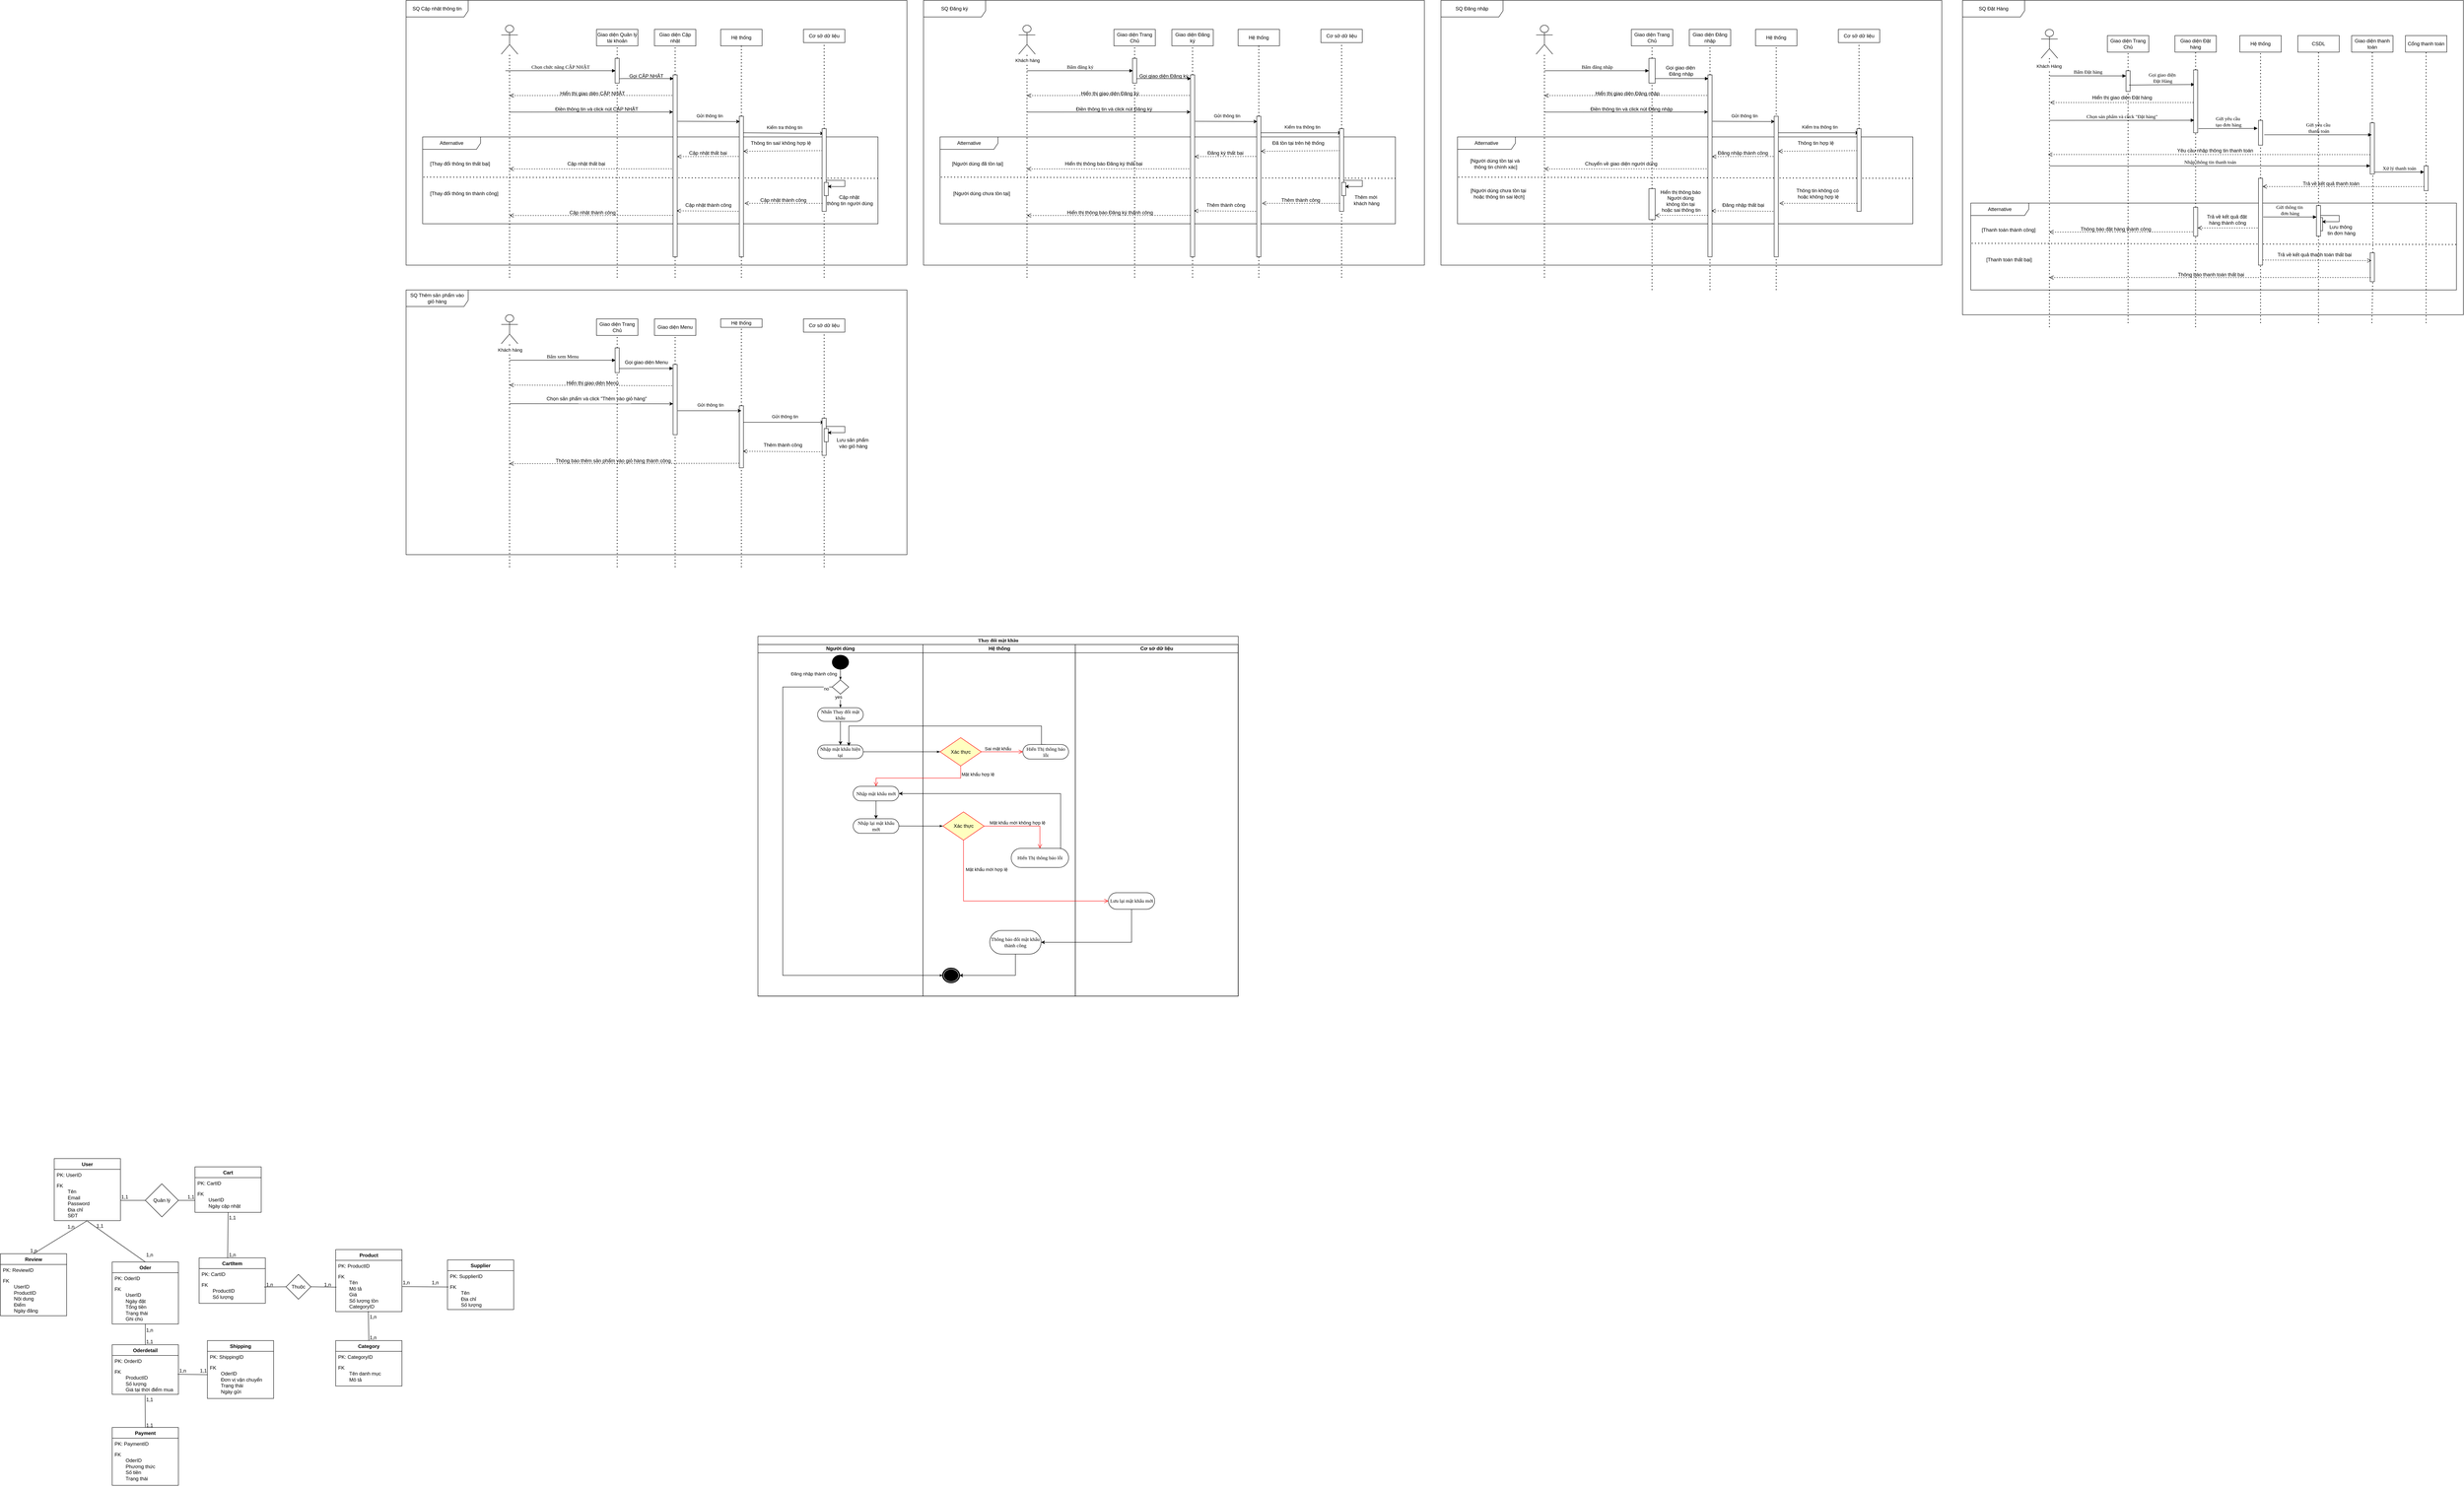 <mxfile version="26.2.15">
  <diagram name="Page-1" id="13e1069c-82ec-6db2-03f1-153e76fe0fe0">
    <mxGraphModel dx="2195" dy="636" grid="1" gridSize="10" guides="1" tooltips="1" connect="1" arrows="1" fold="1" page="1" pageScale="1" pageWidth="1100" pageHeight="850" background="none" math="0" shadow="0">
      <root>
        <mxCell id="0" />
        <mxCell id="1" parent="0" />
        <mxCell id="7baba1c4bc27f4b0-11" value="Chọn chức năng CẬP NHẬT" style="html=1;verticalAlign=bottom;endArrow=block;labelBackgroundColor=none;fontFamily=Verdana;fontSize=12;edgeStyle=elbowEdgeStyle;elbow=horizontal;entryX=0.11;entryY=0.5;entryDx=0;entryDy=0;entryPerimeter=0;" parent="1" target="h6fCOrPABGhP0yhR5lEe-14" edge="1">
          <mxGeometry relative="1" as="geometry">
            <mxPoint x="150" y="180" as="sourcePoint" />
            <mxPoint x="370" y="180" as="targetPoint" />
          </mxGeometry>
        </mxCell>
        <mxCell id="7baba1c4bc27f4b0-14" value="" style="html=1;verticalAlign=bottom;endArrow=block;labelBackgroundColor=none;fontFamily=Verdana;fontSize=12;edgeStyle=elbowEdgeStyle;elbow=vertical;entryX=0.138;entryY=0.019;entryDx=0;entryDy=0;entryPerimeter=0;" parent="1" target="h6fCOrPABGhP0yhR5lEe-17" edge="1">
          <mxGeometry x="-0.133" y="-70" relative="1" as="geometry">
            <mxPoint x="425" y="200" as="sourcePoint" />
            <mxPoint x="560" y="200" as="targetPoint" />
            <mxPoint as="offset" />
          </mxGeometry>
        </mxCell>
        <mxCell id="h6fCOrPABGhP0yhR5lEe-16" value="Gọi CẬP NHẬT" style="text;html=1;align=center;verticalAlign=middle;resizable=0;points=[];autosize=1;strokeColor=none;fillColor=none;" parent="1" vertex="1">
          <mxGeometry x="435" y="178" width="110" height="30" as="geometry" />
        </mxCell>
        <mxCell id="h6fCOrPABGhP0yhR5lEe-20" value="Hiển thị giao diện CẬP NHẬT" style="text;html=1;align=center;verticalAlign=middle;resizable=0;points=[];autosize=1;strokeColor=none;fillColor=none;" parent="1" vertex="1">
          <mxGeometry x="270" y="220" width="180" height="30" as="geometry" />
        </mxCell>
        <mxCell id="h6fCOrPABGhP0yhR5lEe-21" value="" style="endArrow=classic;html=1;rounded=0;entryX=-0.004;entryY=0.204;entryDx=0;entryDy=0;entryPerimeter=0;" parent="1" target="h6fCOrPABGhP0yhR5lEe-17" edge="1">
          <mxGeometry width="50" height="50" relative="1" as="geometry">
            <mxPoint x="160" y="280" as="sourcePoint" />
            <mxPoint x="630" y="490" as="targetPoint" />
          </mxGeometry>
        </mxCell>
        <mxCell id="h6fCOrPABGhP0yhR5lEe-22" value="" style="html=1;verticalAlign=bottom;endArrow=open;dashed=1;endSize=8;labelBackgroundColor=none;fontFamily=Verdana;fontSize=12;elbow=vertical;exitX=0.418;exitY=0.113;exitDx=0;exitDy=0;exitPerimeter=0;" parent="1" source="h6fCOrPABGhP0yhR5lEe-17" edge="1">
          <mxGeometry relative="1" as="geometry">
            <mxPoint x="160" y="240" as="targetPoint" />
            <mxPoint x="880" y="610" as="sourcePoint" />
          </mxGeometry>
        </mxCell>
        <mxCell id="h6fCOrPABGhP0yhR5lEe-23" value="Điền thông tin và click nút CẬP NHẬT" style="text;html=1;align=center;verticalAlign=middle;resizable=0;points=[];autosize=1;strokeColor=none;fillColor=none;" parent="1" vertex="1">
          <mxGeometry x="260" y="258" width="220" height="30" as="geometry" />
        </mxCell>
        <mxCell id="h6fCOrPABGhP0yhR5lEe-33" value="" style="endArrow=classic;html=1;rounded=0;exitX=0.979;exitY=0.148;exitDx=0;exitDy=0;exitPerimeter=0;entryX=0.4;entryY=0.058;entryDx=0;entryDy=0;entryPerimeter=0;" parent="1" target="h6fCOrPABGhP0yhR5lEe-31" edge="1">
          <mxGeometry width="50" height="50" relative="1" as="geometry">
            <mxPoint x="725" y="330.0" as="sourcePoint" />
            <mxPoint x="856.23" y="332.0" as="targetPoint" />
          </mxGeometry>
        </mxCell>
        <mxCell id="h6fCOrPABGhP0yhR5lEe-34" value="Kiểm tra thông tin" style="edgeLabel;html=1;align=center;verticalAlign=middle;resizable=0;points=[];" parent="h6fCOrPABGhP0yhR5lEe-33" vertex="1" connectable="0">
          <mxGeometry x="0.018" y="5" relative="1" as="geometry">
            <mxPoint y="-9" as="offset" />
          </mxGeometry>
        </mxCell>
        <mxCell id="h6fCOrPABGhP0yhR5lEe-41" value="" style="group" parent="1" vertex="1" connectable="0">
          <mxGeometry x="-50" y="340" width="1106.33" height="210" as="geometry" />
        </mxCell>
        <mxCell id="h6fCOrPABGhP0yhR5lEe-35" value="Atternative" style="shape=umlFrame;whiteSpace=wrap;html=1;pointerEvents=0;width=140;height=30;" parent="h6fCOrPABGhP0yhR5lEe-41" vertex="1">
          <mxGeometry width="1100" height="210.0" as="geometry" />
        </mxCell>
        <mxCell id="h6fCOrPABGhP0yhR5lEe-37" value="[Thay đổi thông tin thất bại]" style="text;html=1;align=center;verticalAlign=middle;resizable=0;points=[];autosize=1;strokeColor=none;fillColor=none;" parent="h6fCOrPABGhP0yhR5lEe-41" vertex="1">
          <mxGeometry x="5" y="49.737" width="170" height="30" as="geometry" />
        </mxCell>
        <mxCell id="h6fCOrPABGhP0yhR5lEe-38" value="[Thay đổi thông tin thành công]" style="text;html=1;align=center;verticalAlign=middle;resizable=0;points=[];autosize=1;strokeColor=none;fillColor=none;" parent="h6fCOrPABGhP0yhR5lEe-41" vertex="1">
          <mxGeometry x="5" y="121.579" width="190" height="30" as="geometry" />
        </mxCell>
        <mxCell id="h6fCOrPABGhP0yhR5lEe-36" value="" style="endArrow=none;dashed=1;html=1;dashPattern=1 3;strokeWidth=2;rounded=0;entryX=1;entryY=0.477;entryDx=0;entryDy=0;entryPerimeter=0;exitX=0.002;exitY=0.463;exitDx=0;exitDy=0;exitPerimeter=0;" parent="h6fCOrPABGhP0yhR5lEe-41" source="h6fCOrPABGhP0yhR5lEe-35" target="h6fCOrPABGhP0yhR5lEe-35" edge="1">
          <mxGeometry width="50" height="50" relative="1" as="geometry">
            <mxPoint x="5" y="185.684" as="sourcePoint" />
            <mxPoint x="665" y="408.947" as="targetPoint" />
          </mxGeometry>
        </mxCell>
        <mxCell id="h6fCOrPABGhP0yhR5lEe-48" value="" style="group" parent="h6fCOrPABGhP0yhR5lEe-41" vertex="1" connectable="0">
          <mxGeometry x="775" width="191.33" height="34.705" as="geometry" />
        </mxCell>
        <mxCell id="h6fCOrPABGhP0yhR5lEe-43" value="Thông tin sai/ không hợp lệ" style="text;html=1;align=center;verticalAlign=middle;resizable=0;points=[];autosize=1;strokeColor=none;fillColor=none;" parent="h6fCOrPABGhP0yhR5lEe-48" vertex="1">
          <mxGeometry x="5" width="170" height="30" as="geometry" />
        </mxCell>
        <mxCell id="h6fCOrPABGhP0yhR5lEe-40" value="" style="html=1;verticalAlign=bottom;endArrow=open;dashed=1;endSize=8;labelBackgroundColor=none;fontFamily=Verdana;fontSize=12;elbow=vertical;exitX=0.133;exitY=0.129;exitDx=0;exitDy=0;exitPerimeter=0;entryX=1;entryY=0.21;entryDx=0;entryDy=0;entryPerimeter=0;" parent="h6fCOrPABGhP0yhR5lEe-48" edge="1">
          <mxGeometry relative="1" as="geometry">
            <mxPoint y="34.705" as="targetPoint" />
            <mxPoint x="191.33" y="33.147" as="sourcePoint" />
          </mxGeometry>
        </mxCell>
        <mxCell id="h6fCOrPABGhP0yhR5lEe-61" value="" style="group" parent="h6fCOrPABGhP0yhR5lEe-41" vertex="1" connectable="0">
          <mxGeometry x="430" y="16.579" width="170" height="33.158" as="geometry" />
        </mxCell>
        <mxCell id="h6fCOrPABGhP0yhR5lEe-64" value="" style="html=1;verticalAlign=bottom;endArrow=open;dashed=1;endSize=8;labelBackgroundColor=none;fontFamily=Verdana;fontSize=12;elbow=vertical;" parent="h6fCOrPABGhP0yhR5lEe-61" edge="1">
          <mxGeometry relative="1" as="geometry">
            <mxPoint x="-220" y="60.789" as="targetPoint" />
            <mxPoint x="178" y="60.421" as="sourcePoint" />
          </mxGeometry>
        </mxCell>
        <mxCell id="h6fCOrPABGhP0yhR5lEe-63" value="Cập nhật thất bại" style="text;html=1;align=center;verticalAlign=middle;resizable=0;points=[];autosize=1;strokeColor=none;fillColor=none;" parent="h6fCOrPABGhP0yhR5lEe-41" vertex="1">
          <mxGeometry x="340.003" y="49.737" width="110" height="30" as="geometry" />
        </mxCell>
        <mxCell id="h6fCOrPABGhP0yhR5lEe-71" value="Cập nhật&lt;div&gt;&amp;nbsp;thông tin người dùng&lt;/div&gt;" style="text;html=1;align=center;verticalAlign=middle;resizable=0;points=[];autosize=1;strokeColor=none;fillColor=none;" parent="h6fCOrPABGhP0yhR5lEe-41" vertex="1">
          <mxGeometry x="960" y="132.632" width="140" height="40" as="geometry" />
        </mxCell>
        <mxCell id="h6fCOrPABGhP0yhR5lEe-75" value="Cập nhật thành công" style="text;html=1;align=center;verticalAlign=middle;resizable=0;points=[];autosize=1;strokeColor=none;fillColor=none;" parent="h6fCOrPABGhP0yhR5lEe-41" vertex="1">
          <mxGeometry x="805.66" y="137.627" width="130" height="30" as="geometry" />
        </mxCell>
        <mxCell id="h6fCOrPABGhP0yhR5lEe-80" value="Cập nhật thành công" style="text;html=1;align=center;verticalAlign=middle;resizable=0;points=[];autosize=1;strokeColor=none;fillColor=none;" parent="h6fCOrPABGhP0yhR5lEe-41" vertex="1">
          <mxGeometry x="345" y="167.627" width="130" height="30" as="geometry" />
        </mxCell>
        <mxCell id="h6fCOrPABGhP0yhR5lEe-56" value="" style="group" parent="1" vertex="1" connectable="0">
          <mxGeometry x="370" y="80" width="100" height="600" as="geometry" />
        </mxCell>
        <mxCell id="h6fCOrPABGhP0yhR5lEe-4" value="Giao diện Quản lý tài khoản" style="rounded=0;whiteSpace=wrap;html=1;" parent="h6fCOrPABGhP0yhR5lEe-56" vertex="1">
          <mxGeometry width="100" height="40" as="geometry" />
        </mxCell>
        <mxCell id="h6fCOrPABGhP0yhR5lEe-11" value="" style="endArrow=none;dashed=1;html=1;dashPattern=1 3;strokeWidth=2;rounded=0;entryX=0.5;entryY=1;entryDx=0;entryDy=0;" parent="h6fCOrPABGhP0yhR5lEe-56" source="h6fCOrPABGhP0yhR5lEe-14" target="h6fCOrPABGhP0yhR5lEe-4" edge="1">
          <mxGeometry width="50" height="50" relative="1" as="geometry">
            <mxPoint x="50" y="590" as="sourcePoint" />
            <mxPoint x="260" y="410" as="targetPoint" />
          </mxGeometry>
        </mxCell>
        <mxCell id="h6fCOrPABGhP0yhR5lEe-15" value="" style="endArrow=none;dashed=1;html=1;dashPattern=1 3;strokeWidth=2;rounded=0;entryX=0.5;entryY=1;entryDx=0;entryDy=0;" parent="h6fCOrPABGhP0yhR5lEe-56" target="h6fCOrPABGhP0yhR5lEe-14" edge="1">
          <mxGeometry width="50" height="50" relative="1" as="geometry">
            <mxPoint x="50" y="600" as="sourcePoint" />
            <mxPoint x="50" y="40" as="targetPoint" />
          </mxGeometry>
        </mxCell>
        <mxCell id="h6fCOrPABGhP0yhR5lEe-14" value="" style="html=1;points=[];perimeter=orthogonalPerimeter;rounded=0;shadow=0;comic=0;labelBackgroundColor=none;strokeWidth=1;fontFamily=Verdana;fontSize=12;align=center;" parent="h6fCOrPABGhP0yhR5lEe-56" vertex="1">
          <mxGeometry x="45" y="70" width="10" height="60" as="geometry" />
        </mxCell>
        <mxCell id="h6fCOrPABGhP0yhR5lEe-66" value="" style="group" parent="1" vertex="1" connectable="0">
          <mxGeometry x="510" y="80" width="260" height="600" as="geometry" />
        </mxCell>
        <mxCell id="h6fCOrPABGhP0yhR5lEe-52" value="" style="group" parent="h6fCOrPABGhP0yhR5lEe-66" vertex="1" connectable="0">
          <mxGeometry x="160" width="100" height="600" as="geometry" />
        </mxCell>
        <mxCell id="h6fCOrPABGhP0yhR5lEe-28" value="" style="endArrow=none;dashed=1;html=1;dashPattern=1 3;strokeWidth=2;rounded=0;entryX=0.5;entryY=1;entryDx=0;entryDy=0;" parent="h6fCOrPABGhP0yhR5lEe-52" target="7baba1c4bc27f4b0-28" edge="1">
          <mxGeometry width="50" height="50" relative="1" as="geometry">
            <mxPoint x="50" y="600" as="sourcePoint" />
            <mxPoint x="50" y="40" as="targetPoint" />
          </mxGeometry>
        </mxCell>
        <mxCell id="h6fCOrPABGhP0yhR5lEe-49" value="" style="group" parent="h6fCOrPABGhP0yhR5lEe-52" vertex="1" connectable="0">
          <mxGeometry width="100" height="550" as="geometry" />
        </mxCell>
        <mxCell id="h6fCOrPABGhP0yhR5lEe-9" value="Hệ thống" style="rounded=0;whiteSpace=wrap;html=1;" parent="h6fCOrPABGhP0yhR5lEe-49" vertex="1">
          <mxGeometry width="100" height="40" as="geometry" />
        </mxCell>
        <mxCell id="h6fCOrPABGhP0yhR5lEe-24" value="" style="endArrow=none;dashed=1;html=1;dashPattern=1 3;strokeWidth=2;rounded=0;entryX=0.5;entryY=1;entryDx=0;entryDy=0;" parent="h6fCOrPABGhP0yhR5lEe-49" source="7baba1c4bc27f4b0-28" target="h6fCOrPABGhP0yhR5lEe-9" edge="1">
          <mxGeometry width="50" height="50" relative="1" as="geometry">
            <mxPoint x="50" y="600" as="sourcePoint" />
            <mxPoint x="-40" y="410" as="targetPoint" />
          </mxGeometry>
        </mxCell>
        <mxCell id="7baba1c4bc27f4b0-28" value="" style="html=1;points=[];perimeter=orthogonalPerimeter;rounded=0;shadow=0;comic=0;labelBackgroundColor=none;strokeWidth=1;fontFamily=Verdana;fontSize=12;align=center;" parent="h6fCOrPABGhP0yhR5lEe-49" vertex="1">
          <mxGeometry x="45" y="210" width="10" height="340" as="geometry" />
        </mxCell>
        <mxCell id="h6fCOrPABGhP0yhR5lEe-53" value="" style="group" parent="h6fCOrPABGhP0yhR5lEe-66" vertex="1" connectable="0">
          <mxGeometry width="100" height="600" as="geometry" />
        </mxCell>
        <mxCell id="h6fCOrPABGhP0yhR5lEe-18" value="" style="endArrow=none;dashed=1;html=1;dashPattern=1 3;strokeWidth=2;rounded=0;entryX=0.5;entryY=1;entryDx=0;entryDy=0;" parent="h6fCOrPABGhP0yhR5lEe-53" target="h6fCOrPABGhP0yhR5lEe-17" edge="1">
          <mxGeometry width="50" height="50" relative="1" as="geometry">
            <mxPoint x="50" y="600" as="sourcePoint" />
            <mxPoint x="50" y="40" as="targetPoint" />
          </mxGeometry>
        </mxCell>
        <mxCell id="h6fCOrPABGhP0yhR5lEe-50" value="" style="group" parent="h6fCOrPABGhP0yhR5lEe-53" vertex="1" connectable="0">
          <mxGeometry width="100" height="550" as="geometry" />
        </mxCell>
        <mxCell id="h6fCOrPABGhP0yhR5lEe-7" value="Giao diện Cập nhật" style="rounded=0;whiteSpace=wrap;html=1;" parent="h6fCOrPABGhP0yhR5lEe-50" vertex="1">
          <mxGeometry width="100" height="40" as="geometry" />
        </mxCell>
        <mxCell id="h6fCOrPABGhP0yhR5lEe-8" value="" style="endArrow=none;dashed=1;html=1;dashPattern=1 3;strokeWidth=2;rounded=0;entryX=0.5;entryY=1;entryDx=0;entryDy=0;" parent="h6fCOrPABGhP0yhR5lEe-50" source="h6fCOrPABGhP0yhR5lEe-17" target="h6fCOrPABGhP0yhR5lEe-7" edge="1">
          <mxGeometry width="50" height="50" relative="1" as="geometry">
            <mxPoint x="50" y="580" as="sourcePoint" />
            <mxPoint y="380" as="targetPoint" />
          </mxGeometry>
        </mxCell>
        <mxCell id="h6fCOrPABGhP0yhR5lEe-17" value="" style="html=1;points=[];perimeter=orthogonalPerimeter;rounded=0;shadow=0;comic=0;labelBackgroundColor=none;strokeWidth=1;fontFamily=Verdana;fontSize=12;align=center;" parent="h6fCOrPABGhP0yhR5lEe-50" vertex="1">
          <mxGeometry x="45" y="110" width="10" height="440" as="geometry" />
        </mxCell>
        <mxCell id="h6fCOrPABGhP0yhR5lEe-60" value="" style="group" parent="h6fCOrPABGhP0yhR5lEe-66" vertex="1" connectable="0">
          <mxGeometry x="40" y="284.3" width="170" height="30" as="geometry" />
        </mxCell>
        <mxCell id="h6fCOrPABGhP0yhR5lEe-57" value="" style="group" parent="h6fCOrPABGhP0yhR5lEe-60" vertex="1" connectable="0">
          <mxGeometry width="170" height="30" as="geometry" />
        </mxCell>
        <mxCell id="h6fCOrPABGhP0yhR5lEe-58" value="Cập nhật thất bại" style="text;html=1;align=center;verticalAlign=middle;resizable=0;points=[];autosize=1;strokeColor=none;fillColor=none;" parent="h6fCOrPABGhP0yhR5lEe-57" vertex="1">
          <mxGeometry x="34.443" width="110" height="30" as="geometry" />
        </mxCell>
        <mxCell id="h6fCOrPABGhP0yhR5lEe-25" value="" style="endArrow=classic;html=1;rounded=0;exitX=1.119;exitY=0.255;exitDx=0;exitDy=0;exitPerimeter=0;entryX=0.137;entryY=0.038;entryDx=0;entryDy=0;entryPerimeter=0;" parent="h6fCOrPABGhP0yhR5lEe-66" source="h6fCOrPABGhP0yhR5lEe-17" target="7baba1c4bc27f4b0-28" edge="1">
          <mxGeometry width="50" height="50" relative="1" as="geometry">
            <mxPoint x="70" y="380" as="sourcePoint" />
            <mxPoint x="210" y="222" as="targetPoint" />
          </mxGeometry>
        </mxCell>
        <mxCell id="h6fCOrPABGhP0yhR5lEe-26" value="Gửi thông tin" style="edgeLabel;html=1;align=center;verticalAlign=middle;resizable=0;points=[];" parent="h6fCOrPABGhP0yhR5lEe-25" vertex="1" connectable="0">
          <mxGeometry x="0.018" y="5" relative="1" as="geometry">
            <mxPoint y="-9" as="offset" />
          </mxGeometry>
        </mxCell>
        <mxCell id="h6fCOrPABGhP0yhR5lEe-59" value="" style="html=1;verticalAlign=bottom;endArrow=open;dashed=1;endSize=8;labelBackgroundColor=none;fontFamily=Verdana;fontSize=12;elbow=vertical;exitX=-0.135;exitY=0.286;exitDx=0;exitDy=0;exitPerimeter=0;entryX=1.001;entryY=0.449;entryDx=0;entryDy=0;entryPerimeter=0;" parent="h6fCOrPABGhP0yhR5lEe-66" source="7baba1c4bc27f4b0-28" target="h6fCOrPABGhP0yhR5lEe-17" edge="1">
          <mxGeometry relative="1" as="geometry">
            <mxPoint x="225" y="301.4" as="targetPoint" />
            <mxPoint x="416.33" y="299.99" as="sourcePoint" />
          </mxGeometry>
        </mxCell>
        <mxCell id="h6fCOrPABGhP0yhR5lEe-76" value="" style="html=1;verticalAlign=bottom;endArrow=open;dashed=1;endSize=8;labelBackgroundColor=none;fontFamily=Verdana;fontSize=12;elbow=vertical;exitX=-0.181;exitY=0.676;exitDx=0;exitDy=0;exitPerimeter=0;entryX=0.862;entryY=0.747;entryDx=0;entryDy=0;entryPerimeter=0;" parent="h6fCOrPABGhP0yhR5lEe-66" source="7baba1c4bc27f4b0-28" target="h6fCOrPABGhP0yhR5lEe-17" edge="1">
          <mxGeometry relative="1" as="geometry">
            <mxPoint x="228" y="430" as="targetPoint" />
            <mxPoint x="416" y="431" as="sourcePoint" />
          </mxGeometry>
        </mxCell>
        <mxCell id="h6fCOrPABGhP0yhR5lEe-77" value="Cập nhật thành công" style="text;html=1;align=center;verticalAlign=middle;resizable=0;points=[];autosize=1;strokeColor=none;fillColor=none;" parent="h6fCOrPABGhP0yhR5lEe-66" vertex="1">
          <mxGeometry x="65" y="409.997" width="130" height="30" as="geometry" />
        </mxCell>
        <mxCell id="h6fCOrPABGhP0yhR5lEe-32" value="" style="endArrow=none;dashed=1;html=1;dashPattern=1 3;strokeWidth=2;rounded=0;entryX=0.5;entryY=1;entryDx=0;entryDy=0;" parent="1" target="h6fCOrPABGhP0yhR5lEe-31" edge="1">
          <mxGeometry width="50" height="50" relative="1" as="geometry">
            <mxPoint x="920" y="680" as="sourcePoint" />
            <mxPoint x="860" y="120" as="targetPoint" />
          </mxGeometry>
        </mxCell>
        <mxCell id="h6fCOrPABGhP0yhR5lEe-44" value="" style="group" parent="1" vertex="1" connectable="0">
          <mxGeometry x="870" y="80" width="100" height="440" as="geometry" />
        </mxCell>
        <mxCell id="h6fCOrPABGhP0yhR5lEe-10" value="Cơ sở dữ liệu" style="rounded=0;whiteSpace=wrap;html=1;" parent="h6fCOrPABGhP0yhR5lEe-44" vertex="1">
          <mxGeometry width="100" height="32" as="geometry" />
        </mxCell>
        <mxCell id="h6fCOrPABGhP0yhR5lEe-29" value="" style="endArrow=none;dashed=1;html=1;dashPattern=1 3;strokeWidth=2;rounded=0;entryX=0.5;entryY=1;entryDx=0;entryDy=0;" parent="h6fCOrPABGhP0yhR5lEe-44" source="h6fCOrPABGhP0yhR5lEe-31" target="h6fCOrPABGhP0yhR5lEe-10" edge="1">
          <mxGeometry width="50" height="50" relative="1" as="geometry">
            <mxPoint x="50" y="480" as="sourcePoint" />
            <mxPoint x="-180" y="264" as="targetPoint" />
          </mxGeometry>
        </mxCell>
        <mxCell id="h6fCOrPABGhP0yhR5lEe-31" value="" style="html=1;points=[];perimeter=orthogonalPerimeter;rounded=0;shadow=0;comic=0;labelBackgroundColor=none;strokeWidth=1;fontFamily=Verdana;fontSize=12;align=center;" parent="h6fCOrPABGhP0yhR5lEe-44" vertex="1">
          <mxGeometry x="45" y="240" width="10" height="200" as="geometry" />
        </mxCell>
        <mxCell id="h6fCOrPABGhP0yhR5lEe-67" value="" style="html=1;points=[];perimeter=orthogonalPerimeter;rounded=0;shadow=0;comic=0;labelBackgroundColor=none;strokeWidth=1;fontFamily=Verdana;fontSize=12;align=center;" parent="h6fCOrPABGhP0yhR5lEe-44" vertex="1">
          <mxGeometry x="50" y="370" width="10" height="32" as="geometry" />
        </mxCell>
        <mxCell id="h6fCOrPABGhP0yhR5lEe-68" value="" style="endArrow=classic;html=1;rounded=0;edgeStyle=orthogonalEdgeStyle;entryX=0.841;entryY=0.289;entryDx=0;entryDy=0;entryPerimeter=0;exitX=0.922;exitY=0.625;exitDx=0;exitDy=0;exitPerimeter=0;" parent="h6fCOrPABGhP0yhR5lEe-44" source="h6fCOrPABGhP0yhR5lEe-31" target="h6fCOrPABGhP0yhR5lEe-67" edge="1">
          <mxGeometry width="50" height="50" relative="1" as="geometry">
            <mxPoint x="55" y="360" as="sourcePoint" />
            <mxPoint x="130" y="320" as="targetPoint" />
            <Array as="points">
              <mxPoint x="100" y="365" />
              <mxPoint x="100" y="380" />
              <mxPoint x="58" y="380" />
            </Array>
          </mxGeometry>
        </mxCell>
        <mxCell id="h6fCOrPABGhP0yhR5lEe-74" value="" style="html=1;verticalAlign=bottom;endArrow=open;dashed=1;endSize=8;labelBackgroundColor=none;fontFamily=Verdana;fontSize=12;elbow=vertical;exitX=0.109;exitY=0.903;exitDx=0;exitDy=0;exitPerimeter=0;entryX=1.268;entryY=0.619;entryDx=0;entryDy=0;entryPerimeter=0;" parent="1" source="h6fCOrPABGhP0yhR5lEe-31" target="7baba1c4bc27f4b0-28" edge="1">
          <mxGeometry relative="1" as="geometry">
            <mxPoint x="720" y="500" as="targetPoint" />
            <mxPoint x="926.33" y="379.99" as="sourcePoint" />
          </mxGeometry>
        </mxCell>
        <mxCell id="h6fCOrPABGhP0yhR5lEe-79" value="" style="html=1;verticalAlign=bottom;endArrow=open;dashed=1;endSize=8;labelBackgroundColor=none;fontFamily=Verdana;fontSize=12;elbow=vertical;exitX=-0.007;exitY=0.772;exitDx=0;exitDy=0;exitPerimeter=0;" parent="1" source="h6fCOrPABGhP0yhR5lEe-17" edge="1">
          <mxGeometry relative="1" as="geometry">
            <mxPoint x="160" y="530" as="targetPoint" />
            <mxPoint x="723" y="530" as="sourcePoint" />
          </mxGeometry>
        </mxCell>
        <mxCell id="h6fCOrPABGhP0yhR5lEe-81" value="SQ Cập nhật thông tin" style="shape=umlFrame;whiteSpace=wrap;html=1;pointerEvents=0;width=150;height=40;" parent="1" vertex="1">
          <mxGeometry x="-90" y="10" width="1210" height="640" as="geometry" />
        </mxCell>
        <mxCell id="h6fCOrPABGhP0yhR5lEe-82" value="" style="group" parent="1" vertex="1" connectable="0">
          <mxGeometry x="140" y="70" width="40" height="610" as="geometry" />
        </mxCell>
        <mxCell id="h6fCOrPABGhP0yhR5lEe-5" value="" style="shape=umlActor;verticalLabelPosition=bottom;verticalAlign=top;html=1;outlineConnect=0;" parent="h6fCOrPABGhP0yhR5lEe-82" vertex="1">
          <mxGeometry width="40" height="70" as="geometry" />
        </mxCell>
        <mxCell id="h6fCOrPABGhP0yhR5lEe-6" value="" style="endArrow=none;dashed=1;html=1;dashPattern=1 3;strokeWidth=2;rounded=0;" parent="h6fCOrPABGhP0yhR5lEe-82" target="h6fCOrPABGhP0yhR5lEe-5" edge="1">
          <mxGeometry width="50" height="50" relative="1" as="geometry">
            <mxPoint x="20" y="610" as="sourcePoint" />
            <mxPoint x="370" y="320" as="targetPoint" />
          </mxGeometry>
        </mxCell>
        <mxCell id="h6fCOrPABGhP0yhR5lEe-197" value="User" style="swimlane;fontStyle=1;align=center;verticalAlign=top;childLayout=stackLayout;horizontal=1;startSize=26;horizontalStack=0;resizeParent=1;resizeParentMax=0;resizeLast=0;collapsible=1;marginBottom=0;whiteSpace=wrap;html=1;" parent="1" vertex="1">
          <mxGeometry x="-940" y="2810" width="160" height="150" as="geometry">
            <mxRectangle x="-860" y="2180" width="70" height="30" as="alternateBounds" />
          </mxGeometry>
        </mxCell>
        <mxCell id="h6fCOrPABGhP0yhR5lEe-198" value="PK: UserID" style="text;strokeColor=none;fillColor=none;align=left;verticalAlign=top;spacingLeft=4;spacingRight=4;overflow=hidden;rotatable=0;points=[[0,0.5],[1,0.5]];portConstraint=eastwest;whiteSpace=wrap;html=1;" parent="h6fCOrPABGhP0yhR5lEe-197" vertex="1">
          <mxGeometry y="26" width="160" height="26" as="geometry" />
        </mxCell>
        <mxCell id="h6fCOrPABGhP0yhR5lEe-200" value="FK&amp;nbsp;&lt;div&gt;&lt;span style=&quot;white-space: pre;&quot;&gt;&lt;span style=&quot;white-space: pre;&quot;&gt;&#x9;&lt;/span&gt;Tên&lt;/span&gt;&lt;/div&gt;&lt;div&gt;&lt;span style=&quot;white-space: pre;&quot;&gt;&lt;span style=&quot;white-space: pre;&quot;&gt;&#x9;&lt;/span&gt;Email&lt;/span&gt;&lt;/div&gt;&lt;div&gt;&lt;span style=&quot;white-space: pre;&quot;&gt;&lt;span style=&quot;white-space: pre;&quot;&gt;&#x9;&lt;/span&gt;Password&lt;/span&gt;&lt;/div&gt;&lt;div&gt;&lt;span style=&quot;white-space: pre;&quot;&gt;&lt;span style=&quot;white-space: pre;&quot;&gt;&#x9;&lt;/span&gt;Địa chỉ&lt;/span&gt;&lt;/div&gt;&lt;div&gt;&lt;span style=&quot;white-space: pre;&quot;&gt;&lt;span style=&quot;white-space: pre;&quot;&gt;&#x9;&lt;/span&gt;SĐT&lt;/span&gt;&lt;/div&gt;&lt;div&gt;&lt;span style=&quot;white-space: pre;&quot;&gt;&lt;span style=&quot;white-space: pre;&quot;&gt;&#x9;&lt;/span&gt;&lt;br&gt;&lt;/span&gt;&lt;div&gt;&lt;span style=&quot;white-space: pre;&quot;&gt;&#x9;&lt;/span&gt;&lt;br&gt;&lt;/div&gt;&lt;/div&gt;" style="text;strokeColor=none;fillColor=none;align=left;verticalAlign=top;spacingLeft=4;spacingRight=4;overflow=hidden;rotatable=0;points=[[0,0.5],[1,0.5]];portConstraint=eastwest;whiteSpace=wrap;html=1;" parent="h6fCOrPABGhP0yhR5lEe-197" vertex="1">
          <mxGeometry y="52" width="160" height="98" as="geometry" />
        </mxCell>
        <mxCell id="h6fCOrPABGhP0yhR5lEe-201" value="Oder" style="swimlane;fontStyle=1;align=center;verticalAlign=top;childLayout=stackLayout;horizontal=1;startSize=26;horizontalStack=0;resizeParent=1;resizeParentMax=0;resizeLast=0;collapsible=1;marginBottom=0;whiteSpace=wrap;html=1;" parent="1" vertex="1">
          <mxGeometry x="-800" y="3060" width="160" height="150" as="geometry">
            <mxRectangle x="-860" y="2180" width="70" height="30" as="alternateBounds" />
          </mxGeometry>
        </mxCell>
        <mxCell id="h6fCOrPABGhP0yhR5lEe-202" value="PK: OderID" style="text;strokeColor=none;fillColor=none;align=left;verticalAlign=top;spacingLeft=4;spacingRight=4;overflow=hidden;rotatable=0;points=[[0,0.5],[1,0.5]];portConstraint=eastwest;whiteSpace=wrap;html=1;" parent="h6fCOrPABGhP0yhR5lEe-201" vertex="1">
          <mxGeometry y="26" width="160" height="26" as="geometry" />
        </mxCell>
        <mxCell id="h6fCOrPABGhP0yhR5lEe-203" value="FK&amp;nbsp;&lt;div&gt;&lt;span style=&quot;white-space: pre;&quot;&gt;&lt;span style=&quot;white-space: pre;&quot;&gt;&#x9;&lt;/span&gt;UserID&lt;/span&gt;&lt;/div&gt;&lt;div&gt;&lt;span style=&quot;white-space: pre;&quot;&gt;&lt;span style=&quot;white-space: pre;&quot;&gt;&#x9;&lt;/span&gt;Ngày đặt&lt;br&gt;&lt;/span&gt;&lt;/div&gt;&lt;div&gt;&lt;span style=&quot;white-space: pre;&quot;&gt;&lt;span style=&quot;white-space: pre;&quot;&gt;&#x9;&lt;/span&gt;Tổng tiền&lt;/span&gt;&lt;/div&gt;&lt;div&gt;&lt;span style=&quot;white-space: pre;&quot;&gt;&lt;span style=&quot;white-space: pre;&quot;&gt;&#x9;&lt;/span&gt;Trạng thái&lt;br&gt;&lt;/span&gt;&lt;/div&gt;&lt;div&gt;&lt;span style=&quot;white-space: pre;&quot;&gt;&lt;span style=&quot;white-space: pre;&quot;&gt;&#x9;&lt;/span&gt;Ghi chú&lt;br&gt;&lt;/span&gt;&lt;/div&gt;&lt;div&gt;&lt;span style=&quot;white-space: pre;&quot;&gt;&lt;span style=&quot;white-space: pre;&quot;&gt;&#x9;&lt;/span&gt;&lt;br&gt;&lt;/span&gt;&lt;div&gt;&lt;span style=&quot;white-space: pre;&quot;&gt;&#x9;&lt;/span&gt;&lt;br&gt;&lt;/div&gt;&lt;/div&gt;" style="text;strokeColor=none;fillColor=none;align=left;verticalAlign=top;spacingLeft=4;spacingRight=4;overflow=hidden;rotatable=0;points=[[0,0.5],[1,0.5]];portConstraint=eastwest;whiteSpace=wrap;html=1;" parent="h6fCOrPABGhP0yhR5lEe-201" vertex="1">
          <mxGeometry y="52" width="160" height="98" as="geometry" />
        </mxCell>
        <mxCell id="h6fCOrPABGhP0yhR5lEe-204" value="Product" style="swimlane;fontStyle=1;align=center;verticalAlign=top;childLayout=stackLayout;horizontal=1;startSize=26;horizontalStack=0;resizeParent=1;resizeParentMax=0;resizeLast=0;collapsible=1;marginBottom=0;whiteSpace=wrap;html=1;" parent="1" vertex="1">
          <mxGeometry x="-260" y="3030" width="160" height="150" as="geometry">
            <mxRectangle x="-860" y="2180" width="70" height="30" as="alternateBounds" />
          </mxGeometry>
        </mxCell>
        <mxCell id="h6fCOrPABGhP0yhR5lEe-205" value="PK: ProductID" style="text;strokeColor=none;fillColor=none;align=left;verticalAlign=top;spacingLeft=4;spacingRight=4;overflow=hidden;rotatable=0;points=[[0,0.5],[1,0.5]];portConstraint=eastwest;whiteSpace=wrap;html=1;" parent="h6fCOrPABGhP0yhR5lEe-204" vertex="1">
          <mxGeometry y="26" width="160" height="26" as="geometry" />
        </mxCell>
        <mxCell id="h6fCOrPABGhP0yhR5lEe-206" value="FK&amp;nbsp;&lt;div&gt;&lt;span style=&quot;white-space: pre;&quot;&gt;&lt;span style=&quot;white-space: pre;&quot;&gt;&#x9;&lt;/span&gt;Tên&lt;/span&gt;&lt;/div&gt;&lt;div&gt;&lt;span style=&quot;white-space: pre;&quot;&gt;&lt;span style=&quot;white-space: pre;&quot;&gt;&#x9;&lt;/span&gt;Mô tả&lt;br&gt;&lt;/span&gt;&lt;/div&gt;&lt;div&gt;&lt;span style=&quot;white-space: pre;&quot;&gt;&#x9;&lt;/span&gt;Giá&lt;br&gt;&lt;/div&gt;&lt;div&gt;&lt;span style=&quot;white-space: pre;&quot;&gt;&#x9;&lt;/span&gt;Số lượng tồn&lt;br&gt;&lt;/div&gt;&lt;div&gt;&lt;span style=&quot;white-space: pre;&quot;&gt;&#x9;&lt;/span&gt;CategoryID&lt;br&gt;&lt;/div&gt;&lt;div&gt;&lt;span style=&quot;white-space: pre;&quot;&gt;&lt;span style=&quot;white-space: pre;&quot;&gt;&#x9;&lt;/span&gt;&lt;br&gt;&lt;/span&gt;&lt;div&gt;&lt;span style=&quot;white-space: pre;&quot;&gt;&#x9;&lt;/span&gt;&lt;br&gt;&lt;/div&gt;&lt;/div&gt;" style="text;strokeColor=none;fillColor=none;align=left;verticalAlign=top;spacingLeft=4;spacingRight=4;overflow=hidden;rotatable=0;points=[[0,0.5],[1,0.5]];portConstraint=eastwest;whiteSpace=wrap;html=1;" parent="h6fCOrPABGhP0yhR5lEe-204" vertex="1">
          <mxGeometry y="52" width="160" height="98" as="geometry" />
        </mxCell>
        <mxCell id="h6fCOrPABGhP0yhR5lEe-207" value="Category" style="swimlane;fontStyle=1;align=center;verticalAlign=top;childLayout=stackLayout;horizontal=1;startSize=26;horizontalStack=0;resizeParent=1;resizeParentMax=0;resizeLast=0;collapsible=1;marginBottom=0;whiteSpace=wrap;html=1;" parent="1" vertex="1">
          <mxGeometry x="-260" y="3250" width="160" height="110" as="geometry">
            <mxRectangle x="-860" y="2180" width="70" height="30" as="alternateBounds" />
          </mxGeometry>
        </mxCell>
        <mxCell id="h6fCOrPABGhP0yhR5lEe-208" value="PK: CategoryID" style="text;strokeColor=none;fillColor=none;align=left;verticalAlign=top;spacingLeft=4;spacingRight=4;overflow=hidden;rotatable=0;points=[[0,0.5],[1,0.5]];portConstraint=eastwest;whiteSpace=wrap;html=1;" parent="h6fCOrPABGhP0yhR5lEe-207" vertex="1">
          <mxGeometry y="26" width="160" height="26" as="geometry" />
        </mxCell>
        <mxCell id="h6fCOrPABGhP0yhR5lEe-209" value="FK&amp;nbsp;&lt;div&gt;&lt;span style=&quot;white-space: pre;&quot;&gt;&lt;span style=&quot;white-space: pre;&quot;&gt;&#x9;&lt;/span&gt;Tên danh mục&lt;/span&gt;&lt;/div&gt;&lt;div&gt;&lt;span style=&quot;white-space: pre;&quot;&gt;&lt;span style=&quot;white-space: pre;&quot;&gt;&#x9;&lt;/span&gt;Mô tả&lt;br&gt;&lt;/span&gt;&lt;/div&gt;&lt;div&gt;&lt;div&gt;&lt;span style=&quot;white-space: pre;&quot;&gt;&#x9;&lt;/span&gt;&lt;br&gt;&lt;/div&gt;&lt;/div&gt;" style="text;strokeColor=none;fillColor=none;align=left;verticalAlign=top;spacingLeft=4;spacingRight=4;overflow=hidden;rotatable=0;points=[[0,0.5],[1,0.5]];portConstraint=eastwest;whiteSpace=wrap;html=1;" parent="h6fCOrPABGhP0yhR5lEe-207" vertex="1">
          <mxGeometry y="52" width="160" height="58" as="geometry" />
        </mxCell>
        <mxCell id="h6fCOrPABGhP0yhR5lEe-210" value="Review" style="swimlane;fontStyle=1;align=center;verticalAlign=top;childLayout=stackLayout;horizontal=1;startSize=26;horizontalStack=0;resizeParent=1;resizeParentMax=0;resizeLast=0;collapsible=1;marginBottom=0;whiteSpace=wrap;html=1;" parent="1" vertex="1">
          <mxGeometry x="-1070" y="3040" width="160" height="150" as="geometry">
            <mxRectangle x="-860" y="2180" width="70" height="30" as="alternateBounds" />
          </mxGeometry>
        </mxCell>
        <mxCell id="h6fCOrPABGhP0yhR5lEe-211" value="PK: ReviewID" style="text;strokeColor=none;fillColor=none;align=left;verticalAlign=top;spacingLeft=4;spacingRight=4;overflow=hidden;rotatable=0;points=[[0,0.5],[1,0.5]];portConstraint=eastwest;whiteSpace=wrap;html=1;" parent="h6fCOrPABGhP0yhR5lEe-210" vertex="1">
          <mxGeometry y="26" width="160" height="26" as="geometry" />
        </mxCell>
        <mxCell id="h6fCOrPABGhP0yhR5lEe-212" value="FK&amp;nbsp;&lt;div&gt;&lt;span style=&quot;white-space: pre;&quot;&gt;&lt;span style=&quot;white-space: pre;&quot;&gt;&#x9;&lt;/span&gt;UserID&lt;/span&gt;&lt;/div&gt;&lt;div&gt;&lt;span style=&quot;white-space: pre;&quot;&gt;&lt;span style=&quot;white-space: pre;&quot;&gt;&#x9;&lt;/span&gt;ProductID&lt;/span&gt;&lt;/div&gt;&lt;div&gt;&lt;span style=&quot;white-space: pre;&quot;&gt;&lt;span style=&quot;white-space: pre;&quot;&gt;&#x9;&lt;/span&gt;Nội dung&lt;br&gt;&lt;/span&gt;&lt;/div&gt;&lt;div&gt;&lt;span style=&quot;white-space: pre;&quot;&gt;&lt;span style=&quot;white-space: pre;&quot;&gt;&#x9;&lt;/span&gt;Điểm&lt;br&gt;&lt;/span&gt;&lt;/div&gt;&lt;div&gt;&lt;span style=&quot;white-space: pre;&quot;&gt;&lt;span style=&quot;white-space: pre;&quot;&gt;&#x9;&lt;/span&gt;Ngày đăng&lt;br&gt;&lt;/span&gt;&lt;/div&gt;&lt;div&gt;&lt;span style=&quot;white-space: pre;&quot;&gt;&lt;span style=&quot;white-space: pre;&quot;&gt;&#x9;&lt;/span&gt;&lt;br&gt;&lt;/span&gt;&lt;div&gt;&lt;span style=&quot;white-space: pre;&quot;&gt;&#x9;&lt;/span&gt;&lt;br&gt;&lt;/div&gt;&lt;/div&gt;" style="text;strokeColor=none;fillColor=none;align=left;verticalAlign=top;spacingLeft=4;spacingRight=4;overflow=hidden;rotatable=0;points=[[0,0.5],[1,0.5]];portConstraint=eastwest;whiteSpace=wrap;html=1;" parent="h6fCOrPABGhP0yhR5lEe-210" vertex="1">
          <mxGeometry y="52" width="160" height="98" as="geometry" />
        </mxCell>
        <mxCell id="h6fCOrPABGhP0yhR5lEe-213" value="Oderdetail" style="swimlane;fontStyle=1;align=center;verticalAlign=top;childLayout=stackLayout;horizontal=1;startSize=26;horizontalStack=0;resizeParent=1;resizeParentMax=0;resizeLast=0;collapsible=1;marginBottom=0;whiteSpace=wrap;html=1;" parent="1" vertex="1">
          <mxGeometry x="-800" y="3260" width="160" height="120" as="geometry">
            <mxRectangle x="-860" y="2180" width="70" height="30" as="alternateBounds" />
          </mxGeometry>
        </mxCell>
        <mxCell id="h6fCOrPABGhP0yhR5lEe-214" value="PK: OrderID" style="text;strokeColor=none;fillColor=none;align=left;verticalAlign=top;spacingLeft=4;spacingRight=4;overflow=hidden;rotatable=0;points=[[0,0.5],[1,0.5]];portConstraint=eastwest;whiteSpace=wrap;html=1;" parent="h6fCOrPABGhP0yhR5lEe-213" vertex="1">
          <mxGeometry y="26" width="160" height="26" as="geometry" />
        </mxCell>
        <mxCell id="h6fCOrPABGhP0yhR5lEe-215" value="FK&amp;nbsp;&lt;div&gt;&lt;span style=&quot;white-space: pre;&quot;&gt;&lt;span style=&quot;white-space: pre;&quot;&gt;&#x9;&lt;/span&gt;ProductID&lt;/span&gt;&lt;/div&gt;&lt;div&gt;&lt;span style=&quot;white-space: pre;&quot;&gt;&lt;span style=&quot;white-space: pre;&quot;&gt;&#x9;&lt;/span&gt;Số lượng&lt;br&gt;&lt;/span&gt;&lt;/div&gt;&lt;div&gt;&lt;span style=&quot;white-space: pre;&quot;&gt;&lt;span style=&quot;white-space: pre;&quot;&gt;&#x9;&lt;/span&gt;Giá tại thời điểm mua&lt;br&gt;&lt;/span&gt;&lt;/div&gt;&lt;div&gt;&lt;span style=&quot;white-space: pre;&quot;&gt;&lt;span style=&quot;white-space: pre;&quot;&gt;&#x9;&lt;/span&gt;&lt;br&gt;&lt;/span&gt;&lt;div&gt;&lt;span style=&quot;white-space: pre;&quot;&gt;&#x9;&lt;/span&gt;&lt;br&gt;&lt;/div&gt;&lt;/div&gt;" style="text;strokeColor=none;fillColor=none;align=left;verticalAlign=top;spacingLeft=4;spacingRight=4;overflow=hidden;rotatable=0;points=[[0,0.5],[1,0.5]];portConstraint=eastwest;whiteSpace=wrap;html=1;" parent="h6fCOrPABGhP0yhR5lEe-213" vertex="1">
          <mxGeometry y="52" width="160" height="68" as="geometry" />
        </mxCell>
        <mxCell id="h6fCOrPABGhP0yhR5lEe-216" value="Payment" style="swimlane;fontStyle=1;align=center;verticalAlign=top;childLayout=stackLayout;horizontal=1;startSize=26;horizontalStack=0;resizeParent=1;resizeParentMax=0;resizeLast=0;collapsible=1;marginBottom=0;whiteSpace=wrap;html=1;" parent="1" vertex="1">
          <mxGeometry x="-800" y="3460" width="160" height="140" as="geometry">
            <mxRectangle x="-860" y="2180" width="70" height="30" as="alternateBounds" />
          </mxGeometry>
        </mxCell>
        <mxCell id="h6fCOrPABGhP0yhR5lEe-217" value="PK: PaymentID" style="text;strokeColor=none;fillColor=none;align=left;verticalAlign=top;spacingLeft=4;spacingRight=4;overflow=hidden;rotatable=0;points=[[0,0.5],[1,0.5]];portConstraint=eastwest;whiteSpace=wrap;html=1;" parent="h6fCOrPABGhP0yhR5lEe-216" vertex="1">
          <mxGeometry y="26" width="160" height="26" as="geometry" />
        </mxCell>
        <mxCell id="h6fCOrPABGhP0yhR5lEe-218" value="FK&amp;nbsp;&lt;div&gt;&lt;span style=&quot;white-space: pre;&quot;&gt;&lt;span style=&quot;white-space: pre;&quot;&gt;&#x9;&lt;/span&gt;OderID&lt;/span&gt;&lt;/div&gt;&lt;div&gt;&lt;span style=&quot;white-space: pre;&quot;&gt;&lt;span style=&quot;white-space: pre;&quot;&gt;&#x9;&lt;/span&gt;Phương thức&lt;br&gt;&lt;/span&gt;&lt;/div&gt;&lt;div&gt;&lt;span style=&quot;white-space: pre;&quot;&gt;&lt;span style=&quot;white-space: pre;&quot;&gt;&#x9;&lt;/span&gt;Số tiền&lt;br&gt;&lt;/span&gt;&lt;/div&gt;&lt;div&gt;&lt;span style=&quot;white-space: pre;&quot;&gt;&lt;span style=&quot;white-space: pre;&quot;&gt;&#x9;&lt;/span&gt;Trạng thái&lt;br&gt;&lt;/span&gt;&lt;/div&gt;&lt;div&gt;&lt;span style=&quot;white-space: pre;&quot;&gt;&lt;span style=&quot;white-space: pre;&quot;&gt;&#x9;&lt;/span&gt;&lt;br&gt;&lt;/span&gt;&lt;div&gt;&lt;span style=&quot;white-space: pre;&quot;&gt;&#x9;&lt;/span&gt;&lt;br&gt;&lt;/div&gt;&lt;/div&gt;" style="text;strokeColor=none;fillColor=none;align=left;verticalAlign=top;spacingLeft=4;spacingRight=4;overflow=hidden;rotatable=0;points=[[0,0.5],[1,0.5]];portConstraint=eastwest;whiteSpace=wrap;html=1;" parent="h6fCOrPABGhP0yhR5lEe-216" vertex="1">
          <mxGeometry y="52" width="160" height="88" as="geometry" />
        </mxCell>
        <mxCell id="h6fCOrPABGhP0yhR5lEe-219" value="Shipping" style="swimlane;fontStyle=1;align=center;verticalAlign=top;childLayout=stackLayout;horizontal=1;startSize=26;horizontalStack=0;resizeParent=1;resizeParentMax=0;resizeLast=0;collapsible=1;marginBottom=0;whiteSpace=wrap;html=1;" parent="1" vertex="1">
          <mxGeometry x="-570" y="3250" width="160" height="140" as="geometry">
            <mxRectangle x="-860" y="2180" width="70" height="30" as="alternateBounds" />
          </mxGeometry>
        </mxCell>
        <mxCell id="h6fCOrPABGhP0yhR5lEe-220" value="PK: ShippingID" style="text;strokeColor=none;fillColor=none;align=left;verticalAlign=top;spacingLeft=4;spacingRight=4;overflow=hidden;rotatable=0;points=[[0,0.5],[1,0.5]];portConstraint=eastwest;whiteSpace=wrap;html=1;" parent="h6fCOrPABGhP0yhR5lEe-219" vertex="1">
          <mxGeometry y="26" width="160" height="26" as="geometry" />
        </mxCell>
        <mxCell id="h6fCOrPABGhP0yhR5lEe-221" value="FK&amp;nbsp;&lt;div&gt;&lt;span style=&quot;white-space: pre;&quot;&gt;&lt;span style=&quot;white-space: pre;&quot;&gt;&#x9;&lt;/span&gt;OderID&lt;/span&gt;&lt;/div&gt;&lt;div&gt;&lt;span style=&quot;white-space: pre;&quot;&gt;&lt;span style=&quot;white-space: pre;&quot;&gt;&#x9;&lt;/span&gt;Đơn vị vận chuyển&lt;/span&gt;&lt;/div&gt;&lt;div&gt;&lt;span style=&quot;white-space: pre;&quot;&gt;&lt;span style=&quot;white-space: pre;&quot;&gt;&#x9;&lt;/span&gt;Trạng thái&lt;br&gt;&lt;/span&gt;&lt;/div&gt;&lt;div&gt;&lt;span style=&quot;white-space: pre;&quot;&gt;&#x9;&lt;/span&gt;Ngày gửi&lt;br&gt;&lt;/div&gt;&lt;div&gt;&lt;span style=&quot;white-space: pre;&quot;&gt;&lt;span style=&quot;white-space: pre;&quot;&gt;&#x9;&lt;/span&gt;&lt;br&gt;&lt;/span&gt;&lt;div&gt;&lt;span style=&quot;white-space: pre;&quot;&gt;&#x9;&lt;/span&gt;&lt;br&gt;&lt;/div&gt;&lt;/div&gt;" style="text;strokeColor=none;fillColor=none;align=left;verticalAlign=top;spacingLeft=4;spacingRight=4;overflow=hidden;rotatable=0;points=[[0,0.5],[1,0.5]];portConstraint=eastwest;whiteSpace=wrap;html=1;" parent="h6fCOrPABGhP0yhR5lEe-219" vertex="1">
          <mxGeometry y="52" width="160" height="88" as="geometry" />
        </mxCell>
        <mxCell id="h6fCOrPABGhP0yhR5lEe-225" value="Cart" style="swimlane;fontStyle=1;align=center;verticalAlign=top;childLayout=stackLayout;horizontal=1;startSize=26;horizontalStack=0;resizeParent=1;resizeParentMax=0;resizeLast=0;collapsible=1;marginBottom=0;whiteSpace=wrap;html=1;" parent="1" vertex="1">
          <mxGeometry x="-600" y="2830" width="160" height="110" as="geometry">
            <mxRectangle x="-860" y="2180" width="70" height="30" as="alternateBounds" />
          </mxGeometry>
        </mxCell>
        <mxCell id="h6fCOrPABGhP0yhR5lEe-226" value="PK: CartID" style="text;strokeColor=none;fillColor=none;align=left;verticalAlign=top;spacingLeft=4;spacingRight=4;overflow=hidden;rotatable=0;points=[[0,0.5],[1,0.5]];portConstraint=eastwest;whiteSpace=wrap;html=1;" parent="h6fCOrPABGhP0yhR5lEe-225" vertex="1">
          <mxGeometry y="26" width="160" height="26" as="geometry" />
        </mxCell>
        <mxCell id="h6fCOrPABGhP0yhR5lEe-227" value="FK&amp;nbsp;&lt;div&gt;&lt;span style=&quot;white-space: pre;&quot;&gt;&lt;span style=&quot;white-space: pre;&quot;&gt;&#x9;&lt;/span&gt;UserID&lt;/span&gt;&lt;/div&gt;&lt;div&gt;&lt;span style=&quot;white-space: pre;&quot;&gt;&lt;span style=&quot;white-space: pre;&quot;&gt;&#x9;&lt;/span&gt;Ngày cập nhật&lt;br&gt;&lt;/span&gt;&lt;/div&gt;" style="text;strokeColor=none;fillColor=none;align=left;verticalAlign=top;spacingLeft=4;spacingRight=4;overflow=hidden;rotatable=0;points=[[0,0.5],[1,0.5]];portConstraint=eastwest;whiteSpace=wrap;html=1;" parent="h6fCOrPABGhP0yhR5lEe-225" vertex="1">
          <mxGeometry y="52" width="160" height="58" as="geometry" />
        </mxCell>
        <mxCell id="h6fCOrPABGhP0yhR5lEe-228" value="CartItem" style="swimlane;fontStyle=1;align=center;verticalAlign=top;childLayout=stackLayout;horizontal=1;startSize=26;horizontalStack=0;resizeParent=1;resizeParentMax=0;resizeLast=0;collapsible=1;marginBottom=0;whiteSpace=wrap;html=1;" parent="1" vertex="1">
          <mxGeometry x="-590" y="3050" width="160" height="110" as="geometry">
            <mxRectangle x="-860" y="2180" width="70" height="30" as="alternateBounds" />
          </mxGeometry>
        </mxCell>
        <mxCell id="h6fCOrPABGhP0yhR5lEe-229" value="PK: CartID" style="text;strokeColor=none;fillColor=none;align=left;verticalAlign=top;spacingLeft=4;spacingRight=4;overflow=hidden;rotatable=0;points=[[0,0.5],[1,0.5]];portConstraint=eastwest;whiteSpace=wrap;html=1;" parent="h6fCOrPABGhP0yhR5lEe-228" vertex="1">
          <mxGeometry y="26" width="160" height="26" as="geometry" />
        </mxCell>
        <mxCell id="h6fCOrPABGhP0yhR5lEe-230" value="FK&amp;nbsp;&lt;div&gt;&lt;span style=&quot;white-space: pre;&quot;&gt;&lt;span style=&quot;white-space: pre;&quot;&gt;&#x9;&lt;/span&gt;ProductID&lt;/span&gt;&lt;/div&gt;&lt;div&gt;&lt;span style=&quot;white-space: pre;&quot;&gt;&lt;span style=&quot;white-space: pre;&quot;&gt;&#x9;&lt;/span&gt;Số lượng&lt;br&gt;&lt;/span&gt;&lt;/div&gt;" style="text;strokeColor=none;fillColor=none;align=left;verticalAlign=top;spacingLeft=4;spacingRight=4;overflow=hidden;rotatable=0;points=[[0,0.5],[1,0.5]];portConstraint=eastwest;whiteSpace=wrap;html=1;" parent="h6fCOrPABGhP0yhR5lEe-228" vertex="1">
          <mxGeometry y="52" width="160" height="58" as="geometry" />
        </mxCell>
        <mxCell id="h6fCOrPABGhP0yhR5lEe-231" value="Supplier" style="swimlane;fontStyle=1;align=center;verticalAlign=top;childLayout=stackLayout;horizontal=1;startSize=26;horizontalStack=0;resizeParent=1;resizeParentMax=0;resizeLast=0;collapsible=1;marginBottom=0;whiteSpace=wrap;html=1;" parent="1" vertex="1">
          <mxGeometry x="10" y="3055" width="160" height="120" as="geometry">
            <mxRectangle x="-860" y="2180" width="70" height="30" as="alternateBounds" />
          </mxGeometry>
        </mxCell>
        <mxCell id="h6fCOrPABGhP0yhR5lEe-232" value="PK: SupplierID" style="text;strokeColor=none;fillColor=none;align=left;verticalAlign=top;spacingLeft=4;spacingRight=4;overflow=hidden;rotatable=0;points=[[0,0.5],[1,0.5]];portConstraint=eastwest;whiteSpace=wrap;html=1;" parent="h6fCOrPABGhP0yhR5lEe-231" vertex="1">
          <mxGeometry y="26" width="160" height="26" as="geometry" />
        </mxCell>
        <mxCell id="h6fCOrPABGhP0yhR5lEe-233" value="FK&amp;nbsp;&lt;div&gt;&lt;span style=&quot;white-space: pre;&quot;&gt;&lt;span style=&quot;white-space: pre;&quot;&gt;&#x9;&lt;/span&gt;Tên &lt;/span&gt;&lt;/div&gt;&lt;div&gt;&lt;span style=&quot;white-space: pre;&quot;&gt;&lt;span style=&quot;white-space: pre;&quot;&gt;&#x9;&lt;/span&gt;Địa chỉ&lt;br&gt;&lt;/span&gt;&lt;/div&gt;&lt;div&gt;&lt;span style=&quot;white-space: pre;&quot;&gt;&lt;span style=&quot;white-space: pre;&quot;&gt;&#x9;&lt;/span&gt;Số lượng&lt;br&gt;&lt;/span&gt;&lt;/div&gt;" style="text;strokeColor=none;fillColor=none;align=left;verticalAlign=top;spacingLeft=4;spacingRight=4;overflow=hidden;rotatable=0;points=[[0,0.5],[1,0.5]];portConstraint=eastwest;whiteSpace=wrap;html=1;" parent="h6fCOrPABGhP0yhR5lEe-231" vertex="1">
          <mxGeometry y="52" width="160" height="68" as="geometry" />
        </mxCell>
        <mxCell id="h6fCOrPABGhP0yhR5lEe-238" value="" style="endArrow=none;html=1;rounded=0;exitX=1;exitY=0.5;exitDx=0;exitDy=0;entryX=0;entryY=0.5;entryDx=0;entryDy=0;" parent="1" source="h6fCOrPABGhP0yhR5lEe-239" target="h6fCOrPABGhP0yhR5lEe-227" edge="1">
          <mxGeometry width="50" height="50" relative="1" as="geometry">
            <mxPoint x="-480" y="3210" as="sourcePoint" />
            <mxPoint x="-430" y="3160" as="targetPoint" />
          </mxGeometry>
        </mxCell>
        <mxCell id="h6fCOrPABGhP0yhR5lEe-240" value="" style="endArrow=none;html=1;rounded=0;exitX=1;exitY=0.5;exitDx=0;exitDy=0;entryX=0;entryY=0.5;entryDx=0;entryDy=0;" parent="1" source="h6fCOrPABGhP0yhR5lEe-200" target="h6fCOrPABGhP0yhR5lEe-239" edge="1">
          <mxGeometry width="50" height="50" relative="1" as="geometry">
            <mxPoint x="-780" y="2911" as="sourcePoint" />
            <mxPoint x="-600" y="2911" as="targetPoint" />
          </mxGeometry>
        </mxCell>
        <mxCell id="h6fCOrPABGhP0yhR5lEe-239" value="Quản lý" style="rhombus;whiteSpace=wrap;html=1;" parent="1" vertex="1">
          <mxGeometry x="-720" y="2871" width="80" height="80" as="geometry" />
        </mxCell>
        <mxCell id="h6fCOrPABGhP0yhR5lEe-241" value="1,1" style="text;html=1;align=center;verticalAlign=middle;resizable=0;points=[];autosize=1;strokeColor=none;fillColor=none;" parent="1" vertex="1">
          <mxGeometry x="-790" y="2888" width="40" height="30" as="geometry" />
        </mxCell>
        <mxCell id="h6fCOrPABGhP0yhR5lEe-242" value="1,1" style="text;html=1;align=center;verticalAlign=middle;resizable=0;points=[];autosize=1;strokeColor=none;fillColor=none;" parent="1" vertex="1">
          <mxGeometry x="-630" y="2888" width="40" height="30" as="geometry" />
        </mxCell>
        <mxCell id="h6fCOrPABGhP0yhR5lEe-244" value="Thuộc" style="rhombus;whiteSpace=wrap;html=1;" parent="1" vertex="1">
          <mxGeometry x="-380" y="3090" width="60" height="60" as="geometry" />
        </mxCell>
        <mxCell id="h6fCOrPABGhP0yhR5lEe-254" value="1,n" style="text;html=1;align=center;verticalAlign=middle;resizable=0;points=[];autosize=1;strokeColor=none;fillColor=none;" parent="1" vertex="1">
          <mxGeometry x="-40" y="3095" width="40" height="30" as="geometry" />
        </mxCell>
        <mxCell id="h6fCOrPABGhP0yhR5lEe-255" value="" style="endArrow=none;html=1;rounded=0;entryX=0.5;entryY=1;entryDx=0;entryDy=0;exitX=0.5;exitY=0;exitDx=0;exitDy=0;" parent="1" source="h6fCOrPABGhP0yhR5lEe-210" target="h6fCOrPABGhP0yhR5lEe-197" edge="1">
          <mxGeometry width="50" height="50" relative="1" as="geometry">
            <mxPoint x="-730" y="3090" as="sourcePoint" />
            <mxPoint x="-680" y="3040" as="targetPoint" />
          </mxGeometry>
        </mxCell>
        <mxCell id="h6fCOrPABGhP0yhR5lEe-256" value="" style="endArrow=none;html=1;rounded=0;exitX=0.5;exitY=0;exitDx=0;exitDy=0;entryX=0.502;entryY=1.015;entryDx=0;entryDy=0;entryPerimeter=0;" parent="1" source="h6fCOrPABGhP0yhR5lEe-201" target="h6fCOrPABGhP0yhR5lEe-200" edge="1">
          <mxGeometry width="50" height="50" relative="1" as="geometry">
            <mxPoint x="-730" y="3170" as="sourcePoint" />
            <mxPoint x="-680" y="3120" as="targetPoint" />
          </mxGeometry>
        </mxCell>
        <mxCell id="h6fCOrPABGhP0yhR5lEe-257" value="" style="group" parent="1" vertex="1" connectable="0">
          <mxGeometry x="-300" y="3100" width="40" height="30" as="geometry" />
        </mxCell>
        <mxCell id="h6fCOrPABGhP0yhR5lEe-243" value="" style="endArrow=none;html=1;rounded=0;exitX=1;exitY=0.5;exitDx=0;exitDy=0;entryX=0.011;entryY=0.397;entryDx=0;entryDy=0;entryPerimeter=0;" parent="h6fCOrPABGhP0yhR5lEe-257" source="h6fCOrPABGhP0yhR5lEe-244" target="h6fCOrPABGhP0yhR5lEe-206" edge="1">
          <mxGeometry width="50" height="50" relative="1" as="geometry">
            <mxPoint x="-60" y="-100" as="sourcePoint" />
            <mxPoint x="-10" y="-150" as="targetPoint" />
          </mxGeometry>
        </mxCell>
        <mxCell id="h6fCOrPABGhP0yhR5lEe-251" value="1,n" style="text;html=1;align=center;verticalAlign=middle;resizable=0;points=[];autosize=1;strokeColor=none;fillColor=none;" parent="h6fCOrPABGhP0yhR5lEe-257" vertex="1">
          <mxGeometry width="40" height="30" as="geometry" />
        </mxCell>
        <mxCell id="h6fCOrPABGhP0yhR5lEe-261" value="" style="group" parent="1" vertex="1" connectable="0">
          <mxGeometry x="-440" y="3100" width="40" height="30" as="geometry" />
        </mxCell>
        <mxCell id="h6fCOrPABGhP0yhR5lEe-249" value="" style="endArrow=none;html=1;rounded=0;exitX=0.982;exitY=0.319;exitDx=0;exitDy=0;exitPerimeter=0;entryX=0;entryY=0.5;entryDx=0;entryDy=0;" parent="h6fCOrPABGhP0yhR5lEe-261" source="h6fCOrPABGhP0yhR5lEe-230" target="h6fCOrPABGhP0yhR5lEe-244" edge="1">
          <mxGeometry width="50" height="50" relative="1" as="geometry">
            <mxPoint y="-200" as="sourcePoint" />
            <mxPoint x="152" y="-199" as="targetPoint" />
          </mxGeometry>
        </mxCell>
        <mxCell id="h6fCOrPABGhP0yhR5lEe-250" value="1,n" style="text;html=1;align=center;verticalAlign=middle;resizable=0;points=[];autosize=1;strokeColor=none;fillColor=none;" parent="h6fCOrPABGhP0yhR5lEe-261" vertex="1">
          <mxGeometry width="40" height="30" as="geometry" />
        </mxCell>
        <mxCell id="h6fCOrPABGhP0yhR5lEe-262" value="" style="group" parent="1" vertex="1" connectable="0">
          <mxGeometry x="-110" y="3095" width="40" height="30" as="geometry" />
        </mxCell>
        <mxCell id="h6fCOrPABGhP0yhR5lEe-252" value="" style="endArrow=none;html=1;rounded=0;entryX=0.014;entryY=0.198;entryDx=0;entryDy=0;entryPerimeter=0;exitX=1.005;exitY=0.383;exitDx=0;exitDy=0;exitPerimeter=0;" parent="h6fCOrPABGhP0yhR5lEe-262" source="h6fCOrPABGhP0yhR5lEe-206" target="h6fCOrPABGhP0yhR5lEe-233" edge="1">
          <mxGeometry width="50" height="50" relative="1" as="geometry">
            <mxPoint x="-200" y="-95" as="sourcePoint" />
            <mxPoint x="-150" y="-145" as="targetPoint" />
          </mxGeometry>
        </mxCell>
        <mxCell id="h6fCOrPABGhP0yhR5lEe-253" value="1,n" style="text;html=1;align=center;verticalAlign=middle;resizable=0;points=[];autosize=1;strokeColor=none;fillColor=none;" parent="h6fCOrPABGhP0yhR5lEe-262" vertex="1">
          <mxGeometry width="40" height="30" as="geometry" />
        </mxCell>
        <mxCell id="h6fCOrPABGhP0yhR5lEe-263" value="" style="endArrow=none;html=1;rounded=0;entryX=0.5;entryY=1;entryDx=0;entryDy=0;exitX=0.431;exitY=-0.004;exitDx=0;exitDy=0;exitPerimeter=0;" parent="1" source="h6fCOrPABGhP0yhR5lEe-228" target="h6fCOrPABGhP0yhR5lEe-225" edge="1">
          <mxGeometry width="50" height="50" relative="1" as="geometry">
            <mxPoint x="-440" y="3100" as="sourcePoint" />
            <mxPoint x="-390" y="3050" as="targetPoint" />
          </mxGeometry>
        </mxCell>
        <mxCell id="h6fCOrPABGhP0yhR5lEe-264" value="1,1" style="text;html=1;align=center;verticalAlign=middle;resizable=0;points=[];autosize=1;strokeColor=none;fillColor=none;" parent="1" vertex="1">
          <mxGeometry x="-530" y="2938" width="40" height="30" as="geometry" />
        </mxCell>
        <mxCell id="h6fCOrPABGhP0yhR5lEe-265" value="1,n" style="text;html=1;align=center;verticalAlign=middle;resizable=0;points=[];autosize=1;strokeColor=none;fillColor=none;" parent="1" vertex="1">
          <mxGeometry x="-530" y="3028" width="40" height="30" as="geometry" />
        </mxCell>
        <mxCell id="h6fCOrPABGhP0yhR5lEe-266" value="" style="endArrow=none;html=1;rounded=0;exitX=0.5;exitY=0;exitDx=0;exitDy=0;entryX=0.5;entryY=1;entryDx=0;entryDy=0;" parent="1" source="h6fCOrPABGhP0yhR5lEe-213" target="h6fCOrPABGhP0yhR5lEe-201" edge="1">
          <mxGeometry width="50" height="50" relative="1" as="geometry">
            <mxPoint x="-650" y="3220" as="sourcePoint" />
            <mxPoint x="-600" y="3170" as="targetPoint" />
          </mxGeometry>
        </mxCell>
        <mxCell id="h6fCOrPABGhP0yhR5lEe-267" value="1,n" style="text;html=1;align=center;verticalAlign=middle;resizable=0;points=[];autosize=1;strokeColor=none;fillColor=none;" parent="1" vertex="1">
          <mxGeometry x="-1010" y="3018" width="40" height="30" as="geometry" />
        </mxCell>
        <mxCell id="h6fCOrPABGhP0yhR5lEe-268" value="1,n" style="text;html=1;align=center;verticalAlign=middle;resizable=0;points=[];autosize=1;strokeColor=none;fillColor=none;" parent="1" vertex="1">
          <mxGeometry x="-920" y="2960" width="40" height="30" as="geometry" />
        </mxCell>
        <mxCell id="h6fCOrPABGhP0yhR5lEe-269" value="" style="endArrow=none;html=1;rounded=0;exitX=0.5;exitY=0;exitDx=0;exitDy=0;entryX=0.493;entryY=0.99;entryDx=0;entryDy=0;entryPerimeter=0;" parent="1" source="h6fCOrPABGhP0yhR5lEe-207" target="h6fCOrPABGhP0yhR5lEe-206" edge="1">
          <mxGeometry width="50" height="50" relative="1" as="geometry">
            <mxPoint x="-390" y="3210" as="sourcePoint" />
            <mxPoint x="-340" y="3160" as="targetPoint" />
          </mxGeometry>
        </mxCell>
        <mxCell id="h6fCOrPABGhP0yhR5lEe-270" value="1,n" style="text;html=1;align=center;verticalAlign=middle;resizable=0;points=[];autosize=1;strokeColor=none;fillColor=none;" parent="1" vertex="1">
          <mxGeometry x="-190" y="3228" width="40" height="30" as="geometry" />
        </mxCell>
        <mxCell id="h6fCOrPABGhP0yhR5lEe-271" value="1,n" style="text;html=1;align=center;verticalAlign=middle;resizable=0;points=[];autosize=1;strokeColor=none;fillColor=none;" parent="1" vertex="1">
          <mxGeometry x="-190" y="3178" width="40" height="30" as="geometry" />
        </mxCell>
        <mxCell id="h6fCOrPABGhP0yhR5lEe-272" value="1,1" style="text;html=1;align=center;verticalAlign=middle;resizable=0;points=[];autosize=1;strokeColor=none;fillColor=none;" parent="1" vertex="1">
          <mxGeometry x="-850" y="2958" width="40" height="30" as="geometry" />
        </mxCell>
        <mxCell id="h6fCOrPABGhP0yhR5lEe-273" value="1,n" style="text;html=1;align=center;verticalAlign=middle;resizable=0;points=[];autosize=1;strokeColor=none;fillColor=none;" parent="1" vertex="1">
          <mxGeometry x="-730" y="3028" width="40" height="30" as="geometry" />
        </mxCell>
        <mxCell id="h6fCOrPABGhP0yhR5lEe-274" value="1,1" style="text;html=1;align=center;verticalAlign=middle;resizable=0;points=[];autosize=1;strokeColor=none;fillColor=none;" parent="1" vertex="1">
          <mxGeometry x="-730" y="3238" width="40" height="30" as="geometry" />
        </mxCell>
        <mxCell id="h6fCOrPABGhP0yhR5lEe-275" value="1,n" style="text;html=1;align=center;verticalAlign=middle;resizable=0;points=[];autosize=1;strokeColor=none;fillColor=none;" parent="1" vertex="1">
          <mxGeometry x="-730" y="3210" width="40" height="30" as="geometry" />
        </mxCell>
        <mxCell id="h6fCOrPABGhP0yhR5lEe-276" value="" style="endArrow=none;html=1;rounded=0;exitX=0.99;exitY=0.286;exitDx=0;exitDy=0;exitPerimeter=0;entryX=0.002;entryY=0.345;entryDx=0;entryDy=0;entryPerimeter=0;" parent="1" source="h6fCOrPABGhP0yhR5lEe-215" target="h6fCOrPABGhP0yhR5lEe-221" edge="1">
          <mxGeometry width="50" height="50" relative="1" as="geometry">
            <mxPoint x="-610" y="3280" as="sourcePoint" />
            <mxPoint x="-560" y="3230" as="targetPoint" />
          </mxGeometry>
        </mxCell>
        <mxCell id="h6fCOrPABGhP0yhR5lEe-277" value="1,1" style="text;html=1;align=center;verticalAlign=middle;resizable=0;points=[];autosize=1;strokeColor=none;fillColor=none;" parent="1" vertex="1">
          <mxGeometry x="-600" y="3308" width="40" height="30" as="geometry" />
        </mxCell>
        <mxCell id="h6fCOrPABGhP0yhR5lEe-278" value="1,n" style="text;html=1;align=center;verticalAlign=middle;resizable=0;points=[];autosize=1;strokeColor=none;fillColor=none;" parent="1" vertex="1">
          <mxGeometry x="-650" y="3308" width="40" height="30" as="geometry" />
        </mxCell>
        <mxCell id="h6fCOrPABGhP0yhR5lEe-279" value="" style="endArrow=none;html=1;rounded=0;exitX=0.5;exitY=0;exitDx=0;exitDy=0;entryX=0.497;entryY=1.025;entryDx=0;entryDy=0;entryPerimeter=0;" parent="1" source="h6fCOrPABGhP0yhR5lEe-216" target="h6fCOrPABGhP0yhR5lEe-215" edge="1">
          <mxGeometry width="50" height="50" relative="1" as="geometry">
            <mxPoint x="-570" y="3350" as="sourcePoint" />
            <mxPoint x="-520" y="3300" as="targetPoint" />
          </mxGeometry>
        </mxCell>
        <mxCell id="h6fCOrPABGhP0yhR5lEe-280" value="1,1" style="text;html=1;align=center;verticalAlign=middle;resizable=0;points=[];autosize=1;strokeColor=none;fillColor=none;" parent="1" vertex="1">
          <mxGeometry x="-730" y="3440" width="40" height="30" as="geometry" />
        </mxCell>
        <mxCell id="h6fCOrPABGhP0yhR5lEe-281" value="1,1" style="text;html=1;align=center;verticalAlign=middle;resizable=0;points=[];autosize=1;strokeColor=none;fillColor=none;" parent="1" vertex="1">
          <mxGeometry x="-730" y="3378" width="40" height="30" as="geometry" />
        </mxCell>
        <mxCell id="8aIhsI8xck71k-PTJttV-232" value="Bấm đăng ký" style="html=1;verticalAlign=bottom;endArrow=block;labelBackgroundColor=none;fontFamily=Verdana;fontSize=12;edgeStyle=elbowEdgeStyle;elbow=horizontal;entryX=0.11;entryY=0.5;entryDx=0;entryDy=0;entryPerimeter=0;" edge="1" parent="1" target="8aIhsI8xck71k-PTJttV-259">
          <mxGeometry relative="1" as="geometry">
            <mxPoint x="1410" y="180" as="sourcePoint" />
            <mxPoint x="1620" y="180" as="targetPoint" />
          </mxGeometry>
        </mxCell>
        <mxCell id="8aIhsI8xck71k-PTJttV-233" value="" style="html=1;verticalAlign=bottom;endArrow=block;labelBackgroundColor=none;fontFamily=Verdana;fontSize=12;edgeStyle=elbowEdgeStyle;elbow=vertical;entryX=0.138;entryY=0.019;entryDx=0;entryDy=0;entryPerimeter=0;" edge="1" parent="1" target="8aIhsI8xck71k-PTJttV-272">
          <mxGeometry x="-0.133" y="-70" relative="1" as="geometry">
            <mxPoint x="1675" y="200" as="sourcePoint" />
            <mxPoint x="1810" y="200" as="targetPoint" />
            <mxPoint as="offset" />
          </mxGeometry>
        </mxCell>
        <mxCell id="8aIhsI8xck71k-PTJttV-234" value="Gọi giao diện Đăng ký" style="text;html=1;align=center;verticalAlign=middle;resizable=0;points=[];autosize=1;strokeColor=none;fillColor=none;" vertex="1" parent="1">
          <mxGeometry x="1670" y="178" width="140" height="30" as="geometry" />
        </mxCell>
        <mxCell id="8aIhsI8xck71k-PTJttV-235" value="Hiển thị giao diện Đăng ký" style="text;html=1;align=center;verticalAlign=middle;resizable=0;points=[];autosize=1;strokeColor=none;fillColor=none;" vertex="1" parent="1">
          <mxGeometry x="1530" y="220" width="160" height="30" as="geometry" />
        </mxCell>
        <mxCell id="8aIhsI8xck71k-PTJttV-236" value="" style="endArrow=classic;html=1;rounded=0;entryX=-0.004;entryY=0.204;entryDx=0;entryDy=0;entryPerimeter=0;" edge="1" parent="1" target="8aIhsI8xck71k-PTJttV-272">
          <mxGeometry width="50" height="50" relative="1" as="geometry">
            <mxPoint x="1410" y="280" as="sourcePoint" />
            <mxPoint x="1880" y="490" as="targetPoint" />
          </mxGeometry>
        </mxCell>
        <mxCell id="8aIhsI8xck71k-PTJttV-237" value="" style="html=1;verticalAlign=bottom;endArrow=open;dashed=1;endSize=8;labelBackgroundColor=none;fontFamily=Verdana;fontSize=12;elbow=vertical;exitX=0.418;exitY=0.113;exitDx=0;exitDy=0;exitPerimeter=0;" edge="1" parent="1" source="8aIhsI8xck71k-PTJttV-272">
          <mxGeometry relative="1" as="geometry">
            <mxPoint x="1410" y="240" as="targetPoint" />
            <mxPoint x="2130" y="610" as="sourcePoint" />
          </mxGeometry>
        </mxCell>
        <mxCell id="8aIhsI8xck71k-PTJttV-238" value="Điền thông tin và click nút Đăng ký" style="text;html=1;align=center;verticalAlign=middle;resizable=0;points=[];autosize=1;strokeColor=none;fillColor=none;" vertex="1" parent="1">
          <mxGeometry x="1515" y="258" width="210" height="30" as="geometry" />
        </mxCell>
        <mxCell id="8aIhsI8xck71k-PTJttV-239" value="" style="endArrow=classic;html=1;rounded=0;exitX=0.979;exitY=0.148;exitDx=0;exitDy=0;exitPerimeter=0;" edge="1" parent="1">
          <mxGeometry width="50" height="50" relative="1" as="geometry">
            <mxPoint x="1975" y="330.0" as="sourcePoint" />
            <mxPoint x="2170" y="330" as="targetPoint" />
          </mxGeometry>
        </mxCell>
        <mxCell id="8aIhsI8xck71k-PTJttV-240" value="Kiểm tra thông tin" style="edgeLabel;html=1;align=center;verticalAlign=middle;resizable=0;points=[];" vertex="1" connectable="0" parent="8aIhsI8xck71k-PTJttV-239">
          <mxGeometry x="0.018" y="5" relative="1" as="geometry">
            <mxPoint y="-9" as="offset" />
          </mxGeometry>
        </mxCell>
        <mxCell id="8aIhsI8xck71k-PTJttV-241" value="" style="group" vertex="1" connectable="0" parent="1">
          <mxGeometry x="1200" y="340" width="1106.33" height="210" as="geometry" />
        </mxCell>
        <mxCell id="8aIhsI8xck71k-PTJttV-242" value="Atternative" style="shape=umlFrame;whiteSpace=wrap;html=1;pointerEvents=0;width=140;height=30;" vertex="1" parent="8aIhsI8xck71k-PTJttV-241">
          <mxGeometry width="1100" height="210.0" as="geometry" />
        </mxCell>
        <mxCell id="8aIhsI8xck71k-PTJttV-243" value="[Người dùng đã tồn tại]" style="text;html=1;align=center;verticalAlign=middle;resizable=0;points=[];autosize=1;strokeColor=none;fillColor=none;" vertex="1" parent="8aIhsI8xck71k-PTJttV-241">
          <mxGeometry x="15" y="49.737" width="150" height="30" as="geometry" />
        </mxCell>
        <mxCell id="8aIhsI8xck71k-PTJttV-244" value="[Người dùng chưa tồn tại]" style="text;html=1;align=center;verticalAlign=middle;resizable=0;points=[];autosize=1;strokeColor=none;fillColor=none;" vertex="1" parent="8aIhsI8xck71k-PTJttV-241">
          <mxGeometry x="20" y="121.579" width="160" height="30" as="geometry" />
        </mxCell>
        <mxCell id="8aIhsI8xck71k-PTJttV-245" value="" style="endArrow=none;dashed=1;html=1;dashPattern=1 3;strokeWidth=2;rounded=0;entryX=1;entryY=0.477;entryDx=0;entryDy=0;entryPerimeter=0;exitX=0.002;exitY=0.463;exitDx=0;exitDy=0;exitPerimeter=0;" edge="1" parent="8aIhsI8xck71k-PTJttV-241" source="8aIhsI8xck71k-PTJttV-242" target="8aIhsI8xck71k-PTJttV-242">
          <mxGeometry width="50" height="50" relative="1" as="geometry">
            <mxPoint x="5" y="185.684" as="sourcePoint" />
            <mxPoint x="665" y="408.947" as="targetPoint" />
          </mxGeometry>
        </mxCell>
        <mxCell id="8aIhsI8xck71k-PTJttV-246" value="" style="group" vertex="1" connectable="0" parent="8aIhsI8xck71k-PTJttV-241">
          <mxGeometry x="775" width="191.33" height="34.705" as="geometry" />
        </mxCell>
        <mxCell id="8aIhsI8xck71k-PTJttV-247" value="Đã tồn tại trên hệ thống" style="text;html=1;align=center;verticalAlign=middle;resizable=0;points=[];autosize=1;strokeColor=none;fillColor=none;" vertex="1" parent="8aIhsI8xck71k-PTJttV-246">
          <mxGeometry x="15" width="150" height="30" as="geometry" />
        </mxCell>
        <mxCell id="8aIhsI8xck71k-PTJttV-248" value="" style="html=1;verticalAlign=bottom;endArrow=open;dashed=1;endSize=8;labelBackgroundColor=none;fontFamily=Verdana;fontSize=12;elbow=vertical;exitX=0.133;exitY=0.129;exitDx=0;exitDy=0;exitPerimeter=0;entryX=1;entryY=0.21;entryDx=0;entryDy=0;entryPerimeter=0;" edge="1" parent="8aIhsI8xck71k-PTJttV-246">
          <mxGeometry relative="1" as="geometry">
            <mxPoint y="34.705" as="targetPoint" />
            <mxPoint x="191.33" y="33.147" as="sourcePoint" />
          </mxGeometry>
        </mxCell>
        <mxCell id="8aIhsI8xck71k-PTJttV-249" value="" style="group" vertex="1" connectable="0" parent="8aIhsI8xck71k-PTJttV-241">
          <mxGeometry x="430" y="16.579" width="170" height="33.158" as="geometry" />
        </mxCell>
        <mxCell id="8aIhsI8xck71k-PTJttV-250" value="" style="html=1;verticalAlign=bottom;endArrow=open;dashed=1;endSize=8;labelBackgroundColor=none;fontFamily=Verdana;fontSize=12;elbow=vertical;" edge="1" parent="8aIhsI8xck71k-PTJttV-249">
          <mxGeometry relative="1" as="geometry">
            <mxPoint x="-220" y="60.789" as="targetPoint" />
            <mxPoint x="178" y="60.421" as="sourcePoint" />
          </mxGeometry>
        </mxCell>
        <mxCell id="8aIhsI8xck71k-PTJttV-251" value="Hiển thị thông báo Đăng ký thất bại" style="text;html=1;align=center;verticalAlign=middle;resizable=0;points=[];autosize=1;strokeColor=none;fillColor=none;" vertex="1" parent="8aIhsI8xck71k-PTJttV-241">
          <mxGeometry x="290.003" y="49.737" width="210" height="30" as="geometry" />
        </mxCell>
        <mxCell id="8aIhsI8xck71k-PTJttV-252" value="Thêm mới&amp;nbsp;&lt;div&gt;khách hàng&lt;/div&gt;" style="text;html=1;align=center;verticalAlign=middle;resizable=0;points=[];autosize=1;strokeColor=none;fillColor=none;" vertex="1" parent="8aIhsI8xck71k-PTJttV-241">
          <mxGeometry x="985" y="132.632" width="90" height="40" as="geometry" />
        </mxCell>
        <mxCell id="8aIhsI8xck71k-PTJttV-253" value="Thêm thành công" style="text;html=1;align=center;verticalAlign=middle;resizable=0;points=[];autosize=1;strokeColor=none;fillColor=none;" vertex="1" parent="8aIhsI8xck71k-PTJttV-241">
          <mxGeometry x="810.66" y="137.627" width="120" height="30" as="geometry" />
        </mxCell>
        <mxCell id="8aIhsI8xck71k-PTJttV-254" value="Hiển thị thông báo Đăng ký thành công" style="text;html=1;align=center;verticalAlign=middle;resizable=0;points=[];autosize=1;strokeColor=none;fillColor=none;" vertex="1" parent="8aIhsI8xck71k-PTJttV-241">
          <mxGeometry x="295" y="167.627" width="230" height="30" as="geometry" />
        </mxCell>
        <mxCell id="8aIhsI8xck71k-PTJttV-255" value="" style="group" vertex="1" connectable="0" parent="1">
          <mxGeometry x="1620" y="80" width="100" height="600" as="geometry" />
        </mxCell>
        <mxCell id="8aIhsI8xck71k-PTJttV-256" value="Giao diện Trang Chủ" style="rounded=0;whiteSpace=wrap;html=1;" vertex="1" parent="8aIhsI8xck71k-PTJttV-255">
          <mxGeometry width="100" height="40" as="geometry" />
        </mxCell>
        <mxCell id="8aIhsI8xck71k-PTJttV-257" value="" style="endArrow=none;dashed=1;html=1;dashPattern=1 3;strokeWidth=2;rounded=0;entryX=0.5;entryY=1;entryDx=0;entryDy=0;" edge="1" parent="8aIhsI8xck71k-PTJttV-255" source="8aIhsI8xck71k-PTJttV-259" target="8aIhsI8xck71k-PTJttV-256">
          <mxGeometry width="50" height="50" relative="1" as="geometry">
            <mxPoint x="50" y="590" as="sourcePoint" />
            <mxPoint x="260" y="410" as="targetPoint" />
          </mxGeometry>
        </mxCell>
        <mxCell id="8aIhsI8xck71k-PTJttV-258" value="" style="endArrow=none;dashed=1;html=1;dashPattern=1 3;strokeWidth=2;rounded=0;entryX=0.5;entryY=1;entryDx=0;entryDy=0;" edge="1" parent="8aIhsI8xck71k-PTJttV-255" target="8aIhsI8xck71k-PTJttV-259">
          <mxGeometry width="50" height="50" relative="1" as="geometry">
            <mxPoint x="50" y="600" as="sourcePoint" />
            <mxPoint x="50" y="40" as="targetPoint" />
          </mxGeometry>
        </mxCell>
        <mxCell id="8aIhsI8xck71k-PTJttV-259" value="" style="html=1;points=[];perimeter=orthogonalPerimeter;rounded=0;shadow=0;comic=0;labelBackgroundColor=none;strokeWidth=1;fontFamily=Verdana;fontSize=12;align=center;" vertex="1" parent="8aIhsI8xck71k-PTJttV-255">
          <mxGeometry x="45" y="70" width="10" height="60" as="geometry" />
        </mxCell>
        <mxCell id="8aIhsI8xck71k-PTJttV-260" value="" style="group" vertex="1" connectable="0" parent="1">
          <mxGeometry x="1760" y="80" width="260" height="600" as="geometry" />
        </mxCell>
        <mxCell id="8aIhsI8xck71k-PTJttV-261" value="" style="group" vertex="1" connectable="0" parent="8aIhsI8xck71k-PTJttV-260">
          <mxGeometry x="160" width="100" height="600" as="geometry" />
        </mxCell>
        <mxCell id="8aIhsI8xck71k-PTJttV-262" value="" style="endArrow=none;dashed=1;html=1;dashPattern=1 3;strokeWidth=2;rounded=0;entryX=0.5;entryY=1;entryDx=0;entryDy=0;" edge="1" parent="8aIhsI8xck71k-PTJttV-261" target="8aIhsI8xck71k-PTJttV-266">
          <mxGeometry width="50" height="50" relative="1" as="geometry">
            <mxPoint x="50" y="600" as="sourcePoint" />
            <mxPoint x="50" y="40" as="targetPoint" />
          </mxGeometry>
        </mxCell>
        <mxCell id="8aIhsI8xck71k-PTJttV-263" value="" style="group" vertex="1" connectable="0" parent="8aIhsI8xck71k-PTJttV-261">
          <mxGeometry width="100" height="550" as="geometry" />
        </mxCell>
        <mxCell id="8aIhsI8xck71k-PTJttV-264" value="Hệ thống" style="rounded=0;whiteSpace=wrap;html=1;" vertex="1" parent="8aIhsI8xck71k-PTJttV-263">
          <mxGeometry width="100" height="40" as="geometry" />
        </mxCell>
        <mxCell id="8aIhsI8xck71k-PTJttV-265" value="" style="endArrow=none;dashed=1;html=1;dashPattern=1 3;strokeWidth=2;rounded=0;entryX=0.5;entryY=1;entryDx=0;entryDy=0;" edge="1" parent="8aIhsI8xck71k-PTJttV-263" source="8aIhsI8xck71k-PTJttV-266" target="8aIhsI8xck71k-PTJttV-264">
          <mxGeometry width="50" height="50" relative="1" as="geometry">
            <mxPoint x="50" y="600" as="sourcePoint" />
            <mxPoint x="-40" y="410" as="targetPoint" />
          </mxGeometry>
        </mxCell>
        <mxCell id="8aIhsI8xck71k-PTJttV-266" value="" style="html=1;points=[];perimeter=orthogonalPerimeter;rounded=0;shadow=0;comic=0;labelBackgroundColor=none;strokeWidth=1;fontFamily=Verdana;fontSize=12;align=center;" vertex="1" parent="8aIhsI8xck71k-PTJttV-263">
          <mxGeometry x="45" y="210" width="10" height="340" as="geometry" />
        </mxCell>
        <mxCell id="8aIhsI8xck71k-PTJttV-267" value="" style="group" vertex="1" connectable="0" parent="8aIhsI8xck71k-PTJttV-260">
          <mxGeometry width="100" height="600" as="geometry" />
        </mxCell>
        <mxCell id="8aIhsI8xck71k-PTJttV-268" value="" style="endArrow=none;dashed=1;html=1;dashPattern=1 3;strokeWidth=2;rounded=0;entryX=0.5;entryY=1;entryDx=0;entryDy=0;" edge="1" parent="8aIhsI8xck71k-PTJttV-267" target="8aIhsI8xck71k-PTJttV-272">
          <mxGeometry width="50" height="50" relative="1" as="geometry">
            <mxPoint x="50" y="600" as="sourcePoint" />
            <mxPoint x="50" y="40" as="targetPoint" />
          </mxGeometry>
        </mxCell>
        <mxCell id="8aIhsI8xck71k-PTJttV-269" value="" style="group" vertex="1" connectable="0" parent="8aIhsI8xck71k-PTJttV-267">
          <mxGeometry width="100" height="550" as="geometry" />
        </mxCell>
        <mxCell id="8aIhsI8xck71k-PTJttV-270" value="Giao diện Đăng ký" style="rounded=0;whiteSpace=wrap;html=1;" vertex="1" parent="8aIhsI8xck71k-PTJttV-269">
          <mxGeometry width="100" height="40" as="geometry" />
        </mxCell>
        <mxCell id="8aIhsI8xck71k-PTJttV-271" value="" style="endArrow=none;dashed=1;html=1;dashPattern=1 3;strokeWidth=2;rounded=0;entryX=0.5;entryY=1;entryDx=0;entryDy=0;" edge="1" parent="8aIhsI8xck71k-PTJttV-269" source="8aIhsI8xck71k-PTJttV-272" target="8aIhsI8xck71k-PTJttV-270">
          <mxGeometry width="50" height="50" relative="1" as="geometry">
            <mxPoint x="50" y="580" as="sourcePoint" />
            <mxPoint y="380" as="targetPoint" />
          </mxGeometry>
        </mxCell>
        <mxCell id="8aIhsI8xck71k-PTJttV-272" value="" style="html=1;points=[];perimeter=orthogonalPerimeter;rounded=0;shadow=0;comic=0;labelBackgroundColor=none;strokeWidth=1;fontFamily=Verdana;fontSize=12;align=center;" vertex="1" parent="8aIhsI8xck71k-PTJttV-269">
          <mxGeometry x="45" y="110" width="10" height="440" as="geometry" />
        </mxCell>
        <mxCell id="8aIhsI8xck71k-PTJttV-273" value="" style="group" vertex="1" connectable="0" parent="8aIhsI8xck71k-PTJttV-260">
          <mxGeometry x="40" y="284.3" width="170" height="30" as="geometry" />
        </mxCell>
        <mxCell id="8aIhsI8xck71k-PTJttV-274" value="" style="group" vertex="1" connectable="0" parent="8aIhsI8xck71k-PTJttV-273">
          <mxGeometry width="170" height="30" as="geometry" />
        </mxCell>
        <mxCell id="8aIhsI8xck71k-PTJttV-275" value="Đăng ký thất bại" style="text;html=1;align=center;verticalAlign=middle;resizable=0;points=[];autosize=1;strokeColor=none;fillColor=none;" vertex="1" parent="8aIhsI8xck71k-PTJttV-274">
          <mxGeometry x="34.443" width="110" height="30" as="geometry" />
        </mxCell>
        <mxCell id="8aIhsI8xck71k-PTJttV-276" value="" style="endArrow=classic;html=1;rounded=0;exitX=1.119;exitY=0.255;exitDx=0;exitDy=0;exitPerimeter=0;entryX=0.137;entryY=0.038;entryDx=0;entryDy=0;entryPerimeter=0;" edge="1" parent="8aIhsI8xck71k-PTJttV-260" source="8aIhsI8xck71k-PTJttV-272" target="8aIhsI8xck71k-PTJttV-266">
          <mxGeometry width="50" height="50" relative="1" as="geometry">
            <mxPoint x="70" y="380" as="sourcePoint" />
            <mxPoint x="210" y="222" as="targetPoint" />
          </mxGeometry>
        </mxCell>
        <mxCell id="8aIhsI8xck71k-PTJttV-277" value="Gửi thông tin" style="edgeLabel;html=1;align=center;verticalAlign=middle;resizable=0;points=[];" vertex="1" connectable="0" parent="8aIhsI8xck71k-PTJttV-276">
          <mxGeometry x="0.018" y="5" relative="1" as="geometry">
            <mxPoint y="-9" as="offset" />
          </mxGeometry>
        </mxCell>
        <mxCell id="8aIhsI8xck71k-PTJttV-278" value="" style="html=1;verticalAlign=bottom;endArrow=open;dashed=1;endSize=8;labelBackgroundColor=none;fontFamily=Verdana;fontSize=12;elbow=vertical;exitX=-0.135;exitY=0.286;exitDx=0;exitDy=0;exitPerimeter=0;entryX=1.001;entryY=0.449;entryDx=0;entryDy=0;entryPerimeter=0;" edge="1" parent="8aIhsI8xck71k-PTJttV-260" source="8aIhsI8xck71k-PTJttV-266" target="8aIhsI8xck71k-PTJttV-272">
          <mxGeometry relative="1" as="geometry">
            <mxPoint x="225" y="301.4" as="targetPoint" />
            <mxPoint x="416.33" y="299.99" as="sourcePoint" />
          </mxGeometry>
        </mxCell>
        <mxCell id="8aIhsI8xck71k-PTJttV-279" value="" style="html=1;verticalAlign=bottom;endArrow=open;dashed=1;endSize=8;labelBackgroundColor=none;fontFamily=Verdana;fontSize=12;elbow=vertical;exitX=-0.181;exitY=0.676;exitDx=0;exitDy=0;exitPerimeter=0;entryX=0.862;entryY=0.747;entryDx=0;entryDy=0;entryPerimeter=0;" edge="1" parent="8aIhsI8xck71k-PTJttV-260" source="8aIhsI8xck71k-PTJttV-266" target="8aIhsI8xck71k-PTJttV-272">
          <mxGeometry relative="1" as="geometry">
            <mxPoint x="228" y="430" as="targetPoint" />
            <mxPoint x="416" y="431" as="sourcePoint" />
          </mxGeometry>
        </mxCell>
        <mxCell id="8aIhsI8xck71k-PTJttV-280" value="Thêm thành công" style="text;html=1;align=center;verticalAlign=middle;resizable=0;points=[];autosize=1;strokeColor=none;fillColor=none;" vertex="1" parent="8aIhsI8xck71k-PTJttV-260">
          <mxGeometry x="70" y="409.997" width="120" height="30" as="geometry" />
        </mxCell>
        <mxCell id="8aIhsI8xck71k-PTJttV-281" value="" style="endArrow=none;dashed=1;html=1;dashPattern=1 3;strokeWidth=2;rounded=0;entryX=0.5;entryY=1;entryDx=0;entryDy=0;" edge="1" parent="1" target="8aIhsI8xck71k-PTJttV-285">
          <mxGeometry width="50" height="50" relative="1" as="geometry">
            <mxPoint x="2170" y="680" as="sourcePoint" />
            <mxPoint x="2110" y="120" as="targetPoint" />
          </mxGeometry>
        </mxCell>
        <mxCell id="8aIhsI8xck71k-PTJttV-282" value="" style="group" vertex="1" connectable="0" parent="1">
          <mxGeometry x="2120" y="80" width="100" height="440" as="geometry" />
        </mxCell>
        <mxCell id="8aIhsI8xck71k-PTJttV-283" value="Cơ sở dữ liệu" style="rounded=0;whiteSpace=wrap;html=1;" vertex="1" parent="8aIhsI8xck71k-PTJttV-282">
          <mxGeometry width="100" height="32" as="geometry" />
        </mxCell>
        <mxCell id="8aIhsI8xck71k-PTJttV-284" value="" style="endArrow=none;dashed=1;html=1;dashPattern=1 3;strokeWidth=2;rounded=0;entryX=0.5;entryY=1;entryDx=0;entryDy=0;" edge="1" parent="8aIhsI8xck71k-PTJttV-282" source="8aIhsI8xck71k-PTJttV-285" target="8aIhsI8xck71k-PTJttV-283">
          <mxGeometry width="50" height="50" relative="1" as="geometry">
            <mxPoint x="50" y="480" as="sourcePoint" />
            <mxPoint x="-180" y="264" as="targetPoint" />
          </mxGeometry>
        </mxCell>
        <mxCell id="8aIhsI8xck71k-PTJttV-285" value="" style="html=1;points=[];perimeter=orthogonalPerimeter;rounded=0;shadow=0;comic=0;labelBackgroundColor=none;strokeWidth=1;fontFamily=Verdana;fontSize=12;align=center;" vertex="1" parent="8aIhsI8xck71k-PTJttV-282">
          <mxGeometry x="45" y="240" width="10" height="200" as="geometry" />
        </mxCell>
        <mxCell id="8aIhsI8xck71k-PTJttV-286" value="" style="html=1;points=[];perimeter=orthogonalPerimeter;rounded=0;shadow=0;comic=0;labelBackgroundColor=none;strokeWidth=1;fontFamily=Verdana;fontSize=12;align=center;" vertex="1" parent="8aIhsI8xck71k-PTJttV-282">
          <mxGeometry x="50" y="370" width="10" height="32" as="geometry" />
        </mxCell>
        <mxCell id="8aIhsI8xck71k-PTJttV-287" value="" style="endArrow=classic;html=1;rounded=0;edgeStyle=orthogonalEdgeStyle;entryX=0.841;entryY=0.289;entryDx=0;entryDy=0;entryPerimeter=0;exitX=0.922;exitY=0.625;exitDx=0;exitDy=0;exitPerimeter=0;" edge="1" parent="8aIhsI8xck71k-PTJttV-282" source="8aIhsI8xck71k-PTJttV-285" target="8aIhsI8xck71k-PTJttV-286">
          <mxGeometry width="50" height="50" relative="1" as="geometry">
            <mxPoint x="55" y="360" as="sourcePoint" />
            <mxPoint x="130" y="320" as="targetPoint" />
            <Array as="points">
              <mxPoint x="100" y="365" />
              <mxPoint x="100" y="380" />
              <mxPoint x="58" y="380" />
            </Array>
          </mxGeometry>
        </mxCell>
        <mxCell id="8aIhsI8xck71k-PTJttV-288" value="" style="html=1;verticalAlign=bottom;endArrow=open;dashed=1;endSize=8;labelBackgroundColor=none;fontFamily=Verdana;fontSize=12;elbow=vertical;exitX=0.109;exitY=0.903;exitDx=0;exitDy=0;exitPerimeter=0;entryX=1.268;entryY=0.619;entryDx=0;entryDy=0;entryPerimeter=0;" edge="1" parent="1" source="8aIhsI8xck71k-PTJttV-285" target="8aIhsI8xck71k-PTJttV-266">
          <mxGeometry relative="1" as="geometry">
            <mxPoint x="1970" y="500" as="targetPoint" />
            <mxPoint x="2176.33" y="379.99" as="sourcePoint" />
          </mxGeometry>
        </mxCell>
        <mxCell id="8aIhsI8xck71k-PTJttV-289" value="" style="html=1;verticalAlign=bottom;endArrow=open;dashed=1;endSize=8;labelBackgroundColor=none;fontFamily=Verdana;fontSize=12;elbow=vertical;exitX=-0.007;exitY=0.772;exitDx=0;exitDy=0;exitPerimeter=0;" edge="1" parent="1" source="8aIhsI8xck71k-PTJttV-272">
          <mxGeometry relative="1" as="geometry">
            <mxPoint x="1410" y="530" as="targetPoint" />
            <mxPoint x="1973" y="530" as="sourcePoint" />
          </mxGeometry>
        </mxCell>
        <mxCell id="8aIhsI8xck71k-PTJttV-290" value="SQ Đăng ký" style="shape=umlFrame;whiteSpace=wrap;html=1;pointerEvents=0;width=150;height=40;" vertex="1" parent="1">
          <mxGeometry x="1160" y="10" width="1210" height="640" as="geometry" />
        </mxCell>
        <mxCell id="8aIhsI8xck71k-PTJttV-291" value="" style="group" vertex="1" connectable="0" parent="1">
          <mxGeometry x="1390" y="70" width="40" height="610" as="geometry" />
        </mxCell>
        <mxCell id="8aIhsI8xck71k-PTJttV-292" value="" style="shape=umlActor;verticalLabelPosition=bottom;verticalAlign=top;html=1;outlineConnect=0;" vertex="1" parent="8aIhsI8xck71k-PTJttV-291">
          <mxGeometry width="40" height="70" as="geometry" />
        </mxCell>
        <mxCell id="8aIhsI8xck71k-PTJttV-293" value="" style="endArrow=none;dashed=1;html=1;dashPattern=1 3;strokeWidth=2;rounded=0;" edge="1" parent="8aIhsI8xck71k-PTJttV-291" target="8aIhsI8xck71k-PTJttV-292">
          <mxGeometry width="50" height="50" relative="1" as="geometry">
            <mxPoint x="20" y="610" as="sourcePoint" />
            <mxPoint x="370" y="320" as="targetPoint" />
          </mxGeometry>
        </mxCell>
        <mxCell id="8aIhsI8xck71k-PTJttV-411" value="Khách hàng" style="edgeLabel;html=1;align=center;verticalAlign=middle;resizable=0;points=[];" vertex="1" connectable="0" parent="8aIhsI8xck71k-PTJttV-293">
          <mxGeometry x="0.947" y="-1" relative="1" as="geometry">
            <mxPoint as="offset" />
          </mxGeometry>
        </mxCell>
        <mxCell id="8aIhsI8xck71k-PTJttV-347" value="Bấm đăng nhập" style="html=1;verticalAlign=bottom;endArrow=block;labelBackgroundColor=none;fontFamily=Verdana;fontSize=12;elbow=vertical;" edge="1" parent="1" target="8aIhsI8xck71k-PTJttV-372">
          <mxGeometry relative="1" as="geometry">
            <mxPoint x="2660" y="180" as="sourcePoint" />
            <mxPoint x="2870" y="180" as="targetPoint" />
          </mxGeometry>
        </mxCell>
        <mxCell id="8aIhsI8xck71k-PTJttV-348" value="" style="html=1;verticalAlign=bottom;endArrow=block;labelBackgroundColor=none;fontFamily=Verdana;fontSize=12;edgeStyle=elbowEdgeStyle;elbow=vertical;entryX=0.138;entryY=0.019;entryDx=0;entryDy=0;entryPerimeter=0;" edge="1" parent="1" target="8aIhsI8xck71k-PTJttV-380">
          <mxGeometry x="-0.133" y="-70" relative="1" as="geometry">
            <mxPoint x="2925" y="200" as="sourcePoint" />
            <mxPoint x="3060" y="200" as="targetPoint" />
            <mxPoint as="offset" />
          </mxGeometry>
        </mxCell>
        <mxCell id="8aIhsI8xck71k-PTJttV-349" value="Gọi giao diện&amp;nbsp;&lt;div&gt;Đăng nhập&lt;/div&gt;" style="text;html=1;align=center;verticalAlign=middle;resizable=0;points=[];autosize=1;strokeColor=none;fillColor=none;" vertex="1" parent="1">
          <mxGeometry x="2940" y="160" width="100" height="40" as="geometry" />
        </mxCell>
        <mxCell id="8aIhsI8xck71k-PTJttV-350" value="Hiển thị giao diện Đăng nhập" style="text;html=1;align=center;verticalAlign=middle;resizable=0;points=[];autosize=1;strokeColor=none;fillColor=none;" vertex="1" parent="1">
          <mxGeometry x="2770" y="220" width="180" height="30" as="geometry" />
        </mxCell>
        <mxCell id="8aIhsI8xck71k-PTJttV-351" value="" style="endArrow=classic;html=1;rounded=0;entryX=-0.004;entryY=0.204;entryDx=0;entryDy=0;entryPerimeter=0;" edge="1" parent="1" target="8aIhsI8xck71k-PTJttV-380">
          <mxGeometry width="50" height="50" relative="1" as="geometry">
            <mxPoint x="2660" y="280" as="sourcePoint" />
            <mxPoint x="3130" y="490" as="targetPoint" />
          </mxGeometry>
        </mxCell>
        <mxCell id="8aIhsI8xck71k-PTJttV-352" value="" style="html=1;verticalAlign=bottom;endArrow=open;dashed=1;endSize=8;labelBackgroundColor=none;fontFamily=Verdana;fontSize=12;elbow=vertical;exitX=0.418;exitY=0.113;exitDx=0;exitDy=0;exitPerimeter=0;" edge="1" parent="1" source="8aIhsI8xck71k-PTJttV-380">
          <mxGeometry relative="1" as="geometry">
            <mxPoint x="2660" y="240" as="targetPoint" />
            <mxPoint x="3380" y="610" as="sourcePoint" />
          </mxGeometry>
        </mxCell>
        <mxCell id="8aIhsI8xck71k-PTJttV-353" value="Điền thông tin và click nút Đăng nhập" style="text;html=1;align=center;verticalAlign=middle;resizable=0;points=[];autosize=1;strokeColor=none;fillColor=none;" vertex="1" parent="1">
          <mxGeometry x="2760" y="258" width="220" height="30" as="geometry" />
        </mxCell>
        <mxCell id="8aIhsI8xck71k-PTJttV-354" value="" style="endArrow=classic;html=1;rounded=0;exitX=0.979;exitY=0.148;exitDx=0;exitDy=0;exitPerimeter=0;" edge="1" parent="1">
          <mxGeometry width="50" height="50" relative="1" as="geometry">
            <mxPoint x="3225" y="330.0" as="sourcePoint" />
            <mxPoint x="3420" y="330" as="targetPoint" />
          </mxGeometry>
        </mxCell>
        <mxCell id="8aIhsI8xck71k-PTJttV-355" value="Kiểm tra thông tin" style="edgeLabel;html=1;align=center;verticalAlign=middle;resizable=0;points=[];" vertex="1" connectable="0" parent="8aIhsI8xck71k-PTJttV-354">
          <mxGeometry x="0.018" y="5" relative="1" as="geometry">
            <mxPoint y="-9" as="offset" />
          </mxGeometry>
        </mxCell>
        <mxCell id="8aIhsI8xck71k-PTJttV-356" value="" style="group" vertex="1" connectable="0" parent="1">
          <mxGeometry x="2450" y="340" width="1106.33" height="210" as="geometry" />
        </mxCell>
        <mxCell id="8aIhsI8xck71k-PTJttV-357" value="Atternative" style="shape=umlFrame;whiteSpace=wrap;html=1;pointerEvents=0;width=140;height=30;" vertex="1" parent="8aIhsI8xck71k-PTJttV-356">
          <mxGeometry width="1100" height="210.0" as="geometry" />
        </mxCell>
        <mxCell id="8aIhsI8xck71k-PTJttV-358" value="[Người dùng tồn tại và&lt;div&gt;&amp;nbsp;thông tin chính xác]&lt;/div&gt;" style="text;html=1;align=center;verticalAlign=middle;resizable=0;points=[];autosize=1;strokeColor=none;fillColor=none;" vertex="1" parent="8aIhsI8xck71k-PTJttV-356">
          <mxGeometry x="20" y="44.737" width="140" height="40" as="geometry" />
        </mxCell>
        <mxCell id="8aIhsI8xck71k-PTJttV-359" value="[Người dùng chưa tồn tại&amp;nbsp;&lt;div&gt;hoặc thông tin sai lệch]&lt;/div&gt;" style="text;html=1;align=center;verticalAlign=middle;resizable=0;points=[];autosize=1;strokeColor=none;fillColor=none;" vertex="1" parent="8aIhsI8xck71k-PTJttV-356">
          <mxGeometry x="20" y="116.579" width="160" height="40" as="geometry" />
        </mxCell>
        <mxCell id="8aIhsI8xck71k-PTJttV-360" value="" style="endArrow=none;dashed=1;html=1;dashPattern=1 3;strokeWidth=2;rounded=0;entryX=1;entryY=0.477;entryDx=0;entryDy=0;entryPerimeter=0;exitX=0.002;exitY=0.463;exitDx=0;exitDy=0;exitPerimeter=0;" edge="1" parent="8aIhsI8xck71k-PTJttV-356" source="8aIhsI8xck71k-PTJttV-357" target="8aIhsI8xck71k-PTJttV-357">
          <mxGeometry width="50" height="50" relative="1" as="geometry">
            <mxPoint x="5" y="185.684" as="sourcePoint" />
            <mxPoint x="665" y="408.947" as="targetPoint" />
          </mxGeometry>
        </mxCell>
        <mxCell id="8aIhsI8xck71k-PTJttV-361" value="" style="group" vertex="1" connectable="0" parent="8aIhsI8xck71k-PTJttV-356">
          <mxGeometry x="775" width="191.33" height="34.705" as="geometry" />
        </mxCell>
        <mxCell id="8aIhsI8xck71k-PTJttV-362" value="Thông tin hợp lệ" style="text;html=1;align=center;verticalAlign=middle;resizable=0;points=[];autosize=1;strokeColor=none;fillColor=none;" vertex="1" parent="8aIhsI8xck71k-PTJttV-361">
          <mxGeometry x="35" width="110" height="30" as="geometry" />
        </mxCell>
        <mxCell id="8aIhsI8xck71k-PTJttV-363" value="" style="html=1;verticalAlign=bottom;endArrow=open;dashed=1;endSize=8;labelBackgroundColor=none;fontFamily=Verdana;fontSize=12;elbow=vertical;exitX=0.133;exitY=0.129;exitDx=0;exitDy=0;exitPerimeter=0;entryX=1;entryY=0.21;entryDx=0;entryDy=0;entryPerimeter=0;" edge="1" parent="8aIhsI8xck71k-PTJttV-361">
          <mxGeometry relative="1" as="geometry">
            <mxPoint y="34.705" as="targetPoint" />
            <mxPoint x="191.33" y="33.147" as="sourcePoint" />
          </mxGeometry>
        </mxCell>
        <mxCell id="8aIhsI8xck71k-PTJttV-364" value="" style="group" vertex="1" connectable="0" parent="8aIhsI8xck71k-PTJttV-356">
          <mxGeometry x="430" y="16.579" width="170" height="33.158" as="geometry" />
        </mxCell>
        <mxCell id="8aIhsI8xck71k-PTJttV-365" value="" style="html=1;verticalAlign=bottom;endArrow=open;dashed=1;endSize=8;labelBackgroundColor=none;fontFamily=Verdana;fontSize=12;elbow=vertical;" edge="1" parent="8aIhsI8xck71k-PTJttV-364">
          <mxGeometry relative="1" as="geometry">
            <mxPoint x="-220" y="60.789" as="targetPoint" />
            <mxPoint x="178" y="60.421" as="sourcePoint" />
          </mxGeometry>
        </mxCell>
        <mxCell id="8aIhsI8xck71k-PTJttV-366" value="Chuyển về giao diện người dùng" style="text;html=1;align=center;verticalAlign=middle;resizable=0;points=[];autosize=1;strokeColor=none;fillColor=none;" vertex="1" parent="8aIhsI8xck71k-PTJttV-356">
          <mxGeometry x="295.003" y="49.737" width="200" height="30" as="geometry" />
        </mxCell>
        <mxCell id="8aIhsI8xck71k-PTJttV-368" value="Thông tin không có&amp;nbsp;&lt;div&gt;hoặc không hợp lệ&lt;/div&gt;" style="text;html=1;align=center;verticalAlign=middle;resizable=0;points=[];autosize=1;strokeColor=none;fillColor=none;" vertex="1" parent="8aIhsI8xck71k-PTJttV-356">
          <mxGeometry x="805.67" y="116.577" width="130" height="40" as="geometry" />
        </mxCell>
        <mxCell id="8aIhsI8xck71k-PTJttV-369" value="Hiển thị thông báo&amp;nbsp;&lt;div&gt;Người dùng&amp;nbsp;&lt;div&gt;không tồn tại&amp;nbsp;&lt;/div&gt;&lt;div&gt;hoặc sai thông tin&lt;/div&gt;&lt;/div&gt;" style="text;html=1;align=center;verticalAlign=middle;resizable=0;points=[];autosize=1;strokeColor=none;fillColor=none;" vertex="1" parent="8aIhsI8xck71k-PTJttV-356">
          <mxGeometry x="480" y="119.997" width="120" height="70" as="geometry" />
        </mxCell>
        <mxCell id="8aIhsI8xck71k-PTJttV-370" value="Giao diện Trang Chủ" style="rounded=0;whiteSpace=wrap;html=1;" vertex="1" parent="1">
          <mxGeometry x="2870" y="80" width="100" height="40" as="geometry" />
        </mxCell>
        <mxCell id="8aIhsI8xck71k-PTJttV-371" value="" style="endArrow=none;dashed=1;html=1;dashPattern=1 3;strokeWidth=2;rounded=0;entryX=0.5;entryY=1;entryDx=0;entryDy=0;" edge="1" parent="1" source="8aIhsI8xck71k-PTJttV-372" target="8aIhsI8xck71k-PTJttV-370">
          <mxGeometry width="50" height="50" relative="1" as="geometry">
            <mxPoint x="2920" y="710" as="sourcePoint" />
            <mxPoint x="3130" y="490" as="targetPoint" />
          </mxGeometry>
        </mxCell>
        <mxCell id="8aIhsI8xck71k-PTJttV-373" value="" style="group" vertex="1" connectable="0" parent="1">
          <mxGeometry x="3170" y="80" width="100" height="550" as="geometry" />
        </mxCell>
        <mxCell id="8aIhsI8xck71k-PTJttV-374" value="Hệ thống" style="rounded=0;whiteSpace=wrap;html=1;" vertex="1" parent="8aIhsI8xck71k-PTJttV-373">
          <mxGeometry width="100" height="40" as="geometry" />
        </mxCell>
        <mxCell id="8aIhsI8xck71k-PTJttV-375" value="" style="endArrow=none;dashed=1;html=1;dashPattern=1 3;strokeWidth=2;rounded=0;entryX=0.5;entryY=1;entryDx=0;entryDy=0;" edge="1" parent="8aIhsI8xck71k-PTJttV-373" target="8aIhsI8xck71k-PTJttV-374">
          <mxGeometry width="50" height="50" relative="1" as="geometry">
            <mxPoint x="50" y="630" as="sourcePoint" />
            <mxPoint x="-40" y="410" as="targetPoint" />
          </mxGeometry>
        </mxCell>
        <mxCell id="8aIhsI8xck71k-PTJttV-376" value="" style="html=1;points=[];perimeter=orthogonalPerimeter;rounded=0;shadow=0;comic=0;labelBackgroundColor=none;strokeWidth=1;fontFamily=Verdana;fontSize=12;align=center;" vertex="1" parent="8aIhsI8xck71k-PTJttV-373">
          <mxGeometry x="45" y="210" width="10" height="340" as="geometry" />
        </mxCell>
        <mxCell id="8aIhsI8xck71k-PTJttV-377" value="" style="group" vertex="1" connectable="0" parent="1">
          <mxGeometry x="3010" y="80" width="100" height="567" as="geometry" />
        </mxCell>
        <mxCell id="8aIhsI8xck71k-PTJttV-378" value="Giao diện Đăng nhập" style="rounded=0;whiteSpace=wrap;html=1;" vertex="1" parent="8aIhsI8xck71k-PTJttV-377">
          <mxGeometry width="100" height="40" as="geometry" />
        </mxCell>
        <mxCell id="8aIhsI8xck71k-PTJttV-379" value="" style="endArrow=none;dashed=1;html=1;dashPattern=1 3;strokeWidth=2;rounded=0;entryX=0.5;entryY=1;entryDx=0;entryDy=0;" edge="1" parent="8aIhsI8xck71k-PTJttV-377" target="8aIhsI8xck71k-PTJttV-378">
          <mxGeometry width="50" height="50" relative="1" as="geometry">
            <mxPoint x="50" y="630" as="sourcePoint" />
            <mxPoint y="380" as="targetPoint" />
          </mxGeometry>
        </mxCell>
        <mxCell id="8aIhsI8xck71k-PTJttV-380" value="" style="html=1;points=[];perimeter=orthogonalPerimeter;rounded=0;shadow=0;comic=0;labelBackgroundColor=none;strokeWidth=1;fontFamily=Verdana;fontSize=12;align=center;" vertex="1" parent="8aIhsI8xck71k-PTJttV-377">
          <mxGeometry x="45" y="110" width="10" height="440" as="geometry" />
        </mxCell>
        <mxCell id="8aIhsI8xck71k-PTJttV-381" value="" style="group" vertex="1" connectable="0" parent="1">
          <mxGeometry x="3050" y="364.3" width="170" height="30" as="geometry" />
        </mxCell>
        <mxCell id="8aIhsI8xck71k-PTJttV-382" value="" style="group" vertex="1" connectable="0" parent="8aIhsI8xck71k-PTJttV-381">
          <mxGeometry width="170" height="30" as="geometry" />
        </mxCell>
        <mxCell id="8aIhsI8xck71k-PTJttV-383" value="Đăng nhập thành công" style="text;html=1;align=center;verticalAlign=middle;resizable=0;points=[];autosize=1;strokeColor=none;fillColor=none;" vertex="1" parent="8aIhsI8xck71k-PTJttV-382">
          <mxGeometry x="19.443" width="140" height="30" as="geometry" />
        </mxCell>
        <mxCell id="8aIhsI8xck71k-PTJttV-384" value="" style="endArrow=classic;html=1;rounded=0;exitX=1.119;exitY=0.255;exitDx=0;exitDy=0;exitPerimeter=0;entryX=0.137;entryY=0.038;entryDx=0;entryDy=0;entryPerimeter=0;" edge="1" parent="1" source="8aIhsI8xck71k-PTJttV-380" target="8aIhsI8xck71k-PTJttV-376">
          <mxGeometry width="50" height="50" relative="1" as="geometry">
            <mxPoint x="3080" y="460" as="sourcePoint" />
            <mxPoint x="3220" y="302" as="targetPoint" />
          </mxGeometry>
        </mxCell>
        <mxCell id="8aIhsI8xck71k-PTJttV-385" value="Gửi thông tin" style="edgeLabel;html=1;align=center;verticalAlign=middle;resizable=0;points=[];" vertex="1" connectable="0" parent="8aIhsI8xck71k-PTJttV-384">
          <mxGeometry x="0.018" y="5" relative="1" as="geometry">
            <mxPoint y="-9" as="offset" />
          </mxGeometry>
        </mxCell>
        <mxCell id="8aIhsI8xck71k-PTJttV-386" value="" style="html=1;verticalAlign=bottom;endArrow=open;dashed=1;endSize=8;labelBackgroundColor=none;fontFamily=Verdana;fontSize=12;elbow=vertical;exitX=-0.135;exitY=0.286;exitDx=0;exitDy=0;exitPerimeter=0;entryX=1.001;entryY=0.449;entryDx=0;entryDy=0;entryPerimeter=0;" edge="1" parent="1" source="8aIhsI8xck71k-PTJttV-376" target="8aIhsI8xck71k-PTJttV-380">
          <mxGeometry relative="1" as="geometry">
            <mxPoint x="3235" y="381.4" as="targetPoint" />
            <mxPoint x="3426.33" y="379.99" as="sourcePoint" />
          </mxGeometry>
        </mxCell>
        <mxCell id="8aIhsI8xck71k-PTJttV-387" value="" style="html=1;verticalAlign=bottom;endArrow=open;dashed=1;endSize=8;labelBackgroundColor=none;fontFamily=Verdana;fontSize=12;elbow=vertical;exitX=-0.181;exitY=0.676;exitDx=0;exitDy=0;exitPerimeter=0;entryX=0.862;entryY=0.747;entryDx=0;entryDy=0;entryPerimeter=0;" edge="1" parent="1" source="8aIhsI8xck71k-PTJttV-376" target="8aIhsI8xck71k-PTJttV-380">
          <mxGeometry relative="1" as="geometry">
            <mxPoint x="3238" y="510" as="targetPoint" />
            <mxPoint x="3426" y="511" as="sourcePoint" />
          </mxGeometry>
        </mxCell>
        <mxCell id="8aIhsI8xck71k-PTJttV-388" value="Đăng nhập thất bại" style="text;html=1;align=center;verticalAlign=middle;resizable=0;points=[];autosize=1;strokeColor=none;fillColor=none;" vertex="1" parent="1">
          <mxGeometry x="3080" y="489.997" width="120" height="30" as="geometry" />
        </mxCell>
        <mxCell id="8aIhsI8xck71k-PTJttV-389" value="" style="group" vertex="1" connectable="0" parent="1">
          <mxGeometry x="3370" y="80" width="100" height="440" as="geometry" />
        </mxCell>
        <mxCell id="8aIhsI8xck71k-PTJttV-390" value="Cơ sở dữ liệu" style="rounded=0;whiteSpace=wrap;html=1;" vertex="1" parent="8aIhsI8xck71k-PTJttV-389">
          <mxGeometry width="100" height="32" as="geometry" />
        </mxCell>
        <mxCell id="8aIhsI8xck71k-PTJttV-391" value="" style="endArrow=none;dashed=1;html=1;dashPattern=1 3;strokeWidth=2;rounded=0;entryX=0.5;entryY=1;entryDx=0;entryDy=0;" edge="1" parent="8aIhsI8xck71k-PTJttV-389" source="8aIhsI8xck71k-PTJttV-392" target="8aIhsI8xck71k-PTJttV-390">
          <mxGeometry width="50" height="50" relative="1" as="geometry">
            <mxPoint x="50" y="480" as="sourcePoint" />
            <mxPoint x="-180" y="264" as="targetPoint" />
          </mxGeometry>
        </mxCell>
        <mxCell id="8aIhsI8xck71k-PTJttV-392" value="" style="html=1;points=[];perimeter=orthogonalPerimeter;rounded=0;shadow=0;comic=0;labelBackgroundColor=none;strokeWidth=1;fontFamily=Verdana;fontSize=12;align=center;" vertex="1" parent="8aIhsI8xck71k-PTJttV-389">
          <mxGeometry x="45" y="240" width="10" height="200" as="geometry" />
        </mxCell>
        <mxCell id="8aIhsI8xck71k-PTJttV-395" value="" style="html=1;verticalAlign=bottom;endArrow=open;dashed=1;endSize=8;labelBackgroundColor=none;fontFamily=Verdana;fontSize=12;elbow=vertical;exitX=0.109;exitY=0.903;exitDx=0;exitDy=0;exitPerimeter=0;entryX=1.268;entryY=0.619;entryDx=0;entryDy=0;entryPerimeter=0;" edge="1" parent="1" source="8aIhsI8xck71k-PTJttV-392" target="8aIhsI8xck71k-PTJttV-376">
          <mxGeometry relative="1" as="geometry">
            <mxPoint x="3220" y="500" as="targetPoint" />
            <mxPoint x="3426.33" y="379.99" as="sourcePoint" />
          </mxGeometry>
        </mxCell>
        <mxCell id="8aIhsI8xck71k-PTJttV-396" value="" style="html=1;verticalAlign=bottom;endArrow=open;dashed=1;endSize=8;labelBackgroundColor=none;fontFamily=Verdana;fontSize=12;elbow=vertical;exitX=-0.007;exitY=0.772;exitDx=0;exitDy=0;exitPerimeter=0;" edge="1" parent="1" source="8aIhsI8xck71k-PTJttV-380" target="8aIhsI8xck71k-PTJttV-409">
          <mxGeometry relative="1" as="geometry">
            <mxPoint x="2810" y="490" as="targetPoint" />
            <mxPoint x="3223" y="530" as="sourcePoint" />
          </mxGeometry>
        </mxCell>
        <mxCell id="8aIhsI8xck71k-PTJttV-397" value="SQ Đăng nhập" style="shape=umlFrame;whiteSpace=wrap;html=1;pointerEvents=0;width=150;height=40;" vertex="1" parent="1">
          <mxGeometry x="2410" y="10" width="1210" height="640" as="geometry" />
        </mxCell>
        <mxCell id="8aIhsI8xck71k-PTJttV-398" value="" style="shape=umlActor;verticalLabelPosition=bottom;verticalAlign=top;html=1;outlineConnect=0;" vertex="1" parent="1">
          <mxGeometry x="2640" y="70" width="40" height="70" as="geometry" />
        </mxCell>
        <mxCell id="8aIhsI8xck71k-PTJttV-399" value="" style="endArrow=none;dashed=1;html=1;dashPattern=1 3;strokeWidth=2;rounded=0;" edge="1" parent="1" target="8aIhsI8xck71k-PTJttV-398">
          <mxGeometry width="50" height="50" relative="1" as="geometry">
            <mxPoint x="2660" y="680" as="sourcePoint" />
            <mxPoint x="3010" y="390" as="targetPoint" />
          </mxGeometry>
        </mxCell>
        <mxCell id="8aIhsI8xck71k-PTJttV-408" value="" style="endArrow=none;dashed=1;html=1;dashPattern=1 3;strokeWidth=2;rounded=0;entryX=0.5;entryY=1;entryDx=0;entryDy=0;" edge="1" parent="1" source="8aIhsI8xck71k-PTJttV-409" target="8aIhsI8xck71k-PTJttV-372">
          <mxGeometry width="50" height="50" relative="1" as="geometry">
            <mxPoint x="2920" y="710" as="sourcePoint" />
            <mxPoint x="2920" y="120" as="targetPoint" />
          </mxGeometry>
        </mxCell>
        <mxCell id="8aIhsI8xck71k-PTJttV-372" value="" style="html=1;points=[];perimeter=orthogonalPerimeter;rounded=0;shadow=0;comic=0;labelBackgroundColor=none;strokeWidth=1;fontFamily=Verdana;fontSize=12;align=center;" vertex="1" parent="1">
          <mxGeometry x="2912.5" y="150" width="15" height="60" as="geometry" />
        </mxCell>
        <mxCell id="8aIhsI8xck71k-PTJttV-410" value="" style="endArrow=none;dashed=1;html=1;dashPattern=1 3;strokeWidth=2;rounded=0;entryX=0.5;entryY=1;entryDx=0;entryDy=0;" edge="1" parent="1" target="8aIhsI8xck71k-PTJttV-409">
          <mxGeometry width="50" height="50" relative="1" as="geometry">
            <mxPoint x="2920" y="710" as="sourcePoint" />
            <mxPoint x="2920" y="210" as="targetPoint" />
          </mxGeometry>
        </mxCell>
        <mxCell id="8aIhsI8xck71k-PTJttV-409" value="" style="html=1;points=[];perimeter=orthogonalPerimeter;rounded=0;shadow=0;comic=0;labelBackgroundColor=none;strokeWidth=1;fontFamily=Verdana;fontSize=12;align=center;" vertex="1" parent="1">
          <mxGeometry x="2912.5" y="465" width="15" height="75" as="geometry" />
        </mxCell>
        <mxCell id="8aIhsI8xck71k-PTJttV-412" value="SQ Đặt Hàng" style="shape=umlFrame;whiteSpace=wrap;html=1;pointerEvents=0;width=150;height=40;" vertex="1" parent="1">
          <mxGeometry x="3670" y="10" width="1210" height="760" as="geometry" />
        </mxCell>
        <mxCell id="8aIhsI8xck71k-PTJttV-413" value="" style="shape=umlActor;verticalLabelPosition=bottom;verticalAlign=top;html=1;outlineConnect=0;" vertex="1" parent="1">
          <mxGeometry x="3860" y="80" width="40" height="70" as="geometry" />
        </mxCell>
        <mxCell id="8aIhsI8xck71k-PTJttV-414" value="" style="endArrow=none;dashed=1;html=1;dashPattern=1 3;strokeWidth=2;rounded=0;" edge="1" parent="1" target="8aIhsI8xck71k-PTJttV-413">
          <mxGeometry width="50" height="50" relative="1" as="geometry">
            <mxPoint x="3880" y="800" as="sourcePoint" />
            <mxPoint x="4230" y="400" as="targetPoint" />
          </mxGeometry>
        </mxCell>
        <mxCell id="8aIhsI8xck71k-PTJttV-428" value="Khách Hàng" style="edgeLabel;html=1;align=center;verticalAlign=middle;resizable=0;points=[];" vertex="1" connectable="0" parent="8aIhsI8xck71k-PTJttV-414">
          <mxGeometry x="0.943" y="1" relative="1" as="geometry">
            <mxPoint as="offset" />
          </mxGeometry>
        </mxCell>
        <mxCell id="8aIhsI8xck71k-PTJttV-415" value="" style="group" vertex="1" connectable="0" parent="1">
          <mxGeometry x="3690" y="500" width="1180" height="210" as="geometry" />
        </mxCell>
        <mxCell id="8aIhsI8xck71k-PTJttV-416" value="Atternative" style="shape=umlFrame;whiteSpace=wrap;html=1;pointerEvents=0;width=140;height=30;" vertex="1" parent="8aIhsI8xck71k-PTJttV-415">
          <mxGeometry width="1173.248" height="210.0" as="geometry" />
        </mxCell>
        <mxCell id="8aIhsI8xck71k-PTJttV-417" value="[Thanh toán thành công&lt;span style=&quot;background-color: transparent; color: light-dark(rgb(0, 0, 0), rgb(255, 255, 255));&quot;&gt;]&lt;/span&gt;" style="text;html=1;align=center;verticalAlign=middle;resizable=0;points=[];autosize=1;strokeColor=none;fillColor=none;" vertex="1" parent="8aIhsI8xck71k-PTJttV-415">
          <mxGeometry x="15.999" y="49.737" width="150" height="30" as="geometry" />
        </mxCell>
        <mxCell id="8aIhsI8xck71k-PTJttV-418" value="[Thanh toán thất bại&lt;span style=&quot;background-color: transparent; color: light-dark(rgb(0, 0, 0), rgb(255, 255, 255));&quot;&gt;]&lt;/span&gt;" style="text;html=1;align=center;verticalAlign=middle;resizable=0;points=[];autosize=1;strokeColor=none;fillColor=none;" vertex="1" parent="8aIhsI8xck71k-PTJttV-415">
          <mxGeometry x="26.665" y="121.579" width="130" height="30" as="geometry" />
        </mxCell>
        <mxCell id="8aIhsI8xck71k-PTJttV-419" value="" style="endArrow=none;dashed=1;html=1;dashPattern=1 3;strokeWidth=2;rounded=0;entryX=1;entryY=0.477;entryDx=0;entryDy=0;entryPerimeter=0;exitX=0.002;exitY=0.463;exitDx=0;exitDy=0;exitPerimeter=0;" edge="1" parent="8aIhsI8xck71k-PTJttV-415" source="8aIhsI8xck71k-PTJttV-416" target="8aIhsI8xck71k-PTJttV-416">
          <mxGeometry width="50" height="50" relative="1" as="geometry">
            <mxPoint x="5.333" y="185.684" as="sourcePoint" />
            <mxPoint x="709.282" y="408.947" as="targetPoint" />
          </mxGeometry>
        </mxCell>
        <mxCell id="8aIhsI8xck71k-PTJttV-473" value="" style="endArrow=classic;html=1;rounded=0;edgeStyle=orthogonalEdgeStyle;entryX=0.841;entryY=0.289;entryDx=0;entryDy=0;entryPerimeter=0;exitX=0.922;exitY=0.625;exitDx=0;exitDy=0;exitPerimeter=0;" edge="1" parent="8aIhsI8xck71k-PTJttV-415" target="8aIhsI8xck71k-PTJttV-472">
          <mxGeometry width="50" height="50" relative="1" as="geometry">
            <mxPoint x="844" y="30" as="sourcePoint" />
            <mxPoint x="920" y="-15" as="targetPoint" />
            <Array as="points">
              <mxPoint x="890" y="30" />
              <mxPoint x="890" y="45" />
              <mxPoint x="848" y="45" />
            </Array>
          </mxGeometry>
        </mxCell>
        <mxCell id="8aIhsI8xck71k-PTJttV-472" value="" style="html=1;points=[];perimeter=orthogonalPerimeter;rounded=0;shadow=0;comic=0;labelBackgroundColor=none;strokeWidth=1;fontFamily=Verdana;fontSize=12;align=center;" vertex="1" parent="8aIhsI8xck71k-PTJttV-415">
          <mxGeometry x="840" y="35" width="10" height="32" as="geometry" />
        </mxCell>
        <mxCell id="8aIhsI8xck71k-PTJttV-474" value="Lưu thông&amp;nbsp;&lt;div&gt;tin đơn hàng&lt;/div&gt;" style="text;html=1;align=center;verticalAlign=middle;resizable=0;points=[];autosize=1;strokeColor=none;fillColor=none;" vertex="1" parent="8aIhsI8xck71k-PTJttV-415">
          <mxGeometry x="850" y="44.74" width="90" height="40" as="geometry" />
        </mxCell>
        <mxCell id="8aIhsI8xck71k-PTJttV-479" value="Trả về kết quả đặt&amp;nbsp;&lt;div&gt;hàng thành công&lt;/div&gt;" style="text;html=1;align=center;verticalAlign=middle;resizable=0;points=[];autosize=1;strokeColor=none;fillColor=none;" vertex="1" parent="8aIhsI8xck71k-PTJttV-415">
          <mxGeometry x="560" y="20" width="120" height="40" as="geometry" />
        </mxCell>
        <mxCell id="8aIhsI8xck71k-PTJttV-485" value="Trả về kết quả thanh toán thất bại" style="text;html=1;align=center;verticalAlign=middle;resizable=0;points=[];autosize=1;strokeColor=none;fillColor=none;" vertex="1" parent="8aIhsI8xck71k-PTJttV-415">
          <mxGeometry x="730" y="110" width="200" height="30" as="geometry" />
        </mxCell>
        <mxCell id="8aIhsI8xck71k-PTJttV-487" value="Thông báo thanh toán thất bại" style="text;html=1;align=center;verticalAlign=middle;resizable=0;points=[];autosize=1;strokeColor=none;fillColor=none;" vertex="1" parent="8aIhsI8xck71k-PTJttV-415">
          <mxGeometry x="490" y="158" width="180" height="30" as="geometry" />
        </mxCell>
        <mxCell id="8aIhsI8xck71k-PTJttV-429" value="Giao diện Trang Chủ" style="rounded=0;whiteSpace=wrap;html=1;" vertex="1" parent="1">
          <mxGeometry x="4020" y="95" width="100" height="40" as="geometry" />
        </mxCell>
        <mxCell id="8aIhsI8xck71k-PTJttV-430" value="Giao diện Đặt hàng" style="rounded=0;whiteSpace=wrap;html=1;" vertex="1" parent="1">
          <mxGeometry x="4183.17" y="95" width="100" height="40" as="geometry" />
        </mxCell>
        <mxCell id="8aIhsI8xck71k-PTJttV-431" value="Hệ thống" style="rounded=0;whiteSpace=wrap;html=1;" vertex="1" parent="1">
          <mxGeometry x="4340" y="95" width="100" height="40" as="geometry" />
        </mxCell>
        <mxCell id="8aIhsI8xck71k-PTJttV-432" value="CSDL" style="rounded=0;whiteSpace=wrap;html=1;" vertex="1" parent="1">
          <mxGeometry x="4480" y="95" width="100" height="40" as="geometry" />
        </mxCell>
        <mxCell id="8aIhsI8xck71k-PTJttV-433" value="Giao diện thanh toán" style="rounded=0;whiteSpace=wrap;html=1;" vertex="1" parent="1">
          <mxGeometry x="4610" y="95" width="100" height="40" as="geometry" />
        </mxCell>
        <mxCell id="8aIhsI8xck71k-PTJttV-434" value="Cổng thanh toán" style="rounded=0;whiteSpace=wrap;html=1;" vertex="1" parent="1">
          <mxGeometry x="4740" y="95" width="100" height="40" as="geometry" />
        </mxCell>
        <mxCell id="8aIhsI8xck71k-PTJttV-435" value="" style="endArrow=none;dashed=1;html=1;dashPattern=1 3;strokeWidth=2;rounded=0;entryX=0.5;entryY=1;entryDx=0;entryDy=0;" edge="1" parent="1" source="8aIhsI8xck71k-PTJttV-445" target="8aIhsI8xck71k-PTJttV-429">
          <mxGeometry width="50" height="50" relative="1" as="geometry">
            <mxPoint x="4070" y="690" as="sourcePoint" />
            <mxPoint x="4070" y="150" as="targetPoint" />
          </mxGeometry>
        </mxCell>
        <mxCell id="8aIhsI8xck71k-PTJttV-439" value="" style="endArrow=none;dashed=1;html=1;dashPattern=1 3;strokeWidth=2;rounded=0;entryX=0.5;entryY=1;entryDx=0;entryDy=0;" edge="1" parent="1" source="8aIhsI8xck71k-PTJttV-448" target="8aIhsI8xck71k-PTJttV-430">
          <mxGeometry width="50" height="50" relative="1" as="geometry">
            <mxPoint x="4232.61" y="705" as="sourcePoint" />
            <mxPoint x="4232.61" y="150" as="targetPoint" />
          </mxGeometry>
        </mxCell>
        <mxCell id="8aIhsI8xck71k-PTJttV-440" value="" style="endArrow=none;dashed=1;html=1;dashPattern=1 3;strokeWidth=2;rounded=0;entryX=0.5;entryY=1;entryDx=0;entryDy=0;" edge="1" parent="1" source="8aIhsI8xck71k-PTJttV-454" target="8aIhsI8xck71k-PTJttV-431">
          <mxGeometry width="50" height="50" relative="1" as="geometry">
            <mxPoint x="4389.44" y="690" as="sourcePoint" />
            <mxPoint x="4389.44" y="135" as="targetPoint" />
          </mxGeometry>
        </mxCell>
        <mxCell id="8aIhsI8xck71k-PTJttV-441" value="" style="endArrow=none;dashed=1;html=1;dashPattern=1 3;strokeWidth=2;rounded=0;entryX=0.5;entryY=1;entryDx=0;entryDy=0;" edge="1" parent="1" source="8aIhsI8xck71k-PTJttV-469" target="8aIhsI8xck71k-PTJttV-432">
          <mxGeometry width="50" height="50" relative="1" as="geometry">
            <mxPoint x="4529.44" y="705" as="sourcePoint" />
            <mxPoint x="4530" y="150" as="targetPoint" />
          </mxGeometry>
        </mxCell>
        <mxCell id="8aIhsI8xck71k-PTJttV-442" value="" style="endArrow=none;dashed=1;html=1;dashPattern=1 3;strokeWidth=2;rounded=0;entryX=0.5;entryY=1;entryDx=0;entryDy=0;" edge="1" parent="1" source="8aIhsI8xck71k-PTJttV-456" target="8aIhsI8xck71k-PTJttV-433">
          <mxGeometry width="50" height="50" relative="1" as="geometry">
            <mxPoint x="4659.44" y="703" as="sourcePoint" />
            <mxPoint x="4660" y="148" as="targetPoint" />
          </mxGeometry>
        </mxCell>
        <mxCell id="8aIhsI8xck71k-PTJttV-443" value="" style="endArrow=none;dashed=1;html=1;dashPattern=1 3;strokeWidth=2;rounded=0;entryX=0.5;entryY=1;entryDx=0;entryDy=0;" edge="1" parent="1" source="8aIhsI8xck71k-PTJttV-463" target="8aIhsI8xck71k-PTJttV-434">
          <mxGeometry width="50" height="50" relative="1" as="geometry">
            <mxPoint x="4789.44" y="705" as="sourcePoint" />
            <mxPoint x="4790" y="150" as="targetPoint" />
          </mxGeometry>
        </mxCell>
        <mxCell id="8aIhsI8xck71k-PTJttV-444" value="Bấm Đặt hàng" style="html=1;verticalAlign=bottom;endArrow=block;labelBackgroundColor=none;fontFamily=Verdana;fontSize=12;elbow=vertical;entryX=-0.104;entryY=0.234;entryDx=0;entryDy=0;entryPerimeter=0;" edge="1" parent="1">
          <mxGeometry relative="1" as="geometry">
            <mxPoint x="3881.04" y="192.44" as="sourcePoint" />
            <mxPoint x="4065.0" y="192.54" as="targetPoint" />
          </mxGeometry>
        </mxCell>
        <mxCell id="8aIhsI8xck71k-PTJttV-446" value="" style="endArrow=none;dashed=1;html=1;dashPattern=1 3;strokeWidth=2;rounded=0;entryX=0.5;entryY=1;entryDx=0;entryDy=0;" edge="1" parent="1" target="8aIhsI8xck71k-PTJttV-445">
          <mxGeometry width="50" height="50" relative="1" as="geometry">
            <mxPoint x="4070" y="790" as="sourcePoint" />
            <mxPoint x="4070" y="135" as="targetPoint" />
          </mxGeometry>
        </mxCell>
        <mxCell id="8aIhsI8xck71k-PTJttV-445" value="" style="html=1;points=[];perimeter=orthogonalPerimeter;rounded=0;shadow=0;comic=0;labelBackgroundColor=none;strokeWidth=1;fontFamily=Verdana;fontSize=12;align=center;" vertex="1" parent="1">
          <mxGeometry x="4065" y="180" width="10" height="50" as="geometry" />
        </mxCell>
        <mxCell id="8aIhsI8xck71k-PTJttV-447" value="Gọi giao diện&lt;div&gt;&amp;nbsp;Đặt Hàng&lt;/div&gt;" style="html=1;verticalAlign=bottom;endArrow=block;labelBackgroundColor=none;fontFamily=Verdana;fontSize=12;elbow=vertical;entryX=0.276;entryY=0.232;entryDx=0;entryDy=0;entryPerimeter=0;exitX=0.711;exitY=0.692;exitDx=0;exitDy=0;exitPerimeter=0;" edge="1" parent="1" source="8aIhsI8xck71k-PTJttV-445" target="8aIhsI8xck71k-PTJttV-448">
          <mxGeometry relative="1" as="geometry">
            <mxPoint x="4020" y="218.89" as="sourcePoint" />
            <mxPoint x="4203.96" y="218.99" as="targetPoint" />
          </mxGeometry>
        </mxCell>
        <mxCell id="8aIhsI8xck71k-PTJttV-449" value="" style="endArrow=none;dashed=1;html=1;dashPattern=1 3;strokeWidth=2;rounded=0;entryX=0.5;entryY=1;entryDx=0;entryDy=0;" edge="1" parent="1" source="8aIhsI8xck71k-PTJttV-475" target="8aIhsI8xck71k-PTJttV-448">
          <mxGeometry width="50" height="50" relative="1" as="geometry">
            <mxPoint x="4232.61" y="705" as="sourcePoint" />
            <mxPoint x="4233" y="135" as="targetPoint" />
          </mxGeometry>
        </mxCell>
        <mxCell id="8aIhsI8xck71k-PTJttV-448" value="" style="html=1;points=[];perimeter=orthogonalPerimeter;rounded=0;shadow=0;comic=0;labelBackgroundColor=none;strokeWidth=1;fontFamily=Verdana;fontSize=12;align=center;" vertex="1" parent="1">
          <mxGeometry x="4228.17" y="178" width="10" height="152" as="geometry" />
        </mxCell>
        <mxCell id="8aIhsI8xck71k-PTJttV-450" value="" style="html=1;verticalAlign=bottom;endArrow=open;dashed=1;endSize=8;labelBackgroundColor=none;fontFamily=Verdana;fontSize=12;elbow=vertical;exitX=-0.198;exitY=0.598;exitDx=0;exitDy=0;exitPerimeter=0;" edge="1" parent="1">
          <mxGeometry relative="1" as="geometry">
            <mxPoint x="3881.98" y="256.89" as="targetPoint" />
            <mxPoint x="4228.17" y="256.886" as="sourcePoint" />
          </mxGeometry>
        </mxCell>
        <mxCell id="8aIhsI8xck71k-PTJttV-451" value="Hiển thị giao diện Đặt hàng" style="text;html=1;align=center;verticalAlign=middle;resizable=0;points=[];autosize=1;strokeColor=none;fillColor=none;" vertex="1" parent="1">
          <mxGeometry x="3970" y="230" width="170" height="30" as="geometry" />
        </mxCell>
        <mxCell id="8aIhsI8xck71k-PTJttV-452" value="Chọn sản phẩm và click &quot;Đặt hàng&quot;" style="html=1;verticalAlign=bottom;endArrow=block;labelBackgroundColor=none;fontFamily=Verdana;fontSize=12;elbow=vertical;entryX=0.17;entryY=0.801;entryDx=0;entryDy=0;entryPerimeter=0;" edge="1" parent="1" target="8aIhsI8xck71k-PTJttV-448">
          <mxGeometry relative="1" as="geometry">
            <mxPoint x="3880" y="300" as="sourcePoint" />
            <mxPoint x="4220" y="300" as="targetPoint" />
          </mxGeometry>
        </mxCell>
        <mxCell id="8aIhsI8xck71k-PTJttV-453" value="Gửi yêu cầu&lt;div&gt;&amp;nbsp;tạo đơn hàng&lt;/div&gt;" style="html=1;verticalAlign=bottom;endArrow=block;labelBackgroundColor=none;fontFamily=Verdana;fontSize=12;elbow=vertical;entryX=-0.207;entryY=0.324;entryDx=0;entryDy=0;entryPerimeter=0;" edge="1" parent="1" target="8aIhsI8xck71k-PTJttV-454">
          <mxGeometry relative="1" as="geometry">
            <mxPoint x="4240" y="320" as="sourcePoint" />
            <mxPoint x="4390" y="320" as="targetPoint" />
          </mxGeometry>
        </mxCell>
        <mxCell id="8aIhsI8xck71k-PTJttV-455" value="" style="endArrow=none;dashed=1;html=1;dashPattern=1 3;strokeWidth=2;rounded=0;entryX=0.5;entryY=1;entryDx=0;entryDy=0;" edge="1" parent="1" source="8aIhsI8xck71k-PTJttV-465" target="8aIhsI8xck71k-PTJttV-454">
          <mxGeometry width="50" height="50" relative="1" as="geometry">
            <mxPoint x="4389.44" y="690" as="sourcePoint" />
            <mxPoint x="4390" y="135" as="targetPoint" />
          </mxGeometry>
        </mxCell>
        <mxCell id="8aIhsI8xck71k-PTJttV-454" value="" style="html=1;points=[];perimeter=orthogonalPerimeter;rounded=0;shadow=0;comic=0;labelBackgroundColor=none;strokeWidth=1;fontFamily=Verdana;fontSize=12;align=center;" vertex="1" parent="1">
          <mxGeometry x="4385" y="300" width="10" height="60" as="geometry" />
        </mxCell>
        <mxCell id="8aIhsI8xck71k-PTJttV-457" value="" style="endArrow=none;dashed=1;html=1;dashPattern=1 3;strokeWidth=2;rounded=0;entryX=0.633;entryY=0.728;entryDx=0;entryDy=0;entryPerimeter=0;" edge="1" parent="1" source="8aIhsI8xck71k-PTJttV-482" target="8aIhsI8xck71k-PTJttV-456">
          <mxGeometry width="50" height="50" relative="1" as="geometry">
            <mxPoint x="4659.44" y="703" as="sourcePoint" />
            <mxPoint x="4660" y="135" as="targetPoint" />
          </mxGeometry>
        </mxCell>
        <mxCell id="8aIhsI8xck71k-PTJttV-456" value="" style="html=1;points=[];perimeter=orthogonalPerimeter;rounded=0;shadow=0;comic=0;labelBackgroundColor=none;strokeWidth=1;fontFamily=Verdana;fontSize=12;align=center;" vertex="1" parent="1">
          <mxGeometry x="4655" y="306" width="10" height="124" as="geometry" />
        </mxCell>
        <mxCell id="8aIhsI8xck71k-PTJttV-458" value="Gửi yêu cầu&lt;div&gt;&amp;nbsp;thanh toán&lt;/div&gt;" style="html=1;verticalAlign=bottom;endArrow=block;labelBackgroundColor=none;fontFamily=Verdana;fontSize=12;elbow=vertical;exitX=1.393;exitY=0.582;exitDx=0;exitDy=0;exitPerimeter=0;entryX=0.367;entryY=0.233;entryDx=0;entryDy=0;entryPerimeter=0;" edge="1" parent="1" source="8aIhsI8xck71k-PTJttV-454" target="8aIhsI8xck71k-PTJttV-456">
          <mxGeometry relative="1" as="geometry">
            <mxPoint x="4396" y="338" as="sourcePoint" />
            <mxPoint x="4650" y="335" as="targetPoint" />
          </mxGeometry>
        </mxCell>
        <mxCell id="8aIhsI8xck71k-PTJttV-459" value="" style="html=1;verticalAlign=bottom;endArrow=open;dashed=1;endSize=8;labelBackgroundColor=none;fontFamily=Verdana;fontSize=12;elbow=vertical;exitX=0.313;exitY=0.43;exitDx=0;exitDy=0;exitPerimeter=0;" edge="1" parent="1">
          <mxGeometry relative="1" as="geometry">
            <mxPoint x="3876.87" y="382.6" as="targetPoint" />
            <mxPoint x="4655" y="382.82" as="sourcePoint" />
          </mxGeometry>
        </mxCell>
        <mxCell id="8aIhsI8xck71k-PTJttV-460" value="Yêu cầu nhập thông tin thanh toán" style="text;html=1;align=center;verticalAlign=middle;resizable=0;points=[];autosize=1;strokeColor=none;fillColor=none;" vertex="1" parent="1">
          <mxGeometry x="4175" y="358" width="210" height="30" as="geometry" />
        </mxCell>
        <mxCell id="8aIhsI8xck71k-PTJttV-461" value="Nhập thông tin thanh toán" style="html=1;verticalAlign=bottom;endArrow=block;labelBackgroundColor=none;fontFamily=Verdana;fontSize=12;elbow=vertical;" edge="1" parent="1" target="8aIhsI8xck71k-PTJttV-456">
          <mxGeometry relative="1" as="geometry">
            <mxPoint x="3880" y="410" as="sourcePoint" />
            <mxPoint x="4650" y="410" as="targetPoint" />
          </mxGeometry>
        </mxCell>
        <mxCell id="8aIhsI8xck71k-PTJttV-462" value="Xử lý thanh toán" style="html=1;verticalAlign=bottom;endArrow=block;labelBackgroundColor=none;fontFamily=Verdana;fontSize=12;elbow=vertical;exitX=1.044;exitY=0.962;exitDx=0;exitDy=0;exitPerimeter=0;entryX=0.022;entryY=0.248;entryDx=0;entryDy=0;entryPerimeter=0;" edge="1" parent="1" source="8aIhsI8xck71k-PTJttV-456" target="8aIhsI8xck71k-PTJttV-463">
          <mxGeometry relative="1" as="geometry">
            <mxPoint x="4670" y="425" as="sourcePoint" />
            <mxPoint x="4790" y="425" as="targetPoint" />
          </mxGeometry>
        </mxCell>
        <mxCell id="8aIhsI8xck71k-PTJttV-464" value="" style="endArrow=none;dashed=1;html=1;dashPattern=1 3;strokeWidth=2;rounded=0;entryX=0.5;entryY=1;entryDx=0;entryDy=0;" edge="1" parent="1" target="8aIhsI8xck71k-PTJttV-463">
          <mxGeometry width="50" height="50" relative="1" as="geometry">
            <mxPoint x="4790" y="790" as="sourcePoint" />
            <mxPoint x="4790" y="135" as="targetPoint" />
          </mxGeometry>
        </mxCell>
        <mxCell id="8aIhsI8xck71k-PTJttV-463" value="" style="html=1;points=[];perimeter=orthogonalPerimeter;rounded=0;shadow=0;comic=0;labelBackgroundColor=none;strokeWidth=1;fontFamily=Verdana;fontSize=12;align=center;" vertex="1" parent="1">
          <mxGeometry x="4785" y="410" width="10" height="60" as="geometry" />
        </mxCell>
        <mxCell id="8aIhsI8xck71k-PTJttV-466" value="" style="endArrow=none;dashed=1;html=1;dashPattern=1 3;strokeWidth=2;rounded=0;entryX=0.5;entryY=1;entryDx=0;entryDy=0;" edge="1" parent="1" target="8aIhsI8xck71k-PTJttV-465">
          <mxGeometry width="50" height="50" relative="1" as="geometry">
            <mxPoint x="4390" y="790" as="sourcePoint" />
            <mxPoint x="4390" y="360" as="targetPoint" />
          </mxGeometry>
        </mxCell>
        <mxCell id="8aIhsI8xck71k-PTJttV-465" value="" style="html=1;points=[];perimeter=orthogonalPerimeter;rounded=0;shadow=0;comic=0;labelBackgroundColor=none;strokeWidth=1;fontFamily=Verdana;fontSize=12;align=center;" vertex="1" parent="1">
          <mxGeometry x="4385" y="440" width="10" height="210" as="geometry" />
        </mxCell>
        <mxCell id="8aIhsI8xck71k-PTJttV-467" value="" style="html=1;verticalAlign=bottom;endArrow=open;dashed=1;endSize=8;labelBackgroundColor=none;fontFamily=Verdana;fontSize=12;elbow=vertical;exitX=0.051;exitY=0.836;exitDx=0;exitDy=0;exitPerimeter=0;" edge="1" parent="1" source="8aIhsI8xck71k-PTJttV-463">
          <mxGeometry relative="1" as="geometry">
            <mxPoint x="4395" y="460" as="targetPoint" />
            <mxPoint x="4779.06" y="460.22" as="sourcePoint" />
          </mxGeometry>
        </mxCell>
        <mxCell id="8aIhsI8xck71k-PTJttV-468" value="Trả về kết quả thanh toán" style="text;html=1;align=center;verticalAlign=middle;resizable=0;points=[];autosize=1;strokeColor=none;fillColor=none;" vertex="1" parent="1">
          <mxGeometry x="4480" y="438" width="160" height="30" as="geometry" />
        </mxCell>
        <mxCell id="8aIhsI8xck71k-PTJttV-470" value="" style="endArrow=none;dashed=1;html=1;dashPattern=1 3;strokeWidth=2;rounded=0;entryX=0.5;entryY=1;entryDx=0;entryDy=0;" edge="1" parent="1" target="8aIhsI8xck71k-PTJttV-469">
          <mxGeometry width="50" height="50" relative="1" as="geometry">
            <mxPoint x="4530" y="790" as="sourcePoint" />
            <mxPoint x="4530" y="135" as="targetPoint" />
          </mxGeometry>
        </mxCell>
        <mxCell id="8aIhsI8xck71k-PTJttV-469" value="" style="html=1;points=[];perimeter=orthogonalPerimeter;rounded=0;shadow=0;comic=0;labelBackgroundColor=none;strokeWidth=1;fontFamily=Verdana;fontSize=12;align=center;" vertex="1" parent="1">
          <mxGeometry x="4525" y="506" width="10" height="74" as="geometry" />
        </mxCell>
        <mxCell id="8aIhsI8xck71k-PTJttV-471" value="Gửi thông tin&amp;nbsp;&lt;div&gt;đơn hàng&lt;/div&gt;" style="html=1;verticalAlign=bottom;endArrow=block;labelBackgroundColor=none;fontFamily=Verdana;fontSize=12;elbow=vertical;exitX=1.163;exitY=0.445;exitDx=0;exitDy=0;exitPerimeter=0;entryX=0.036;entryY=0.374;entryDx=0;entryDy=0;entryPerimeter=0;" edge="1" parent="1" source="8aIhsI8xck71k-PTJttV-465" target="8aIhsI8xck71k-PTJttV-469">
          <mxGeometry relative="1" as="geometry">
            <mxPoint x="4395.67" y="531.39" as="sourcePoint" />
            <mxPoint x="4523.67" y="530.004" as="targetPoint" />
          </mxGeometry>
        </mxCell>
        <mxCell id="8aIhsI8xck71k-PTJttV-476" value="" style="endArrow=none;dashed=1;html=1;dashPattern=1 3;strokeWidth=2;rounded=0;entryX=0.5;entryY=1;entryDx=0;entryDy=0;" edge="1" parent="1" target="8aIhsI8xck71k-PTJttV-475">
          <mxGeometry width="50" height="50" relative="1" as="geometry">
            <mxPoint x="4233" y="800" as="sourcePoint" />
            <mxPoint x="4233" y="330" as="targetPoint" />
          </mxGeometry>
        </mxCell>
        <mxCell id="8aIhsI8xck71k-PTJttV-475" value="" style="html=1;points=[];perimeter=orthogonalPerimeter;rounded=0;shadow=0;comic=0;labelBackgroundColor=none;strokeWidth=1;fontFamily=Verdana;fontSize=12;align=center;" vertex="1" parent="1">
          <mxGeometry x="4228.17" y="510" width="10" height="70" as="geometry" />
        </mxCell>
        <mxCell id="8aIhsI8xck71k-PTJttV-478" value="" style="html=1;verticalAlign=bottom;endArrow=open;dashed=1;endSize=8;labelBackgroundColor=none;fontFamily=Verdana;fontSize=12;elbow=vertical;" edge="1" parent="1">
          <mxGeometry relative="1" as="geometry">
            <mxPoint x="4238" y="560" as="targetPoint" />
            <mxPoint x="4383" y="560" as="sourcePoint" />
          </mxGeometry>
        </mxCell>
        <mxCell id="8aIhsI8xck71k-PTJttV-480" value="" style="html=1;verticalAlign=bottom;endArrow=open;dashed=1;endSize=8;labelBackgroundColor=none;fontFamily=Verdana;fontSize=12;elbow=vertical;exitX=-0.191;exitY=0.849;exitDx=0;exitDy=0;exitPerimeter=0;" edge="1" parent="1" source="8aIhsI8xck71k-PTJttV-475">
          <mxGeometry relative="1" as="geometry">
            <mxPoint x="3880" y="570" as="targetPoint" />
            <mxPoint x="4393" y="570" as="sourcePoint" />
          </mxGeometry>
        </mxCell>
        <mxCell id="8aIhsI8xck71k-PTJttV-481" value="Thông báo đặt hàng thành công" style="text;html=1;align=center;verticalAlign=middle;resizable=0;points=[];autosize=1;strokeColor=none;fillColor=none;" vertex="1" parent="1">
          <mxGeometry x="3945" y="548" width="190" height="30" as="geometry" />
        </mxCell>
        <mxCell id="8aIhsI8xck71k-PTJttV-483" value="" style="endArrow=none;dashed=1;html=1;dashPattern=1 3;strokeWidth=2;rounded=0;entryX=0.633;entryY=0.728;entryDx=0;entryDy=0;entryPerimeter=0;" edge="1" parent="1" target="8aIhsI8xck71k-PTJttV-482">
          <mxGeometry width="50" height="50" relative="1" as="geometry">
            <mxPoint x="4659" y="790" as="sourcePoint" />
            <mxPoint x="4661" y="396" as="targetPoint" />
          </mxGeometry>
        </mxCell>
        <mxCell id="8aIhsI8xck71k-PTJttV-482" value="" style="html=1;points=[];perimeter=orthogonalPerimeter;rounded=0;shadow=0;comic=0;labelBackgroundColor=none;strokeWidth=1;fontFamily=Verdana;fontSize=12;align=center;" vertex="1" parent="1">
          <mxGeometry x="4655" y="620" width="10" height="70" as="geometry" />
        </mxCell>
        <mxCell id="8aIhsI8xck71k-PTJttV-484" value="" style="html=1;verticalAlign=bottom;endArrow=open;dashed=1;endSize=8;labelBackgroundColor=none;fontFamily=Verdana;fontSize=12;elbow=vertical;exitX=1.015;exitY=0.941;exitDx=0;exitDy=0;exitPerimeter=0;entryX=0.286;entryY=0.272;entryDx=0;entryDy=0;entryPerimeter=0;" edge="1" parent="1" source="8aIhsI8xck71k-PTJttV-465" target="8aIhsI8xck71k-PTJttV-482">
          <mxGeometry relative="1" as="geometry">
            <mxPoint x="4248" y="570" as="targetPoint" />
            <mxPoint x="4393" y="570" as="sourcePoint" />
          </mxGeometry>
        </mxCell>
        <mxCell id="8aIhsI8xck71k-PTJttV-486" value="" style="html=1;verticalAlign=bottom;endArrow=open;dashed=1;endSize=8;labelBackgroundColor=none;fontFamily=Verdana;fontSize=12;elbow=vertical;exitX=0.138;exitY=0.857;exitDx=0;exitDy=0;exitPerimeter=0;" edge="1" parent="1" source="8aIhsI8xck71k-PTJttV-482">
          <mxGeometry relative="1" as="geometry">
            <mxPoint x="3880" y="680" as="targetPoint" />
            <mxPoint x="4408" y="648" as="sourcePoint" />
          </mxGeometry>
        </mxCell>
        <mxCell id="h6fCOrPABGhP0yhR5lEe-136" value="" style="group" parent="1" vertex="1" connectable="0">
          <mxGeometry x="900" y="1590" width="1170.723" height="1660" as="geometry" />
        </mxCell>
        <mxCell id="h6fCOrPABGhP0yhR5lEe-83" value="Thay đổi mật khâu" style="swimlane;html=1;childLayout=stackLayout;startSize=20;rounded=0;shadow=0;comic=0;labelBackgroundColor=none;strokeWidth=1;fontFamily=Verdana;fontSize=12;align=center;" parent="h6fCOrPABGhP0yhR5lEe-136" vertex="1">
          <mxGeometry x="-140.0" y="-42.784" width="1160.364" height="870" as="geometry" />
        </mxCell>
        <mxCell id="h6fCOrPABGhP0yhR5lEe-103" value="Người dùng" style="swimlane;html=1;startSize=20;" parent="h6fCOrPABGhP0yhR5lEe-83" vertex="1">
          <mxGeometry y="20" width="398.627" height="850" as="geometry" />
        </mxCell>
        <mxCell id="h6fCOrPABGhP0yhR5lEe-104" style="edgeStyle=orthogonalEdgeStyle;rounded=0;html=1;labelBackgroundColor=none;startArrow=none;startFill=0;startSize=5;endArrow=classicThin;endFill=1;endSize=5;jettySize=auto;orthogonalLoop=1;strokeWidth=1;fontFamily=Verdana;fontSize=12" parent="h6fCOrPABGhP0yhR5lEe-103" source="h6fCOrPABGhP0yhR5lEe-113" target="h6fCOrPABGhP0yhR5lEe-107" edge="1">
          <mxGeometry relative="1" as="geometry" />
        </mxCell>
        <mxCell id="h6fCOrPABGhP0yhR5lEe-105" value="yes&amp;nbsp;" style="edgeLabel;html=1;align=center;verticalAlign=middle;resizable=0;points=[];" parent="h6fCOrPABGhP0yhR5lEe-104" connectable="0" vertex="1">
          <mxGeometry x="-0.596" y="-4" relative="1" as="geometry">
            <mxPoint as="offset" />
          </mxGeometry>
        </mxCell>
        <mxCell id="h6fCOrPABGhP0yhR5lEe-106" value="" style="ellipse;whiteSpace=wrap;html=1;rounded=0;shadow=0;comic=0;labelBackgroundColor=none;strokeWidth=1;fillColor=#000000;fontFamily=Verdana;fontSize=12;align=center;" parent="h6fCOrPABGhP0yhR5lEe-103" vertex="1">
          <mxGeometry x="179.382" y="25.67" width="39.863" height="34.227" as="geometry" />
        </mxCell>
        <mxCell id="h6fCOrPABGhP0yhR5lEe-107" value="Nhấn Thay đổi mật khẩu" style="rounded=1;whiteSpace=wrap;html=1;shadow=0;comic=0;labelBackgroundColor=none;strokeWidth=1;fontFamily=Verdana;fontSize=12;align=center;arcSize=50;" parent="h6fCOrPABGhP0yhR5lEe-103" vertex="1">
          <mxGeometry x="144.13" y="152.78" width="110.36" height="33.09" as="geometry" />
        </mxCell>
        <mxCell id="h6fCOrPABGhP0yhR5lEe-113" value="" style="rhombus;whiteSpace=wrap;html=1;" parent="h6fCOrPABGhP0yhR5lEe-103" vertex="1">
          <mxGeometry x="179.384" y="85.567" width="39.863" height="34.227" as="geometry" />
        </mxCell>
        <mxCell id="h6fCOrPABGhP0yhR5lEe-114" value="" style="edgeStyle=orthogonalEdgeStyle;rounded=0;html=1;labelBackgroundColor=none;startArrow=none;startFill=0;startSize=5;endArrow=classicThin;endFill=1;endSize=5;jettySize=auto;orthogonalLoop=1;strokeWidth=1;fontFamily=Verdana;fontSize=12" parent="h6fCOrPABGhP0yhR5lEe-103" source="h6fCOrPABGhP0yhR5lEe-106" target="h6fCOrPABGhP0yhR5lEe-113" edge="1">
          <mxGeometry relative="1" as="geometry">
            <mxPoint x="637.804" y="102.68" as="sourcePoint" />
            <mxPoint x="637.804" y="179.691" as="targetPoint" />
          </mxGeometry>
        </mxCell>
        <mxCell id="h6fCOrPABGhP0yhR5lEe-115" value="Đăng nhập thành công&lt;div&gt;&lt;br&gt;&lt;/div&gt;" style="edgeLabel;html=1;align=center;verticalAlign=middle;resizable=0;points=[];" parent="h6fCOrPABGhP0yhR5lEe-114" connectable="0" vertex="1">
          <mxGeometry x="-0.051" y="5" relative="1" as="geometry">
            <mxPoint x="-60" y="4" as="offset" />
          </mxGeometry>
        </mxCell>
        <mxCell id="h6fCOrPABGhP0yhR5lEe-139" value="Nhập mật khẩu hiện tại" style="rounded=1;whiteSpace=wrap;html=1;shadow=0;comic=0;labelBackgroundColor=none;strokeWidth=1;fontFamily=Verdana;fontSize=12;align=center;arcSize=50;" parent="h6fCOrPABGhP0yhR5lEe-103" vertex="1">
          <mxGeometry x="144.14" y="242.78" width="110.36" height="33.09" as="geometry" />
        </mxCell>
        <mxCell id="h6fCOrPABGhP0yhR5lEe-140" value="" style="endArrow=classic;html=1;rounded=0;entryX=0.5;entryY=0;entryDx=0;entryDy=0;exitX=0.5;exitY=1;exitDx=0;exitDy=0;" parent="h6fCOrPABGhP0yhR5lEe-103" source="h6fCOrPABGhP0yhR5lEe-107" target="h6fCOrPABGhP0yhR5lEe-139" edge="1">
          <mxGeometry width="50" height="50" relative="1" as="geometry">
            <mxPoint x="129.64" y="312.784" as="sourcePoint" />
            <mxPoint x="179.64" y="262.784" as="targetPoint" />
          </mxGeometry>
        </mxCell>
        <mxCell id="h6fCOrPABGhP0yhR5lEe-144" value="Nhập mật khẩu mới" style="rounded=1;whiteSpace=wrap;html=1;shadow=0;comic=0;labelBackgroundColor=none;strokeWidth=1;fontFamily=Verdana;fontSize=12;align=center;arcSize=50;" parent="h6fCOrPABGhP0yhR5lEe-103" vertex="1">
          <mxGeometry x="230" y="342.78" width="110.51" height="35.21" as="geometry" />
        </mxCell>
        <mxCell id="h6fCOrPABGhP0yhR5lEe-147" value="Nhập lại mật khẩu mới" style="rounded=1;whiteSpace=wrap;html=1;shadow=0;comic=0;labelBackgroundColor=none;strokeWidth=1;fontFamily=Verdana;fontSize=12;align=center;arcSize=50;" parent="h6fCOrPABGhP0yhR5lEe-103" vertex="1">
          <mxGeometry x="230" y="421.24" width="110.51" height="35.21" as="geometry" />
        </mxCell>
        <mxCell id="h6fCOrPABGhP0yhR5lEe-148" value="" style="endArrow=classic;html=1;rounded=0;exitX=0.5;exitY=1;exitDx=0;exitDy=0;entryX=0.5;entryY=0;entryDx=0;entryDy=0;" parent="h6fCOrPABGhP0yhR5lEe-103" source="h6fCOrPABGhP0yhR5lEe-144" target="h6fCOrPABGhP0yhR5lEe-147" edge="1">
          <mxGeometry width="50" height="50" relative="1" as="geometry">
            <mxPoint x="280.0" y="392.784" as="sourcePoint" />
            <mxPoint x="330.0" y="342.784" as="targetPoint" />
          </mxGeometry>
        </mxCell>
        <mxCell id="h6fCOrPABGhP0yhR5lEe-84" value="Hệ thống" style="swimlane;html=1;startSize=20;" parent="h6fCOrPABGhP0yhR5lEe-83" vertex="1">
          <mxGeometry x="398.627" y="20" width="368.043" height="850" as="geometry" />
        </mxCell>
        <mxCell id="h6fCOrPABGhP0yhR5lEe-141" value="Xác thực" style="rhombus;whiteSpace=wrap;html=1;fontColor=#000000;fillColor=#ffffc0;strokeColor=#ff0000;" parent="h6fCOrPABGhP0yhR5lEe-84" vertex="1">
          <mxGeometry x="41.376" y="225.102" width="99.657" height="68.454" as="geometry" />
        </mxCell>
        <mxCell id="h6fCOrPABGhP0yhR5lEe-145" value="Hiển Thị thông báo lỗi" style="rounded=1;whiteSpace=wrap;html=1;shadow=0;comic=0;labelBackgroundColor=none;strokeWidth=1;fontFamily=Verdana;fontSize=12;align=center;arcSize=50;" parent="h6fCOrPABGhP0yhR5lEe-84" vertex="1">
          <mxGeometry x="241.373" y="241.72" width="110.51" height="35.21" as="geometry" />
        </mxCell>
        <mxCell id="h6fCOrPABGhP0yhR5lEe-142" value="Sai mật khẩu" style="html=1;align=left;verticalAlign=bottom;endArrow=open;endSize=8;strokeColor=#ff0000;rounded=0;exitX=1;exitY=0.5;exitDx=0;exitDy=0;edgeStyle=orthogonalEdgeStyle;entryX=0;entryY=0.5;entryDx=0;entryDy=0;" parent="h6fCOrPABGhP0yhR5lEe-84" source="h6fCOrPABGhP0yhR5lEe-141" target="h6fCOrPABGhP0yhR5lEe-145" edge="1">
          <mxGeometry x="-0.88" y="-1" relative="1" as="geometry">
            <mxPoint x="151.012" y="132.784" as="targetPoint" />
            <mxPoint x="-318.99" y="322.78" as="sourcePoint" />
            <mxPoint as="offset" />
          </mxGeometry>
        </mxCell>
        <mxCell id="h6fCOrPABGhP0yhR5lEe-108" value="" style="shape=mxgraph.bpmn.shape;html=1;verticalLabelPosition=bottom;labelBackgroundColor=#ffffff;verticalAlign=top;perimeter=ellipsePerimeter;outline=end;symbol=terminate;rounded=0;shadow=0;comic=0;strokeWidth=1;fontFamily=Verdana;fontSize=12;align=center;" parent="h6fCOrPABGhP0yhR5lEe-84" vertex="1">
          <mxGeometry x="48.143" y="782.779" width="39.863" height="34.227" as="geometry" />
        </mxCell>
        <mxCell id="h6fCOrPABGhP0yhR5lEe-150" value="Xác thực" style="rhombus;whiteSpace=wrap;html=1;fontColor=#000000;fillColor=#ffffc0;strokeColor=#ff0000;" parent="h6fCOrPABGhP0yhR5lEe-84" vertex="1">
          <mxGeometry x="48.146" y="404.622" width="99.657" height="68.454" as="geometry" />
        </mxCell>
        <mxCell id="h6fCOrPABGhP0yhR5lEe-154" value="Thông báo đổi mật khẩu thành công" style="rounded=1;whiteSpace=wrap;html=1;shadow=0;comic=0;labelBackgroundColor=none;strokeWidth=1;fontFamily=Verdana;fontSize=12;align=center;arcSize=50;" parent="h6fCOrPABGhP0yhR5lEe-84" vertex="1">
          <mxGeometry x="161.37" y="691.28" width="124.05" height="57.22" as="geometry" />
        </mxCell>
        <mxCell id="h6fCOrPABGhP0yhR5lEe-156" value="Hiển Thị thông báo lỗi" style="rounded=1;whiteSpace=wrap;html=1;shadow=0;comic=0;labelBackgroundColor=none;strokeWidth=1;fontFamily=Verdana;fontSize=12;align=center;arcSize=50;" parent="h6fCOrPABGhP0yhR5lEe-84" vertex="1">
          <mxGeometry x="213.25" y="492.78" width="138.63" height="46.22" as="geometry" />
        </mxCell>
        <mxCell id="h6fCOrPABGhP0yhR5lEe-155" value="Mật khẩu mới không hợp lệ" style="html=1;align=left;verticalAlign=bottom;endArrow=open;endSize=8;strokeColor=#ff0000;rounded=0;exitX=1;exitY=0.5;exitDx=0;exitDy=0;edgeStyle=orthogonalEdgeStyle;entryX=0.5;entryY=0;entryDx=0;entryDy=0;" parent="h6fCOrPABGhP0yhR5lEe-84" source="h6fCOrPABGhP0yhR5lEe-150" target="h6fCOrPABGhP0yhR5lEe-156" edge="1">
          <mxGeometry x="-0.88" y="-1" relative="1" as="geometry">
            <mxPoint x="281.372" y="442.784" as="targetPoint" />
            <mxPoint x="151" y="239" as="sourcePoint" />
            <mxPoint as="offset" />
          </mxGeometry>
        </mxCell>
        <mxCell id="h6fCOrPABGhP0yhR5lEe-193" value="" style="endArrow=classic;html=1;rounded=0;exitX=0.5;exitY=1;exitDx=0;exitDy=0;entryX=1;entryY=0.5;entryDx=0;entryDy=0;edgeStyle=orthogonalEdgeStyle;" parent="h6fCOrPABGhP0yhR5lEe-84" source="h6fCOrPABGhP0yhR5lEe-154" target="h6fCOrPABGhP0yhR5lEe-108" edge="1">
          <mxGeometry width="50" height="50" relative="1" as="geometry">
            <mxPoint x="514.373" y="650" as="sourcePoint" />
            <mxPoint x="295.373" y="730" as="targetPoint" />
          </mxGeometry>
        </mxCell>
        <mxCell id="h6fCOrPABGhP0yhR5lEe-121" value="Cơ sở dữ liệu" style="swimlane;html=1;startSize=20;" parent="h6fCOrPABGhP0yhR5lEe-83" vertex="1">
          <mxGeometry x="766.67" y="20" width="393.33" height="850" as="geometry" />
        </mxCell>
        <mxCell id="h6fCOrPABGhP0yhR5lEe-191" value="Lưu lại mật khẩu mới" style="rounded=1;whiteSpace=wrap;html=1;shadow=0;comic=0;labelBackgroundColor=none;strokeWidth=1;fontFamily=Verdana;fontSize=12;align=center;arcSize=50;" parent="h6fCOrPABGhP0yhR5lEe-121" vertex="1">
          <mxGeometry x="80" y="600" width="111.83" height="40" as="geometry" />
        </mxCell>
        <mxCell id="h6fCOrPABGhP0yhR5lEe-118" style="edgeStyle=orthogonalEdgeStyle;rounded=0;html=1;labelBackgroundColor=none;startArrow=none;startFill=0;startSize=5;endArrow=classicThin;endFill=1;endSize=5;jettySize=auto;orthogonalLoop=1;strokeWidth=1;fontFamily=Verdana;fontSize=12;exitX=1;exitY=0.5;exitDx=0;exitDy=0;entryX=0;entryY=0.5;entryDx=0;entryDy=0;" parent="h6fCOrPABGhP0yhR5lEe-83" source="h6fCOrPABGhP0yhR5lEe-139" target="h6fCOrPABGhP0yhR5lEe-141" edge="1">
          <mxGeometry relative="1" as="geometry">
            <mxPoint x="347.28" y="122.78" as="sourcePoint" />
            <mxPoint x="369.64" y="282.784" as="targetPoint" />
            <Array as="points" />
          </mxGeometry>
        </mxCell>
        <mxCell id="h6fCOrPABGhP0yhR5lEe-143" value="Mật khẩu hợp lệ" style="html=1;align=left;verticalAlign=bottom;endArrow=open;endSize=8;strokeColor=#ff0000;rounded=0;exitX=0.5;exitY=1;exitDx=0;exitDy=0;edgeStyle=orthogonalEdgeStyle;entryX=0.5;entryY=0;entryDx=0;entryDy=0;" parent="h6fCOrPABGhP0yhR5lEe-83" source="h6fCOrPABGhP0yhR5lEe-141" target="h6fCOrPABGhP0yhR5lEe-144" edge="1">
          <mxGeometry x="-0.768" relative="1" as="geometry">
            <mxPoint x="299.64" y="332.784" as="targetPoint" />
            <mxPoint x="563.64" y="338.82" as="sourcePoint" />
            <Array as="points">
              <mxPoint x="490" y="343" />
              <mxPoint x="285" y="343" />
            </Array>
            <mxPoint as="offset" />
          </mxGeometry>
        </mxCell>
        <mxCell id="h6fCOrPABGhP0yhR5lEe-116" style="edgeStyle=orthogonalEdgeStyle;rounded=0;html=1;entryX=0;entryY=0.5;labelBackgroundColor=none;startArrow=none;startFill=0;startSize=5;endArrow=classicThin;endFill=1;endSize=5;jettySize=auto;orthogonalLoop=1;strokeWidth=1;fontFamily=Verdana;fontSize=12;entryDx=0;entryDy=0;exitX=0;exitY=0.5;exitDx=0;exitDy=0;" parent="h6fCOrPABGhP0yhR5lEe-83" source="h6fCOrPABGhP0yhR5lEe-113" target="h6fCOrPABGhP0yhR5lEe-108" edge="1">
          <mxGeometry relative="1" as="geometry">
            <mxPoint x="60.824" y="122.68" as="sourcePoint" />
            <mxPoint x="-170.362" y="738.763" as="targetPoint" />
            <Array as="points">
              <mxPoint x="60" y="123" />
              <mxPoint x="60" y="820" />
            </Array>
          </mxGeometry>
        </mxCell>
        <mxCell id="h6fCOrPABGhP0yhR5lEe-117" value="no" style="edgeLabel;html=1;align=center;verticalAlign=middle;resizable=0;points=[];" parent="h6fCOrPABGhP0yhR5lEe-116" connectable="0" vertex="1">
          <mxGeometry x="-0.973" y="4" relative="1" as="geometry">
            <mxPoint x="1" as="offset" />
          </mxGeometry>
        </mxCell>
        <mxCell id="h6fCOrPABGhP0yhR5lEe-152" style="edgeStyle=orthogonalEdgeStyle;rounded=0;html=1;labelBackgroundColor=none;startArrow=none;startFill=0;startSize=5;endArrow=classicThin;endFill=1;endSize=5;jettySize=auto;orthogonalLoop=1;strokeWidth=1;fontFamily=Verdana;fontSize=12;exitX=1;exitY=0.5;exitDx=0;exitDy=0;entryX=0;entryY=0.5;entryDx=0;entryDy=0;" parent="h6fCOrPABGhP0yhR5lEe-83" source="h6fCOrPABGhP0yhR5lEe-147" target="h6fCOrPABGhP0yhR5lEe-150" edge="1">
          <mxGeometry relative="1" as="geometry">
            <mxPoint x="264" y="259" as="sourcePoint" />
            <mxPoint x="450" y="259" as="targetPoint" />
            <Array as="points" />
          </mxGeometry>
        </mxCell>
        <mxCell id="h6fCOrPABGhP0yhR5lEe-146" value="" style="endArrow=classic;html=1;rounded=0;entryX=0.684;entryY=0.081;entryDx=0;entryDy=0;entryPerimeter=0;edgeStyle=orthogonalEdgeStyle;elbow=vertical;exitX=0.5;exitY=0;exitDx=0;exitDy=0;" parent="h6fCOrPABGhP0yhR5lEe-83" source="h6fCOrPABGhP0yhR5lEe-145" target="h6fCOrPABGhP0yhR5lEe-139" edge="1">
          <mxGeometry width="50" height="50" relative="1" as="geometry">
            <mxPoint x="680.0" y="232.784" as="sourcePoint" />
            <mxPoint x="219.308" y="232.777" as="targetPoint" />
            <Array as="points">
              <mxPoint x="685" y="262" />
              <mxPoint x="685" y="217" />
              <mxPoint x="220" y="217" />
            </Array>
          </mxGeometry>
        </mxCell>
        <mxCell id="h6fCOrPABGhP0yhR5lEe-158" value="" style="endArrow=classic;html=1;rounded=0;exitX=0.861;exitY=0.027;exitDx=0;exitDy=0;entryX=1;entryY=0.5;entryDx=0;entryDy=0;exitPerimeter=0;edgeStyle=orthogonalEdgeStyle;" parent="h6fCOrPABGhP0yhR5lEe-83" source="h6fCOrPABGhP0yhR5lEe-156" target="h6fCOrPABGhP0yhR5lEe-144" edge="1">
          <mxGeometry width="50" height="50" relative="1" as="geometry">
            <mxPoint x="295" y="408" as="sourcePoint" />
            <mxPoint x="295" y="451" as="targetPoint" />
            <Array as="points">
              <mxPoint x="731" y="380" />
            </Array>
          </mxGeometry>
        </mxCell>
        <mxCell id="h6fCOrPABGhP0yhR5lEe-153" value="Mật khẩu mới hợp lệ" style="html=1;align=left;verticalAlign=bottom;endArrow=open;endSize=8;strokeColor=#ff0000;rounded=0;exitX=0.5;exitY=1;exitDx=0;exitDy=0;entryX=0;entryY=0.5;entryDx=0;entryDy=0;edgeStyle=orthogonalEdgeStyle;" parent="h6fCOrPABGhP0yhR5lEe-83" source="h6fCOrPABGhP0yhR5lEe-150" target="h6fCOrPABGhP0yhR5lEe-191" edge="1">
          <mxGeometry x="-0.679" y="3" relative="1" as="geometry">
            <mxPoint x="265" y="337" as="targetPoint" />
            <mxPoint x="500" y="294" as="sourcePoint" />
            <Array as="points">
              <mxPoint x="497" y="640" />
            </Array>
            <mxPoint as="offset" />
          </mxGeometry>
        </mxCell>
        <mxCell id="h6fCOrPABGhP0yhR5lEe-192" value="" style="endArrow=classic;html=1;rounded=0;exitX=0.5;exitY=1;exitDx=0;exitDy=0;entryX=1;entryY=0.5;entryDx=0;entryDy=0;edgeStyle=orthogonalEdgeStyle;" parent="h6fCOrPABGhP0yhR5lEe-83" source="h6fCOrPABGhP0yhR5lEe-191" target="h6fCOrPABGhP0yhR5lEe-154" edge="1">
          <mxGeometry width="50" height="50" relative="1" as="geometry">
            <mxPoint x="740.0" y="672.784" as="sourcePoint" />
            <mxPoint x="790.0" y="622.784" as="targetPoint" />
          </mxGeometry>
        </mxCell>
        <mxCell id="8aIhsI8xck71k-PTJttV-488" value="Bấm xem Menu" style="html=1;verticalAlign=bottom;endArrow=block;labelBackgroundColor=none;fontFamily=Verdana;fontSize=12;edgeStyle=elbowEdgeStyle;elbow=horizontal;entryX=0.11;entryY=0.5;entryDx=0;entryDy=0;entryPerimeter=0;" edge="1" parent="1" target="8aIhsI8xck71k-PTJttV-515">
          <mxGeometry relative="1" as="geometry">
            <mxPoint x="160" y="880" as="sourcePoint" />
            <mxPoint x="370" y="880" as="targetPoint" />
          </mxGeometry>
        </mxCell>
        <mxCell id="8aIhsI8xck71k-PTJttV-489" value="" style="html=1;verticalAlign=bottom;endArrow=block;labelBackgroundColor=none;fontFamily=Verdana;fontSize=12;elbow=vertical;entryX=0.012;entryY=0.057;entryDx=0;entryDy=0;entryPerimeter=0;" edge="1" parent="1" target="8aIhsI8xck71k-PTJttV-528">
          <mxGeometry x="-0.133" y="-70" relative="1" as="geometry">
            <mxPoint x="425" y="900" as="sourcePoint" />
            <mxPoint x="560" y="900" as="targetPoint" />
            <mxPoint as="offset" />
          </mxGeometry>
        </mxCell>
        <mxCell id="8aIhsI8xck71k-PTJttV-490" value="Gọi giao diện Menu" style="text;html=1;align=center;verticalAlign=middle;resizable=0;points=[];autosize=1;strokeColor=none;fillColor=none;" vertex="1" parent="1">
          <mxGeometry x="425" y="870" width="130" height="30" as="geometry" />
        </mxCell>
        <mxCell id="8aIhsI8xck71k-PTJttV-491" value="Hiển thị giao diện Menu" style="text;html=1;align=center;verticalAlign=middle;resizable=0;points=[];autosize=1;strokeColor=none;fillColor=none;" vertex="1" parent="1">
          <mxGeometry x="285" y="920" width="150" height="30" as="geometry" />
        </mxCell>
        <mxCell id="8aIhsI8xck71k-PTJttV-492" value="" style="endArrow=classic;html=1;rounded=0;entryX=0.03;entryY=0.56;entryDx=0;entryDy=0;entryPerimeter=0;" edge="1" parent="1" target="8aIhsI8xck71k-PTJttV-528">
          <mxGeometry width="50" height="50" relative="1" as="geometry">
            <mxPoint x="160" y="985" as="sourcePoint" />
            <mxPoint x="630" y="1190" as="targetPoint" />
          </mxGeometry>
        </mxCell>
        <mxCell id="8aIhsI8xck71k-PTJttV-493" value="" style="html=1;verticalAlign=bottom;endArrow=open;dashed=1;endSize=8;labelBackgroundColor=none;fontFamily=Verdana;fontSize=12;elbow=vertical;exitX=-0.212;exitY=0.303;exitDx=0;exitDy=0;exitPerimeter=0;" edge="1" parent="1" source="8aIhsI8xck71k-PTJttV-528">
          <mxGeometry relative="1" as="geometry">
            <mxPoint x="160" y="940" as="targetPoint" />
            <mxPoint x="880" y="1310" as="sourcePoint" />
          </mxGeometry>
        </mxCell>
        <mxCell id="8aIhsI8xck71k-PTJttV-494" value="Chọn sản phẩm và click &quot;Thêm vào giỏ hàng&quot;" style="text;html=1;align=center;verticalAlign=middle;resizable=0;points=[];autosize=1;strokeColor=none;fillColor=none;" vertex="1" parent="1">
          <mxGeometry x="235" y="958" width="270" height="30" as="geometry" />
        </mxCell>
        <mxCell id="8aIhsI8xck71k-PTJttV-495" value="" style="endArrow=classic;html=1;rounded=0;exitX=0.979;exitY=0.148;exitDx=0;exitDy=0;exitPerimeter=0;" edge="1" parent="1">
          <mxGeometry width="50" height="50" relative="1" as="geometry">
            <mxPoint x="725" y="1030" as="sourcePoint" />
            <mxPoint x="920" y="1030" as="targetPoint" />
          </mxGeometry>
        </mxCell>
        <mxCell id="8aIhsI8xck71k-PTJttV-496" value="Gửi thông tin" style="edgeLabel;html=1;align=center;verticalAlign=middle;resizable=0;points=[];" vertex="1" connectable="0" parent="8aIhsI8xck71k-PTJttV-495">
          <mxGeometry x="0.018" y="5" relative="1" as="geometry">
            <mxPoint y="-9" as="offset" />
          </mxGeometry>
        </mxCell>
        <mxCell id="8aIhsI8xck71k-PTJttV-511" value="" style="group" vertex="1" connectable="0" parent="1">
          <mxGeometry x="370" y="780" width="100" height="600" as="geometry" />
        </mxCell>
        <mxCell id="8aIhsI8xck71k-PTJttV-512" value="Giao diện Trang Chủ" style="rounded=0;whiteSpace=wrap;html=1;" vertex="1" parent="8aIhsI8xck71k-PTJttV-511">
          <mxGeometry width="100" height="40" as="geometry" />
        </mxCell>
        <mxCell id="8aIhsI8xck71k-PTJttV-513" value="" style="endArrow=none;dashed=1;html=1;dashPattern=1 3;strokeWidth=2;rounded=0;entryX=0.5;entryY=1;entryDx=0;entryDy=0;" edge="1" parent="8aIhsI8xck71k-PTJttV-511" source="8aIhsI8xck71k-PTJttV-515" target="8aIhsI8xck71k-PTJttV-512">
          <mxGeometry width="50" height="50" relative="1" as="geometry">
            <mxPoint x="50" y="590" as="sourcePoint" />
            <mxPoint x="260" y="410" as="targetPoint" />
          </mxGeometry>
        </mxCell>
        <mxCell id="8aIhsI8xck71k-PTJttV-514" value="" style="endArrow=none;dashed=1;html=1;dashPattern=1 3;strokeWidth=2;rounded=0;entryX=0.5;entryY=1;entryDx=0;entryDy=0;" edge="1" parent="8aIhsI8xck71k-PTJttV-511" target="8aIhsI8xck71k-PTJttV-515">
          <mxGeometry width="50" height="50" relative="1" as="geometry">
            <mxPoint x="50" y="600" as="sourcePoint" />
            <mxPoint x="50" y="40" as="targetPoint" />
          </mxGeometry>
        </mxCell>
        <mxCell id="8aIhsI8xck71k-PTJttV-515" value="" style="html=1;points=[];perimeter=orthogonalPerimeter;rounded=0;shadow=0;comic=0;labelBackgroundColor=none;strokeWidth=1;fontFamily=Verdana;fontSize=12;align=center;" vertex="1" parent="8aIhsI8xck71k-PTJttV-511">
          <mxGeometry x="45" y="70" width="10" height="60" as="geometry" />
        </mxCell>
        <mxCell id="8aIhsI8xck71k-PTJttV-516" value="" style="group" vertex="1" connectable="0" parent="1">
          <mxGeometry x="510" y="780" width="260" height="600" as="geometry" />
        </mxCell>
        <mxCell id="8aIhsI8xck71k-PTJttV-517" value="" style="group" vertex="1" connectable="0" parent="8aIhsI8xck71k-PTJttV-516">
          <mxGeometry x="160" width="100" height="600" as="geometry" />
        </mxCell>
        <mxCell id="8aIhsI8xck71k-PTJttV-518" value="" style="endArrow=none;dashed=1;html=1;dashPattern=1 3;strokeWidth=2;rounded=0;entryX=0.5;entryY=1;entryDx=0;entryDy=0;" edge="1" parent="8aIhsI8xck71k-PTJttV-517" target="8aIhsI8xck71k-PTJttV-522">
          <mxGeometry width="50" height="50" relative="1" as="geometry">
            <mxPoint x="50" y="600" as="sourcePoint" />
            <mxPoint x="50" y="40" as="targetPoint" />
          </mxGeometry>
        </mxCell>
        <mxCell id="8aIhsI8xck71k-PTJttV-519" value="" style="group" vertex="1" connectable="0" parent="8aIhsI8xck71k-PTJttV-517">
          <mxGeometry width="100" height="360" as="geometry" />
        </mxCell>
        <mxCell id="8aIhsI8xck71k-PTJttV-520" value="Hệ thống" style="rounded=0;whiteSpace=wrap;html=1;" vertex="1" parent="8aIhsI8xck71k-PTJttV-519">
          <mxGeometry width="100" height="20.364" as="geometry" />
        </mxCell>
        <mxCell id="8aIhsI8xck71k-PTJttV-521" value="" style="endArrow=none;dashed=1;html=1;dashPattern=1 3;strokeWidth=2;rounded=0;entryX=0.5;entryY=1;entryDx=0;entryDy=0;" edge="1" parent="8aIhsI8xck71k-PTJttV-519" source="8aIhsI8xck71k-PTJttV-522" target="8aIhsI8xck71k-PTJttV-520">
          <mxGeometry width="50" height="50" relative="1" as="geometry">
            <mxPoint x="50" y="305.455" as="sourcePoint" />
            <mxPoint x="-40" y="208.727" as="targetPoint" />
          </mxGeometry>
        </mxCell>
        <mxCell id="8aIhsI8xck71k-PTJttV-522" value="" style="html=1;points=[];perimeter=orthogonalPerimeter;rounded=0;shadow=0;comic=0;labelBackgroundColor=none;strokeWidth=1;fontFamily=Verdana;fontSize=12;align=center;" vertex="1" parent="8aIhsI8xck71k-PTJttV-519">
          <mxGeometry x="45" y="210" width="10" height="150" as="geometry" />
        </mxCell>
        <mxCell id="8aIhsI8xck71k-PTJttV-523" value="" style="group" vertex="1" connectable="0" parent="8aIhsI8xck71k-PTJttV-516">
          <mxGeometry width="100" height="600" as="geometry" />
        </mxCell>
        <mxCell id="8aIhsI8xck71k-PTJttV-524" value="" style="endArrow=none;dashed=1;html=1;dashPattern=1 3;strokeWidth=2;rounded=0;entryX=0.5;entryY=1;entryDx=0;entryDy=0;" edge="1" parent="8aIhsI8xck71k-PTJttV-523" target="8aIhsI8xck71k-PTJttV-528">
          <mxGeometry width="50" height="50" relative="1" as="geometry">
            <mxPoint x="50" y="600" as="sourcePoint" />
            <mxPoint x="50" y="40" as="targetPoint" />
          </mxGeometry>
        </mxCell>
        <mxCell id="8aIhsI8xck71k-PTJttV-525" value="" style="group" vertex="1" connectable="0" parent="8aIhsI8xck71k-PTJttV-523">
          <mxGeometry width="100" height="550" as="geometry" />
        </mxCell>
        <mxCell id="8aIhsI8xck71k-PTJttV-526" value="Giao diện Menu" style="rounded=0;whiteSpace=wrap;html=1;" vertex="1" parent="8aIhsI8xck71k-PTJttV-525">
          <mxGeometry width="100" height="40" as="geometry" />
        </mxCell>
        <mxCell id="8aIhsI8xck71k-PTJttV-527" value="" style="endArrow=none;dashed=1;html=1;dashPattern=1 3;strokeWidth=2;rounded=0;entryX=0.5;entryY=1;entryDx=0;entryDy=0;" edge="1" parent="8aIhsI8xck71k-PTJttV-525" source="8aIhsI8xck71k-PTJttV-528" target="8aIhsI8xck71k-PTJttV-526">
          <mxGeometry width="50" height="50" relative="1" as="geometry">
            <mxPoint x="50" y="580" as="sourcePoint" />
            <mxPoint y="380" as="targetPoint" />
          </mxGeometry>
        </mxCell>
        <mxCell id="8aIhsI8xck71k-PTJttV-528" value="" style="html=1;points=[];perimeter=orthogonalPerimeter;rounded=0;shadow=0;comic=0;labelBackgroundColor=none;strokeWidth=1;fontFamily=Verdana;fontSize=12;align=center;" vertex="1" parent="8aIhsI8xck71k-PTJttV-525">
          <mxGeometry x="45" y="110" width="10" height="170" as="geometry" />
        </mxCell>
        <mxCell id="8aIhsI8xck71k-PTJttV-532" value="" style="endArrow=classic;html=1;rounded=0;entryX=0.5;entryY=0.08;entryDx=0;entryDy=0;entryPerimeter=0;" edge="1" parent="8aIhsI8xck71k-PTJttV-516" target="8aIhsI8xck71k-PTJttV-522">
          <mxGeometry width="50" height="50" relative="1" as="geometry">
            <mxPoint x="56" y="222" as="sourcePoint" />
            <mxPoint x="200" y="220" as="targetPoint" />
          </mxGeometry>
        </mxCell>
        <mxCell id="8aIhsI8xck71k-PTJttV-533" value="Gửi thông tin" style="edgeLabel;html=1;align=center;verticalAlign=middle;resizable=0;points=[];" vertex="1" connectable="0" parent="8aIhsI8xck71k-PTJttV-532">
          <mxGeometry x="0.018" y="5" relative="1" as="geometry">
            <mxPoint y="-9" as="offset" />
          </mxGeometry>
        </mxCell>
        <mxCell id="8aIhsI8xck71k-PTJttV-537" value="" style="endArrow=none;dashed=1;html=1;dashPattern=1 3;strokeWidth=2;rounded=0;entryX=0.5;entryY=1;entryDx=0;entryDy=0;" edge="1" parent="1" target="8aIhsI8xck71k-PTJttV-541">
          <mxGeometry width="50" height="50" relative="1" as="geometry">
            <mxPoint x="920" y="1380" as="sourcePoint" />
            <mxPoint x="860" y="820" as="targetPoint" />
          </mxGeometry>
        </mxCell>
        <mxCell id="8aIhsI8xck71k-PTJttV-538" value="" style="group" vertex="1" connectable="0" parent="1">
          <mxGeometry x="870" y="780" width="100" height="440" as="geometry" />
        </mxCell>
        <mxCell id="8aIhsI8xck71k-PTJttV-539" value="Cơ sở dữ liệu" style="rounded=0;whiteSpace=wrap;html=1;" vertex="1" parent="8aIhsI8xck71k-PTJttV-538">
          <mxGeometry width="100" height="32" as="geometry" />
        </mxCell>
        <mxCell id="8aIhsI8xck71k-PTJttV-540" value="" style="endArrow=none;dashed=1;html=1;dashPattern=1 3;strokeWidth=2;rounded=0;entryX=0.5;entryY=1;entryDx=0;entryDy=0;" edge="1" parent="8aIhsI8xck71k-PTJttV-538" source="8aIhsI8xck71k-PTJttV-541" target="8aIhsI8xck71k-PTJttV-539">
          <mxGeometry width="50" height="50" relative="1" as="geometry">
            <mxPoint x="50" y="480" as="sourcePoint" />
            <mxPoint x="-180" y="264" as="targetPoint" />
          </mxGeometry>
        </mxCell>
        <mxCell id="8aIhsI8xck71k-PTJttV-541" value="" style="html=1;points=[];perimeter=orthogonalPerimeter;rounded=0;shadow=0;comic=0;labelBackgroundColor=none;strokeWidth=1;fontFamily=Verdana;fontSize=12;align=center;" vertex="1" parent="8aIhsI8xck71k-PTJttV-538">
          <mxGeometry x="45" y="240" width="10" height="90" as="geometry" />
        </mxCell>
        <mxCell id="8aIhsI8xck71k-PTJttV-542" value="" style="html=1;points=[];perimeter=orthogonalPerimeter;rounded=0;shadow=0;comic=0;labelBackgroundColor=none;strokeWidth=1;fontFamily=Verdana;fontSize=12;align=center;" vertex="1" parent="8aIhsI8xck71k-PTJttV-538">
          <mxGeometry x="50" y="265" width="10" height="32" as="geometry" />
        </mxCell>
        <mxCell id="8aIhsI8xck71k-PTJttV-543" value="" style="endArrow=classic;html=1;rounded=0;edgeStyle=orthogonalEdgeStyle;entryX=0.841;entryY=0.289;entryDx=0;entryDy=0;entryPerimeter=0;exitX=0.922;exitY=0.625;exitDx=0;exitDy=0;exitPerimeter=0;" edge="1" parent="8aIhsI8xck71k-PTJttV-538" target="8aIhsI8xck71k-PTJttV-542">
          <mxGeometry width="50" height="50" relative="1" as="geometry">
            <mxPoint x="54.22" y="260" as="sourcePoint" />
            <mxPoint x="130" y="215" as="targetPoint" />
            <Array as="points">
              <mxPoint x="100" y="260" />
              <mxPoint x="100" y="275" />
              <mxPoint x="58" y="275" />
            </Array>
          </mxGeometry>
        </mxCell>
        <mxCell id="8aIhsI8xck71k-PTJttV-544" value="" style="html=1;verticalAlign=bottom;endArrow=open;dashed=1;endSize=8;labelBackgroundColor=none;fontFamily=Verdana;fontSize=12;elbow=vertical;exitX=0.109;exitY=0.903;exitDx=0;exitDy=0;exitPerimeter=0;" edge="1" parent="1" source="8aIhsI8xck71k-PTJttV-541">
          <mxGeometry relative="1" as="geometry">
            <mxPoint x="724" y="1100" as="targetPoint" />
            <mxPoint x="926.33" y="1079.99" as="sourcePoint" />
          </mxGeometry>
        </mxCell>
        <mxCell id="8aIhsI8xck71k-PTJttV-546" value="SQ Thêm sản phẩm vào giỏ hàng" style="shape=umlFrame;whiteSpace=wrap;html=1;pointerEvents=0;width=150;height=40;" vertex="1" parent="1">
          <mxGeometry x="-90" y="710" width="1210" height="640" as="geometry" />
        </mxCell>
        <mxCell id="8aIhsI8xck71k-PTJttV-547" value="" style="group" vertex="1" connectable="0" parent="1">
          <mxGeometry x="140" y="770" width="40" height="610" as="geometry" />
        </mxCell>
        <mxCell id="8aIhsI8xck71k-PTJttV-548" value="" style="shape=umlActor;verticalLabelPosition=bottom;verticalAlign=top;html=1;outlineConnect=0;" vertex="1" parent="8aIhsI8xck71k-PTJttV-547">
          <mxGeometry width="40" height="70" as="geometry" />
        </mxCell>
        <mxCell id="8aIhsI8xck71k-PTJttV-549" value="" style="endArrow=none;dashed=1;html=1;dashPattern=1 3;strokeWidth=2;rounded=0;" edge="1" parent="8aIhsI8xck71k-PTJttV-547" target="8aIhsI8xck71k-PTJttV-548">
          <mxGeometry width="50" height="50" relative="1" as="geometry">
            <mxPoint x="20" y="610" as="sourcePoint" />
            <mxPoint x="370" y="320" as="targetPoint" />
          </mxGeometry>
        </mxCell>
        <mxCell id="8aIhsI8xck71k-PTJttV-550" value="Khách hàng" style="edgeLabel;html=1;align=center;verticalAlign=middle;resizable=0;points=[];" vertex="1" connectable="0" parent="8aIhsI8xck71k-PTJttV-549">
          <mxGeometry x="0.947" y="-1" relative="1" as="geometry">
            <mxPoint as="offset" />
          </mxGeometry>
        </mxCell>
        <mxCell id="8aIhsI8xck71k-PTJttV-552" value="Lưu sản phẩm&amp;nbsp;&lt;div&gt;vào giỏ hàng&lt;/div&gt;" style="text;html=1;align=center;verticalAlign=middle;resizable=0;points=[];autosize=1;strokeColor=none;fillColor=none;" vertex="1" parent="1">
          <mxGeometry x="940" y="1060" width="100" height="40" as="geometry" />
        </mxCell>
        <mxCell id="8aIhsI8xck71k-PTJttV-553" value="Thêm thành công" style="text;html=1;align=center;verticalAlign=middle;resizable=0;points=[];autosize=1;strokeColor=none;fillColor=none;" vertex="1" parent="1">
          <mxGeometry x="760" y="1070" width="120" height="30" as="geometry" />
        </mxCell>
        <mxCell id="8aIhsI8xck71k-PTJttV-555" value="" style="html=1;verticalAlign=bottom;endArrow=open;dashed=1;endSize=8;labelBackgroundColor=none;fontFamily=Verdana;fontSize=12;elbow=vertical;exitX=0.031;exitY=0.927;exitDx=0;exitDy=0;exitPerimeter=0;" edge="1" parent="1" source="8aIhsI8xck71k-PTJttV-522">
          <mxGeometry relative="1" as="geometry">
            <mxPoint x="160" y="1130" as="targetPoint" />
            <mxPoint x="617" y="1131" as="sourcePoint" />
          </mxGeometry>
        </mxCell>
        <mxCell id="8aIhsI8xck71k-PTJttV-556" value="Thông báo thêm sản phẩm vào giỏ hàng thành công" style="text;html=1;align=center;verticalAlign=middle;resizable=0;points=[];autosize=1;strokeColor=none;fillColor=none;" vertex="1" parent="1">
          <mxGeometry x="260" y="1108" width="300" height="30" as="geometry" />
        </mxCell>
      </root>
    </mxGraphModel>
  </diagram>
</mxfile>
